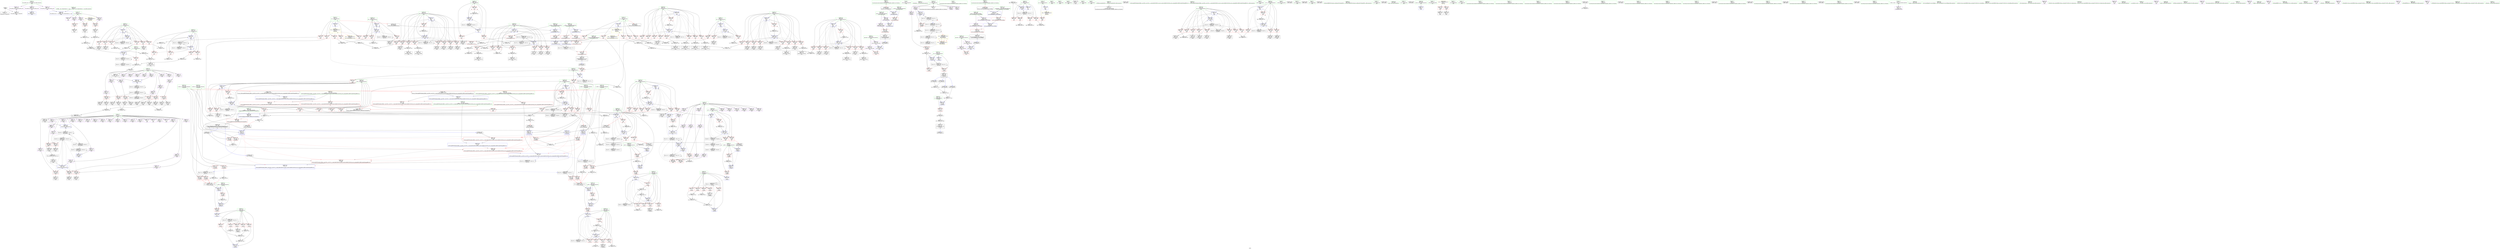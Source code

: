 digraph "SVFG" {
	label="SVFG";

	Node0x55f3fa8f1190 [shape=record,color=grey,label="{NodeID: 0\nNullPtr}"];
	Node0x55f3fa8f1190 -> Node0x55f3fa921a70[style=solid];
	Node0x55f3fa8f1190 -> Node0x55f3fa93afa0[style=solid];
	Node0x55f3fa9950e0 [shape=record,color=yellow,style=double,label="{NodeID: 941\n50V_1 = ENCHI(MR_50V_0)\npts\{14 \}\nFun[main]|{|<s6>25}}"];
	Node0x55f3fa9950e0 -> Node0x55f3fa92c8f0[style=dashed];
	Node0x55f3fa9950e0 -> Node0x55f3fa92c9c0[style=dashed];
	Node0x55f3fa9950e0 -> Node0x55f3fa92ca90[style=dashed];
	Node0x55f3fa9950e0 -> Node0x55f3fa92cb60[style=dashed];
	Node0x55f3fa9950e0 -> Node0x55f3fa92cc30[style=dashed];
	Node0x55f3fa9950e0 -> Node0x55f3fa9398f0[style=dashed];
	Node0x55f3fa9950e0:s6 -> Node0x55f3fa974e50[style=dashed,color=red];
	Node0x55f3fa932160 [shape=record,color=grey,label="{NodeID: 775\n776 = Binary(775, 98, )\n|{<s0>26}}"];
	Node0x55f3fa932160:s0 -> Node0x55f3fa9cc220[style=solid,color=red];
	Node0x55f3fa928980 [shape=record,color=red,label="{NodeID: 443\n810\<--338\n\<--j213\nmain\n}"];
	Node0x55f3fa928980 -> Node0x55f3fa948a30[style=solid];
	Node0x55f3fa92bf30 [shape=record,color=purple,label="{NodeID: 277\n372\<--304\ncoerce.dive7\<--agg.tmp5\nmain\n}"];
	Node0x55f3fa92bf30 -> Node0x55f3fa93c9d0[style=solid];
	Node0x55f3fa91d140 [shape=record,color=green,label="{NodeID: 111\n957\<--958\n__a.addr\<--__a.addr_field_insensitive\n_ZSt3minIiERKT_S2_S2_\n}"];
	Node0x55f3fa91d140 -> Node0x55f3fa93a520[style=solid];
	Node0x55f3fa91d140 -> Node0x55f3fa93a5f0[style=solid];
	Node0x55f3fa91d140 -> Node0x55f3fa93f340[style=solid];
	Node0x55f3fa989360 [shape=record,color=black,label="{NodeID: 886\nMR_58V_2 = PHI(MR_58V_3, MR_58V_1, )\npts\{311 \}\n}"];
	Node0x55f3fa989360 -> Node0x55f3fa93cc40[style=dashed];
	Node0x55f3fa989360 -> Node0x55f3fa989360[style=dashed];
	Node0x55f3fa948a30 [shape=record,color=grey,label="{NodeID: 720\n812 = Binary(810, 811, )\n}"];
	Node0x55f3fa948a30 -> Node0x55f3fa948bb0[style=solid];
	Node0x55f3fa93e160 [shape=record,color=blue,label="{NodeID: 554\n334\<--731\nt199\<--\nmain\n}"];
	Node0x55f3fa93e160 -> Node0x55f3fa927940[style=dashed];
	Node0x55f3fa93e160 -> Node0x55f3fa927a10[style=dashed];
	Node0x55f3fa93e160 -> Node0x55f3fa927ae0[style=dashed];
	Node0x55f3fa93e160 -> Node0x55f3fa927bb0[style=dashed];
	Node0x55f3fa93e160 -> Node0x55f3fa927c80[style=dashed];
	Node0x55f3fa93e160 -> Node0x55f3fa927d50[style=dashed];
	Node0x55f3fa93e160 -> Node0x55f3fa927e20[style=dashed];
	Node0x55f3fa93e160 -> Node0x55f3fa927ef0[style=dashed];
	Node0x55f3fa93e160 -> Node0x55f3fa93ecc0[style=dashed];
	Node0x55f3fa93e160 -> Node0x55f3fa98cf60[style=dashed];
	Node0x55f3fa925cd0 [shape=record,color=red,label="{NodeID: 388\n603\<--322\n\<--j68\nmain\n}"];
	Node0x55f3fa925cd0 -> Node0x55f3fa9242d0[style=solid];
	Node0x55f3fa921110 [shape=record,color=purple,label="{NodeID: 222\n650\<--17\narrayidx145\<--d\nmain\n}"];
	Node0x55f3fa91d6e0 [shape=record,color=green,label="{NodeID: 56\n157\<--158\nj\<--j_field_insensitive\n_Z4tsumii\n}"];
	Node0x55f3fa91d6e0 -> Node0x55f3fa92e3c0[style=solid];
	Node0x55f3fa91d6e0 -> Node0x55f3fa92e490[style=solid];
	Node0x55f3fa91d6e0 -> Node0x55f3fa92e560[style=solid];
	Node0x55f3fa91d6e0 -> Node0x55f3fa92e630[style=solid];
	Node0x55f3fa91d6e0 -> Node0x55f3fa92e700[style=solid];
	Node0x55f3fa91d6e0 -> Node0x55f3fa93bcd0[style=solid];
	Node0x55f3fa91d6e0 -> Node0x55f3fa93be70[style=solid];
	Node0x55f3fa978060 [shape=record,color=black,label="{NodeID: 831\nMR_27V_4 = PHI(MR_27V_3, MR_27V_2, )\npts\{222 \}\n}"];
	Node0x55f3fa978060 -> Node0x55f3fa92ee50[style=dashed];
	Node0x55f3fa978060 -> Node0x55f3fa92ef20[style=dashed];
	Node0x55f3fa93b4b0 [shape=record,color=blue,label="{NodeID: 499\n92\<--110\nj\<--\n_Z4taddii\n}"];
	Node0x55f3fa93b4b0 -> Node0x55f3fa92d5f0[style=dashed];
	Node0x55f3fa93b4b0 -> Node0x55f3fa92d6c0[style=dashed];
	Node0x55f3fa93b4b0 -> Node0x55f3fa92d790[style=dashed];
	Node0x55f3fa93b4b0 -> Node0x55f3fa92d860[style=dashed];
	Node0x55f3fa93b4b0 -> Node0x55f3fa92d930[style=dashed];
	Node0x55f3fa93b4b0 -> Node0x55f3fa93b650[style=dashed];
	Node0x55f3fa93b4b0 -> Node0x55f3fa983960[style=dashed];
	Node0x55f3fa92ecb0 [shape=record,color=red,label="{NodeID: 333\n260\<--219\n\<--y1.addr\n_Z5checkiiii\n}"];
	Node0x55f3fa92ecb0 -> Node0x55f3fa947830[style=solid];
	Node0x55f3fa924540 [shape=record,color=black,label="{NodeID: 167\n655\<--654\nidxprom148\<--\nmain\n}"];
	Node0x55f3fa8ee630 [shape=record,color=green,label="{NodeID: 1\n7\<--1\n__dso_handle\<--dummyObj\nGlob }"];
	Node0x55f3fa9322e0 [shape=record,color=grey,label="{NodeID: 776\n473 = Binary(472, 98, )\n}"];
	Node0x55f3fa9322e0 -> Node0x55f3fa93cf80[style=solid];
	Node0x55f3fa928a50 [shape=record,color=red,label="{NodeID: 444\n832\<--338\n\<--j213\nmain\n}"];
	Node0x55f3fa928a50 -> Node0x55f3fa94a230[style=solid];
	Node0x55f3fa92c000 [shape=record,color=purple,label="{NodeID: 278\n374\<--304\ncoerce.dive8\<--agg.tmp5\nmain\n}"];
	Node0x55f3fa92c000 -> Node0x55f3fa929410[style=solid];
	Node0x55f3fa91d210 [shape=record,color=green,label="{NodeID: 112\n959\<--960\n__b.addr\<--__b.addr_field_insensitive\n_ZSt3minIiERKT_S2_S2_\n}"];
	Node0x55f3fa91d210 -> Node0x55f3fa93a6c0[style=solid];
	Node0x55f3fa91d210 -> Node0x55f3fa93a790[style=solid];
	Node0x55f3fa91d210 -> Node0x55f3fa93f410[style=solid];
	Node0x55f3fa989860 [shape=record,color=black,label="{NodeID: 887\nMR_60V_2 = PHI(MR_60V_3, MR_60V_1, )\npts\{313 \}\n}"];
	Node0x55f3fa989860 -> Node0x55f3fa985760[style=dashed];
	Node0x55f3fa948bb0 [shape=record,color=grey,label="{NodeID: 721\n813 = Binary(812, 98, )\n}"];
	Node0x55f3fa948bb0 -> Node0x55f3fa933ae0[style=solid];
	Node0x55f3fa93e230 [shape=record,color=blue,label="{NodeID: 555\n740\<--9\narrayidx205\<--\nmain\n}"];
	Node0x55f3fa93e230 -> Node0x55f3fa93e300[style=dashed];
	Node0x55f3fa925da0 [shape=record,color=red,label="{NodeID: 389\n609\<--322\n\<--j68\nmain\n}"];
	Node0x55f3fa925da0 -> Node0x55f3fa94c1b0[style=solid];
	Node0x55f3fa9211e0 [shape=record,color=purple,label="{NodeID: 223\n653\<--17\narrayidx147\<--d\nmain\n}"];
	Node0x55f3fa91d7b0 [shape=record,color=green,label="{NodeID: 57\n210\<--211\n_Z5checkiiii\<--_Z5checkiiii_field_insensitive\n}"];
	Node0x55f3fa93b580 [shape=record,color=blue,label="{NodeID: 500\n121\<--123\narrayidx6\<--inc7\n_Z4taddii\n}"];
	Node0x55f3fa93b580 -> Node0x55f3fa92da00[style=dashed];
	Node0x55f3fa93b580 -> Node0x55f3fa93b580[style=dashed];
	Node0x55f3fa93b580 -> Node0x55f3fa983e60[style=dashed];
	Node0x55f3fa92ed80 [shape=record,color=red,label="{NodeID: 334\n232\<--221\n\<--x2.addr\n_Z5checkiiii\n}"];
	Node0x55f3fa92ed80 -> Node0x55f3fa933f60[style=solid];
	Node0x55f3fa924610 [shape=record,color=black,label="{NodeID: 168\n658\<--657\ntobool150\<--\nmain\n}"];
	Node0x55f3fa8ee6c0 [shape=record,color=green,label="{NodeID: 2\n9\<--1\n\<--dummyObj\nCan only get source location for instruction, argument, global var or function.}"];
	Node0x55f3fa932460 [shape=record,color=grey,label="{NodeID: 777\n779 = Binary(777, 778, )\n}"];
	Node0x55f3fa932460 -> Node0x55f3fa9325e0[style=solid];
	Node0x55f3fa928b20 [shape=record,color=red,label="{NodeID: 445\n799\<--340\n\<--x237\nmain\n}"];
	Node0x55f3fa928b20 -> Node0x55f3fa935460[style=solid];
	Node0x55f3fa92c0d0 [shape=record,color=purple,label="{NodeID: 279\n920\<--915\n_M_mask\<--retval\n_ZSt11setiosflagsSt13_Ios_Fmtflags\n}"];
	Node0x55f3fa92c0d0 -> Node0x55f3fa93f0d0[style=solid];
	Node0x55f3fa9218d0 [shape=record,color=green,label="{NodeID: 113\n989\<--990\n__t.addr\<--__t.addr_field_insensitive\n_ZSt4moveIRiEONSt16remove_referenceIT_E4typeEOS2_\n}"];
	Node0x55f3fa9218d0 -> Node0x55f3fa93aa00[style=solid];
	Node0x55f3fa9218d0 -> Node0x55f3fa93f680[style=solid];
	Node0x55f3fa989d60 [shape=record,color=black,label="{NodeID: 888\nMR_62V_2 = PHI(MR_62V_3, MR_62V_1, )\npts\{315 \}\n}"];
	Node0x55f3fa989d60 -> Node0x55f3fa985c60[style=dashed];
	Node0x55f3fa948d30 [shape=record,color=grey,label="{NodeID: 722\n899 = Binary(898, 98, )\n}"];
	Node0x55f3fa948d30 -> Node0x55f3fa93ef30[style=solid];
	Node0x55f3fa93e300 [shape=record,color=blue,label="{NodeID: 556\n745\<--9\narrayidx208\<--\nmain\n}"];
	Node0x55f3fa93e300 -> Node0x55f3fa939ea0[style=dashed];
	Node0x55f3fa93e300 -> Node0x55f3fa939f70[style=dashed];
	Node0x55f3fa93e300 -> Node0x55f3fa93a040[style=dashed];
	Node0x55f3fa93e300 -> Node0x55f3fa93e230[style=dashed];
	Node0x55f3fa93e300 -> Node0x55f3fa982f60[style=dashed];
	Node0x55f3fa93e300 -> Node0x55f3fa98fc60[style=dashed];
	Node0x55f3fa925e70 [shape=record,color=red,label="{NodeID: 390\n626\<--324\n\<--ma\nmain\n}"];
	Node0x55f3fa925e70 -> Node0x55f3fa9337e0[style=solid];
	Node0x55f3fa9212b0 [shape=record,color=purple,label="{NodeID: 224\n656\<--17\narrayidx149\<--d\nmain\n}"];
	Node0x55f3fa9212b0 -> Node0x55f3fa9399c0[style=solid];
	Node0x55f3fa91d8b0 [shape=record,color=green,label="{NodeID: 58\n217\<--218\nx1.addr\<--x1.addr_field_insensitive\n_Z5checkiiii\n|{|<s4>3}}"];
	Node0x55f3fa91d8b0 -> Node0x55f3fa92e8a0[style=solid];
	Node0x55f3fa91d8b0 -> Node0x55f3fa92e970[style=solid];
	Node0x55f3fa91d8b0 -> Node0x55f3fa92ea40[style=solid];
	Node0x55f3fa91d8b0 -> Node0x55f3fa93c010[style=solid];
	Node0x55f3fa91d8b0:s4 -> Node0x55f3fa9cc660[style=solid,color=red];
	Node0x55f3fa978a60 [shape=record,color=black,label="{NodeID: 833\nMR_10V_7 = PHI(MR_10V_8, MR_10V_6, )\npts\{240000 \}\n|{|<s2>27}}"];
	Node0x55f3fa978a60 -> Node0x55f3fa978a60[style=dashed];
	Node0x55f3fa978a60 -> Node0x55f3fa982a60[style=dashed];
	Node0x55f3fa978a60:s2 -> Node0x55f3fa983e60[style=dashed,color=red];
	Node0x55f3fa93b650 [shape=record,color=blue,label="{NodeID: 501\n92\<--131\nj\<--add\n_Z4taddii\n}"];
	Node0x55f3fa93b650 -> Node0x55f3fa92d5f0[style=dashed];
	Node0x55f3fa93b650 -> Node0x55f3fa92d6c0[style=dashed];
	Node0x55f3fa93b650 -> Node0x55f3fa92d790[style=dashed];
	Node0x55f3fa93b650 -> Node0x55f3fa92d860[style=dashed];
	Node0x55f3fa93b650 -> Node0x55f3fa92d930[style=dashed];
	Node0x55f3fa93b650 -> Node0x55f3fa93b650[style=dashed];
	Node0x55f3fa93b650 -> Node0x55f3fa983960[style=dashed];
	Node0x55f3fa92ee50 [shape=record,color=red,label="{NodeID: 335\n245\<--221\n\<--x2.addr\n_Z5checkiiii\n|{<s0>5}}"];
	Node0x55f3fa92ee50:s0 -> Node0x55f3fa9cb6c0[style=solid,color=red];
	Node0x55f3fa9246e0 [shape=record,color=black,label="{NodeID: 169\n662\<--661\nidxprom153\<--sub152\nmain\n}"];
	Node0x55f3fa8edc80 [shape=record,color=green,label="{NodeID: 3\n30\<--1\n.str\<--dummyObj\nGlob }"];
	Node0x55f3fa9325e0 [shape=record,color=grey,label="{NodeID: 778\n780 = Binary(779, 98, )\n|{<s0>26}}"];
	Node0x55f3fa9325e0:s0 -> Node0x55f3fa9cc330[style=solid,color=red];
	Node0x55f3fa928bf0 [shape=record,color=red,label="{NodeID: 446\n816\<--340\n\<--x237\nmain\n|{<s0>27}}"];
	Node0x55f3fa928bf0:s0 -> Node0x55f3fa9ccad0[style=solid,color=red];
	Node0x55f3fa92c1a0 [shape=record,color=purple,label="{NodeID: 280\n923\<--915\ncoerce.dive\<--retval\n_ZSt11setiosflagsSt13_Ios_Fmtflags\n}"];
	Node0x55f3fa92c1a0 -> Node0x55f3fa93a1e0[style=solid];
	Node0x55f3fa9219a0 [shape=record,color=green,label="{NodeID: 114\n56\<--994\n_GLOBAL__sub_I_ZhukovDmitry_2_1.cpp\<--_GLOBAL__sub_I_ZhukovDmitry_2_1.cpp_field_insensitive\n}"];
	Node0x55f3fa9219a0 -> Node0x55f3fa93aea0[style=solid];
	Node0x55f3fa98a260 [shape=record,color=black,label="{NodeID: 889\nMR_64V_2 = PHI(MR_64V_4, MR_64V_1, )\npts\{317 \}\n}"];
	Node0x55f3fa98a260 -> Node0x55f3fa93d1f0[style=dashed];
	Node0x55f3fa948eb0 [shape=record,color=grey,label="{NodeID: 723\n249 = Binary(248, 98, )\n|{<s0>6}}"];
	Node0x55f3fa948eb0:s0 -> Node0x55f3fa9cb6c0[style=solid,color=red];
	Node0x55f3fa93e3d0 [shape=record,color=blue,label="{NodeID: 557\n336\<--9\ni209\<--\nmain\n}"];
	Node0x55f3fa93e3d0 -> Node0x55f3fa927fc0[style=dashed];
	Node0x55f3fa93e3d0 -> Node0x55f3fa928090[style=dashed];
	Node0x55f3fa93e3d0 -> Node0x55f3fa928160[style=dashed];
	Node0x55f3fa93e3d0 -> Node0x55f3fa928230[style=dashed];
	Node0x55f3fa93e3d0 -> Node0x55f3fa928300[style=dashed];
	Node0x55f3fa93e3d0 -> Node0x55f3fa9283d0[style=dashed];
	Node0x55f3fa93e3d0 -> Node0x55f3fa9284a0[style=dashed];
	Node0x55f3fa93e3d0 -> Node0x55f3fa93e3d0[style=dashed];
	Node0x55f3fa93e3d0 -> Node0x55f3fa93eb20[style=dashed];
	Node0x55f3fa93e3d0 -> Node0x55f3fa98d460[style=dashed];
	Node0x55f3fa925f40 [shape=record,color=red,label="{NodeID: 391\n731\<--324\n\<--ma\nmain\n}"];
	Node0x55f3fa925f40 -> Node0x55f3fa93e160[style=solid];
	Node0x55f3fa921380 [shape=record,color=purple,label="{NodeID: 225\n663\<--17\narrayidx154\<--d\nmain\n}"];
	Node0x55f3fa91d980 [shape=record,color=green,label="{NodeID: 59\n219\<--220\ny1.addr\<--y1.addr_field_insensitive\n_Z5checkiiii\n|{|<s4>4}}"];
	Node0x55f3fa91d980 -> Node0x55f3fa92eb10[style=solid];
	Node0x55f3fa91d980 -> Node0x55f3fa92ebe0[style=solid];
	Node0x55f3fa91d980 -> Node0x55f3fa92ecb0[style=solid];
	Node0x55f3fa91d980 -> Node0x55f3fa93c0e0[style=solid];
	Node0x55f3fa91d980:s4 -> Node0x55f3fa9cc660[style=solid,color=red];
	Node0x55f3fa978f60 [shape=record,color=black,label="{NodeID: 834\nMR_117V_3 = PHI(MR_117V_4, MR_117V_2, )\npts\{956 \}\n}"];
	Node0x55f3fa978f60 -> Node0x55f3fa93a450[style=dashed];
	Node0x55f3fa93b720 [shape=record,color=blue,label="{NodeID: 502\n90\<--140\ni\<--add11\n_Z4taddii\n}"];
	Node0x55f3fa93b720 -> Node0x55f3fa983460[style=dashed];
	Node0x55f3fa92ef20 [shape=record,color=red,label="{NodeID: 336\n253\<--221\n\<--x2.addr\n_Z5checkiiii\n|{<s0>7}}"];
	Node0x55f3fa92ef20:s0 -> Node0x55f3fa9cb6c0[style=solid,color=red];
	Node0x55f3fa9247b0 [shape=record,color=black,label="{NodeID: 170\n666\<--665\nidxprom156\<--add155\nmain\n}"];
	Node0x55f3fa8edd10 [shape=record,color=green,label="{NodeID: 4\n32\<--1\n.str.1\<--dummyObj\nGlob }"];
	Node0x55f3fa932760 [shape=record,color=grey,label="{NodeID: 779\n478 = Binary(477, 98, )\n}"];
	Node0x55f3fa932760 -> Node0x55f3fa93d050[style=solid];
	Node0x55f3fa928cc0 [shape=record,color=red,label="{NodeID: 447\n825\<--340\n\<--x237\nmain\n}"];
	Node0x55f3fa928cc0 -> Node0x55f3fa94a3b0[style=solid];
	Node0x55f3fa92c270 [shape=record,color=purple,label="{NodeID: 281\n933\<--928\n_M_n\<--retval\n_ZSt12setprecisioni\n}"];
	Node0x55f3fa92c270 -> Node0x55f3fa93f270[style=solid];
	Node0x55f3fa921a70 [shape=record,color=black,label="{NodeID: 115\n2\<--3\ndummyVal\<--dummyVal\n}"];
	Node0x55f3fa98a760 [shape=record,color=black,label="{NodeID: 890\nMR_66V_2 = PHI(MR_66V_3, MR_66V_1, )\npts\{319 \}\n}"];
	Node0x55f3fa98a760 -> Node0x55f3fa93d2c0[style=dashed];
	Node0x55f3fa98a760 -> Node0x55f3fa98a760[style=dashed];
	Node0x55f3fa949030 [shape=record,color=grey,label="{NodeID: 724\n517 = Binary(516, 98, )\n}"];
	Node0x55f3fa949030 -> Node0x55f3fa93d530[style=solid];
	Node0x55f3fa93e4a0 [shape=record,color=blue,label="{NodeID: 558\n338\<--9\nj213\<--\nmain\n}"];
	Node0x55f3fa93e4a0 -> Node0x55f3fa928570[style=dashed];
	Node0x55f3fa93e4a0 -> Node0x55f3fa928640[style=dashed];
	Node0x55f3fa93e4a0 -> Node0x55f3fa928710[style=dashed];
	Node0x55f3fa93e4a0 -> Node0x55f3fa9287e0[style=dashed];
	Node0x55f3fa93e4a0 -> Node0x55f3fa9288b0[style=dashed];
	Node0x55f3fa93e4a0 -> Node0x55f3fa928980[style=dashed];
	Node0x55f3fa93e4a0 -> Node0x55f3fa928a50[style=dashed];
	Node0x55f3fa93e4a0 -> Node0x55f3fa93e4a0[style=dashed];
	Node0x55f3fa93e4a0 -> Node0x55f3fa93ea50[style=dashed];
	Node0x55f3fa93e4a0 -> Node0x55f3fa971550[style=dashed];
	Node0x55f3fa926010 [shape=record,color=red,label="{NodeID: 392\n625\<--326\n\<--t\nmain\n}"];
	Node0x55f3fa926010 -> Node0x55f3fa9337e0[style=solid];
	Node0x55f3fa921450 [shape=record,color=purple,label="{NodeID: 226\n667\<--17\narrayidx157\<--d\nmain\n}"];
	Node0x55f3fa91da50 [shape=record,color=green,label="{NodeID: 60\n221\<--222\nx2.addr\<--x2.addr_field_insensitive\n_Z5checkiiii\n|{|<s4>3}}"];
	Node0x55f3fa91da50 -> Node0x55f3fa92ed80[style=solid];
	Node0x55f3fa91da50 -> Node0x55f3fa92ee50[style=solid];
	Node0x55f3fa91da50 -> Node0x55f3fa92ef20[style=solid];
	Node0x55f3fa91da50 -> Node0x55f3fa93c1b0[style=solid];
	Node0x55f3fa91da50:s4 -> Node0x55f3fa9cc840[style=solid,color=red];
	Node0x55f3fa93b7f0 [shape=record,color=blue,label="{NodeID: 503\n149\<--147\nx.addr\<--x\n_Z4tsumii\n}"];
	Node0x55f3fa93b7f0 -> Node0x55f3fa92dad0[style=dashed];
	Node0x55f3fa93b7f0 -> Node0x55f3fa93b990[style=dashed];
	Node0x55f3fa92eff0 [shape=record,color=red,label="{NodeID: 337\n240\<--223\n\<--y2.addr\n_Z5checkiiii\n}"];
	Node0x55f3fa92eff0 -> Node0x55f3fa934260[style=solid];
	Node0x55f3fa924880 [shape=record,color=black,label="{NodeID: 171\n669\<--668\nidxprom158\<--\nmain\n}"];
	Node0x55f3fa8f1810 [shape=record,color=green,label="{NodeID: 5\n34\<--1\nstdin\<--dummyObj\nGlob }"];
	Node0x55f3fa9328e0 [shape=record,color=grey,label="{NodeID: 780\n114 = cmp(113, 108, )\n}"];
	Node0x55f3fa928d90 [shape=record,color=red,label="{NodeID: 448\n809\<--342\n\<--y\nmain\n}"];
	Node0x55f3fa928d90 -> Node0x55f3fa933ae0[style=solid];
	Node0x55f3fa92c340 [shape=record,color=purple,label="{NodeID: 282\n936\<--928\ncoerce.dive\<--retval\n_ZSt12setprecisioni\n}"];
	Node0x55f3fa92c340 -> Node0x55f3fa93a380[style=solid];
	Node0x55f3fa921b70 [shape=record,color=black,label="{NodeID: 116\n299\<--9\nmain_ret\<--\nmain\n}"];
	Node0x55f3fa98ac60 [shape=record,color=black,label="{NodeID: 891\nMR_68V_2 = PHI(MR_68V_4, MR_68V_1, )\npts\{321 \}\n}"];
	Node0x55f3fa98ac60 -> Node0x55f3fa93d600[style=dashed];
	Node0x55f3fa9491b0 [shape=record,color=grey,label="{NodeID: 725\n512 = Binary(511, 98, )\n}"];
	Node0x55f3fa9491b0 -> Node0x55f3fa93d460[style=solid];
	Node0x55f3fa93e570 [shape=record,color=blue,label="{NodeID: 559\n787\<--783\narrayidx232\<--\nmain\n}"];
	Node0x55f3fa93e570 -> Node0x55f3fa939dd0[style=dashed];
	Node0x55f3fa93e570 -> Node0x55f3fa93e640[style=dashed];
	Node0x55f3fa9260e0 [shape=record,color=red,label="{NodeID: 393\n633\<--326\n\<--t\nmain\n}"];
	Node0x55f3fa9260e0 -> Node0x55f3fa948130[style=solid];
	Node0x55f3fa921520 [shape=record,color=purple,label="{NodeID: 227\n670\<--17\narrayidx159\<--d\nmain\n}"];
	Node0x55f3fa921520 -> Node0x55f3fa939a90[style=solid];
	Node0x55f3fa91db20 [shape=record,color=green,label="{NodeID: 61\n223\<--224\ny2.addr\<--y2.addr_field_insensitive\n_Z5checkiiii\n|{|<s4>4}}"];
	Node0x55f3fa91db20 -> Node0x55f3fa92eff0[style=solid];
	Node0x55f3fa91db20 -> Node0x55f3fa92f0c0[style=solid];
	Node0x55f3fa91db20 -> Node0x55f3fa92f190[style=solid];
	Node0x55f3fa91db20 -> Node0x55f3fa93c280[style=solid];
	Node0x55f3fa91db20:s4 -> Node0x55f3fa9cc840[style=solid,color=red];
	Node0x55f3fa93b8c0 [shape=record,color=blue,label="{NodeID: 504\n151\<--148\ny.addr\<--y\n_Z4tsumii\n}"];
	Node0x55f3fa93b8c0 -> Node0x55f3fa92dc70[style=dashed];
	Node0x55f3fa93b8c0 -> Node0x55f3fa93ba60[style=dashed];
	Node0x55f3fa92f0c0 [shape=record,color=red,label="{NodeID: 338\n246\<--223\n\<--y2.addr\n_Z5checkiiii\n|{<s0>5}}"];
	Node0x55f3fa92f0c0:s0 -> Node0x55f3fa9cbb60[style=solid,color=red];
	Node0x55f3fa924950 [shape=record,color=black,label="{NodeID: 172\n672\<--671\ntobool160\<--\nmain\n}"];
	Node0x55f3fa8f18a0 [shape=record,color=green,label="{NodeID: 6\n35\<--1\n.str.2\<--dummyObj\nGlob }"];
	Node0x55f3fa932a60 [shape=record,color=grey,label="{NodeID: 781\n107 = cmp(106, 108, )\n}"];
	Node0x55f3fa928e60 [shape=record,color=red,label="{NodeID: 449\n817\<--342\n\<--y\nmain\n|{<s0>27}}"];
	Node0x55f3fa928e60:s0 -> Node0x55f3fa9ccbe0[style=solid,color=red];
	Node0x55f3fa92c410 [shape=record,color=red,label="{NodeID: 283\n386\<--8\n\<--qq\nmain\n}"];
	Node0x55f3fa92c410 -> Node0x55f3fa9346e0[style=solid];
	Node0x55f3fa921c40 [shape=record,color=black,label="{NodeID: 117\n23\<--22\n\<--t\nCan only get source location for instruction, argument, global var or function.}"];
	Node0x55f3fa98b160 [shape=record,color=black,label="{NodeID: 892\nMR_70V_2 = PHI(MR_70V_3, MR_70V_1, )\npts\{323 \}\n}"];
	Node0x55f3fa98b160 -> Node0x55f3fa93d6d0[style=dashed];
	Node0x55f3fa98b160 -> Node0x55f3fa98b160[style=dashed];
	Node0x55f3fa949330 [shape=record,color=grey,label="{NodeID: 726\n859 = Binary(858, 98, )\n}"];
	Node0x55f3fa93e640 [shape=record,color=blue,label="{NodeID: 560\n792\<--794\narrayidx235\<--inc236\nmain\n}"];
	Node0x55f3fa93e640 -> Node0x55f3fa982f60[style=dashed];
	Node0x55f3fa9261b0 [shape=record,color=red,label="{NodeID: 394\n642\<--326\n\<--t\nmain\n}"];
	Node0x55f3fa9261b0 -> Node0x55f3fa949ab0[style=solid];
	Node0x55f3fa9215f0 [shape=record,color=purple,label="{NodeID: 228\n677\<--17\narrayidx164\<--d\nmain\n}"];
	Node0x55f3fa91dbf0 [shape=record,color=green,label="{NodeID: 62\n225\<--226\ns\<--s_field_insensitive\n_Z5checkiiii\n}"];
	Node0x55f3fa91dbf0 -> Node0x55f3fa92f260[style=solid];
	Node0x55f3fa91dbf0 -> Node0x55f3fa93c350[style=solid];
	Node0x55f3fa93b990 [shape=record,color=blue,label="{NodeID: 505\n149\<--162\nx.addr\<--inc\n_Z4tsumii\n}"];
	Node0x55f3fa93b990 -> Node0x55f3fa92dba0[style=dashed];
	Node0x55f3fa92f190 [shape=record,color=red,label="{NodeID: 339\n250\<--223\n\<--y2.addr\n_Z5checkiiii\n|{<s0>6}}"];
	Node0x55f3fa92f190:s0 -> Node0x55f3fa9cbb60[style=solid,color=red];
	Node0x55f3fa924a20 [shape=record,color=black,label="{NodeID: 173\n676\<--675\nidxprom163\<--sub162\nmain\n}"];
	Node0x55f3fa8f1960 [shape=record,color=green,label="{NodeID: 7\n37\<--1\n.str.3\<--dummyObj\nGlob }"];
	Node0x55f3fa932be0 [shape=record,color=grey,label="{NodeID: 782\n735 = cmp(734, 98, )\n}"];
	Node0x55f3fa928f30 [shape=record,color=red,label="{NodeID: 450\n820\<--342\n\<--y\nmain\n}"];
	Node0x55f3fa928f30 -> Node0x55f3fa94ab30[style=solid];
	Node0x55f3fa92c4e0 [shape=record,color=red,label="{NodeID: 284\n406\<--11\n\<--n\nmain\n}"];
	Node0x55f3fa92c4e0 -> Node0x55f3fa934560[style=solid];
	Node0x55f3fa921d40 [shape=record,color=black,label="{NodeID: 118\n67\<--68\n\<--_ZNSt8ios_base4InitD1Ev\nCan only get source location for instruction, argument, global var or function.}"];
	Node0x55f3fa9c65a0 [shape=record,color=black,label="{NodeID: 1059\n365 = PHI()\n}"];
	Node0x55f3fa98b660 [shape=record,color=black,label="{NodeID: 893\nMR_72V_2 = PHI(MR_72V_3, MR_72V_1, )\npts\{325 \}\n}"];
	Node0x55f3fa98b660 -> Node0x55f3fa93da10[style=dashed];
	Node0x55f3fa9494b0 [shape=record,color=grey,label="{NodeID: 727\n854 = Binary(853, 855, )\n}"];
	Node0x55f3fa9494b0 -> Node0x55f3fa93ecc0[style=solid];
	Node0x55f3fa93e710 [shape=record,color=blue,label="{NodeID: 561\n340\<--796\nx237\<--\nmain\n}"];
	Node0x55f3fa93e710 -> Node0x55f3fa928b20[style=dashed];
	Node0x55f3fa93e710 -> Node0x55f3fa928bf0[style=dashed];
	Node0x55f3fa93e710 -> Node0x55f3fa928cc0[style=dashed];
	Node0x55f3fa93e710 -> Node0x55f3fa93e980[style=dashed];
	Node0x55f3fa93e710 -> Node0x55f3fa982060[style=dashed];
	Node0x55f3fa926280 [shape=record,color=red,label="{NodeID: 395\n647\<--326\n\<--t\nmain\n}"];
	Node0x55f3fa926280 -> Node0x55f3fa949630[style=solid];
	Node0x55f3fa9216c0 [shape=record,color=purple,label="{NodeID: 229\n680\<--17\narrayidx166\<--d\nmain\n}"];
	Node0x55f3fa91dcc0 [shape=record,color=green,label="{NodeID: 63\n236\<--237\n_ZSt4swapIiENSt9enable_ifIXsr6__and_ISt6__not_ISt15__is_tuple_likeIT_EESt21is_move_constructibleIS3_ESt18is_move_assignableIS3_EEE5valueEvE4typeERS3_SC_\<--_ZSt4swapIiENSt9enable_ifIXsr6__and_ISt6__not_ISt15__is_tuple_likeIT_EESt21is_move_constructibleIS3_ESt18is_move_assignableIS3_EEE5valueEvE4typeERS3_SC__field_insensitive\n}"];
	Node0x55f3fa93ba60 [shape=record,color=blue,label="{NodeID: 506\n151\<--165\ny.addr\<--inc1\n_Z4tsumii\n}"];
	Node0x55f3fa93ba60 -> Node0x55f3fa92dd40[style=dashed];
	Node0x55f3fa92f260 [shape=record,color=red,label="{NodeID: 340\n265\<--225\n\<--s\n_Z5checkiiii\n}"];
	Node0x55f3fa92f260 -> Node0x55f3fa933660[style=solid];
	Node0x55f3fa924af0 [shape=record,color=black,label="{NodeID: 174\n679\<--678\nidxprom165\<--\nmain\n}"];
	Node0x55f3fa8f1a20 [shape=record,color=green,label="{NodeID: 8\n39\<--1\nstdout\<--dummyObj\nGlob }"];
	Node0x55f3fa932d60 [shape=record,color=grey,label="{NodeID: 783\n525 = cmp(522, 524, )\n}"];
	Node0x55f3fa929000 [shape=record,color=red,label="{NodeID: 451\n876\<--344\n\<--i275\nmain\n}"];
	Node0x55f3fa929000 -> Node0x55f3fa933060[style=solid];
	Node0x55f3fa92c5b0 [shape=record,color=red,label="{NodeID: 285\n492\<--11\n\<--n\nmain\n}"];
	Node0x55f3fa92c5b0 -> Node0x55f3fa934fe0[style=solid];
	Node0x55f3fa921e40 [shape=record,color=black,label="{NodeID: 119\n117\<--116\nidxprom\<--\n_Z4taddii\n}"];
	Node0x55f3fa9c6670 [shape=record,color=black,label="{NodeID: 1060\n368 = PHI(926, )\n}"];
	Node0x55f3fa9c6670 -> Node0x55f3fa93c9d0[style=solid];
	Node0x55f3fa98bb60 [shape=record,color=black,label="{NodeID: 894\nMR_74V_2 = PHI(MR_74V_4, MR_74V_1, )\npts\{327 \}\n}"];
	Node0x55f3fa98bb60 -> Node0x55f3fa93dae0[style=dashed];
	Node0x55f3fa949630 [shape=record,color=grey,label="{NodeID: 728\n648 = Binary(647, 98, )\n}"];
	Node0x55f3fa949630 -> Node0x55f3fa9243a0[style=solid];
	Node0x55f3fa93e7e0 [shape=record,color=blue,label="{NodeID: 562\n342\<--806\ny\<--\nmain\n}"];
	Node0x55f3fa93e7e0 -> Node0x55f3fa928d90[style=dashed];
	Node0x55f3fa93e7e0 -> Node0x55f3fa928e60[style=dashed];
	Node0x55f3fa93e7e0 -> Node0x55f3fa928f30[style=dashed];
	Node0x55f3fa93e7e0 -> Node0x55f3fa93e7e0[style=dashed];
	Node0x55f3fa93e7e0 -> Node0x55f3fa93e8b0[style=dashed];
	Node0x55f3fa93e7e0 -> Node0x55f3fa982560[style=dashed];
	Node0x55f3fa926350 [shape=record,color=red,label="{NodeID: 396\n660\<--326\n\<--t\nmain\n}"];
	Node0x55f3fa926350 -> Node0x55f3fa948730[style=solid];
	Node0x55f3fa921790 [shape=record,color=purple,label="{NodeID: 230\n684\<--17\narrayidx169\<--d\nmain\n}"];
	Node0x55f3fa921790 -> Node0x55f3fa939b60[style=solid];
	Node0x55f3fa91ddc0 [shape=record,color=green,label="{NodeID: 64\n273\<--274\n__a.addr\<--__a.addr_field_insensitive\n_ZSt4swapIiENSt9enable_ifIXsr6__and_ISt6__not_ISt15__is_tuple_likeIT_EESt21is_move_constructibleIS3_ESt18is_move_assignableIS3_EEE5valueEvE4typeERS3_SC_\n}"];
	Node0x55f3fa91ddc0 -> Node0x55f3fa92f330[style=solid];
	Node0x55f3fa91ddc0 -> Node0x55f3fa92f400[style=solid];
	Node0x55f3fa91ddc0 -> Node0x55f3fa93c420[style=solid];
	Node0x55f3fa93bb30 [shape=record,color=blue,label="{NodeID: 507\n153\<--9\nans\<--\n_Z4tsumii\n}"];
	Node0x55f3fa93bb30 -> Node0x55f3fa97bc60[style=dashed];
	Node0x55f3fa92f330 [shape=record,color=red,label="{NodeID: 341\n281\<--273\n\<--__a.addr\n_ZSt4swapIiENSt9enable_ifIXsr6__and_ISt6__not_ISt15__is_tuple_likeIT_EESt21is_move_constructibleIS3_ESt18is_move_assignableIS3_EEE5valueEvE4typeERS3_SC_\n|{<s0>9}}"];
	Node0x55f3fa92f330:s0 -> Node0x55f3fa9cbe70[style=solid,color=red];
	Node0x55f3fa924bc0 [shape=record,color=black,label="{NodeID: 175\n683\<--682\nidxprom168\<--add167\nmain\n}"];
	Node0x55f3fa8f1ae0 [shape=record,color=green,label="{NodeID: 9\n40\<--1\n_ZSt4cout\<--dummyObj\nGlob }"];
	Node0x55f3fa932ee0 [shape=record,color=grey,label="{NodeID: 784\n757 = cmp(755, 756, )\n}"];
	Node0x55f3fa9290d0 [shape=record,color=red,label="{NodeID: 452\n880\<--344\n\<--i275\nmain\n}"];
	Node0x55f3fa9290d0 -> Node0x55f3fa91fa50[style=solid];
	Node0x55f3fa92c680 [shape=record,color=red,label="{NodeID: 286\n523\<--11\n\<--n\nmain\n}"];
	Node0x55f3fa92c680 -> Node0x55f3fa9473b0[style=solid];
	Node0x55f3fa921f10 [shape=record,color=black,label="{NodeID: 120\n120\<--119\nidxprom5\<--\n_Z4taddii\n}"];
	Node0x55f3fa9c9f70 [shape=record,color=black,label="{NodeID: 1061\n376 = PHI()\n}"];
	Node0x55f3fa98c060 [shape=record,color=black,label="{NodeID: 895\nMR_76V_2 = PHI(MR_76V_3, MR_76V_1, )\npts\{329 \}\n}"];
	Node0x55f3fa98c060 -> Node0x55f3fa93dbb0[style=dashed];
	Node0x55f3fa98c060 -> Node0x55f3fa98c060[style=dashed];
	Node0x55f3fa9497b0 [shape=record,color=grey,label="{NodeID: 729\n644 = Binary(643, 98, )\n}"];
	Node0x55f3fa9497b0 -> Node0x55f3fa933c60[style=solid];
	Node0x55f3fa93e8b0 [shape=record,color=blue,label="{NodeID: 563\n342\<--821\ny\<--inc249\nmain\n}"];
	Node0x55f3fa93e8b0 -> Node0x55f3fa928d90[style=dashed];
	Node0x55f3fa93e8b0 -> Node0x55f3fa928e60[style=dashed];
	Node0x55f3fa93e8b0 -> Node0x55f3fa928f30[style=dashed];
	Node0x55f3fa93e8b0 -> Node0x55f3fa93e7e0[style=dashed];
	Node0x55f3fa93e8b0 -> Node0x55f3fa93e8b0[style=dashed];
	Node0x55f3fa93e8b0 -> Node0x55f3fa982560[style=dashed];
	Node0x55f3fa926420 [shape=record,color=red,label="{NodeID: 397\n674\<--326\n\<--t\nmain\n}"];
	Node0x55f3fa926420 -> Node0x55f3fa947530[style=solid];
	Node0x55f3fa9299b0 [shape=record,color=purple,label="{NodeID: 231\n691\<--17\narrayidx174\<--d\nmain\n}"];
	Node0x55f3fa91de90 [shape=record,color=green,label="{NodeID: 65\n275\<--276\n__b.addr\<--__b.addr_field_insensitive\n_ZSt4swapIiENSt9enable_ifIXsr6__and_ISt6__not_ISt15__is_tuple_likeIT_EESt21is_move_constructibleIS3_ESt18is_move_assignableIS3_EEE5valueEvE4typeERS3_SC_\n}"];
	Node0x55f3fa91de90 -> Node0x55f3fa92f4d0[style=solid];
	Node0x55f3fa91de90 -> Node0x55f3fa92f5a0[style=solid];
	Node0x55f3fa91de90 -> Node0x55f3fa93c4f0[style=solid];
	Node0x55f3fa93bc00 [shape=record,color=blue,label="{NodeID: 508\n155\<--168\ni\<--\n_Z4tsumii\n}"];
	Node0x55f3fa93bc00 -> Node0x55f3fa97c160[style=dashed];
	Node0x55f3fa92f400 [shape=record,color=red,label="{NodeID: 342\n290\<--273\n\<--__a.addr\n_ZSt4swapIiENSt9enable_ifIXsr6__and_ISt6__not_ISt15__is_tuple_likeIT_EESt21is_move_constructibleIS3_ESt18is_move_assignableIS3_EEE5valueEvE4typeERS3_SC_\n}"];
	Node0x55f3fa92f400 -> Node0x55f3fa93c690[style=solid];
	Node0x55f3fa924c90 [shape=record,color=black,label="{NodeID: 176\n686\<--685\ntobool170\<--\nmain\n}"];
	Node0x55f3fa8f0d90 [shape=record,color=green,label="{NodeID: 10\n41\<--1\n.str.4\<--dummyObj\nGlob }"];
	Node0x55f3fa933060 [shape=record,color=grey,label="{NodeID: 785\n878 = cmp(876, 877, )\n}"];
	Node0x55f3fa9291a0 [shape=record,color=red,label="{NodeID: 453\n885\<--344\n\<--i275\nmain\n}"];
	Node0x55f3fa9291a0 -> Node0x55f3fa91fb20[style=solid];
	Node0x55f3fa92c750 [shape=record,color=red,label="{NodeID: 287\n632\<--11\n\<--n\nmain\n}"];
	Node0x55f3fa92c750 -> Node0x55f3fa948130[style=solid];
	Node0x55f3fa921fe0 [shape=record,color=black,label="{NodeID: 121\n181\<--180\nidxprom\<--\n_Z4tsumii\n}"];
	Node0x55f3fa9ca040 [shape=record,color=black,label="{NodeID: 1062\n380 = PHI()\n}"];
	Node0x55f3fa98c560 [shape=record,color=black,label="{NodeID: 896\nMR_78V_2 = PHI(MR_78V_3, MR_78V_1, )\npts\{331 \}\n}"];
	Node0x55f3fa98c560 -> Node0x55f3fa977160[style=dashed];
	Node0x55f3fa98c560 -> Node0x55f3fa98c560[style=dashed];
	Node0x55f3fa949930 [shape=record,color=grey,label="{NodeID: 730\n849 = Binary(848, 98, )\n}"];
	Node0x55f3fa949930 -> Node0x55f3fa93ebf0[style=solid];
	Node0x55f3fa93e980 [shape=record,color=blue,label="{NodeID: 564\n340\<--826\nx237\<--inc252\nmain\n}"];
	Node0x55f3fa93e980 -> Node0x55f3fa928b20[style=dashed];
	Node0x55f3fa93e980 -> Node0x55f3fa928bf0[style=dashed];
	Node0x55f3fa93e980 -> Node0x55f3fa928cc0[style=dashed];
	Node0x55f3fa93e980 -> Node0x55f3fa93e980[style=dashed];
	Node0x55f3fa93e980 -> Node0x55f3fa982060[style=dashed];
	Node0x55f3fa9264f0 [shape=record,color=red,label="{NodeID: 398\n688\<--326\n\<--t\nmain\n}"];
	Node0x55f3fa9264f0 -> Node0x55f3fa946c30[style=solid];
	Node0x55f3fa929a40 [shape=record,color=purple,label="{NodeID: 232\n695\<--17\narrayidx177\<--d\nmain\n}"];
	Node0x55f3fa91df60 [shape=record,color=green,label="{NodeID: 66\n277\<--278\n__tmp\<--__tmp_field_insensitive\n_ZSt4swapIiENSt9enable_ifIXsr6__and_ISt6__not_ISt15__is_tuple_likeIT_EESt21is_move_constructibleIS3_ESt18is_move_assignableIS3_EEE5valueEvE4typeERS3_SC_\n|{|<s1>11}}"];
	Node0x55f3fa91df60 -> Node0x55f3fa93c5c0[style=solid];
	Node0x55f3fa91df60:s1 -> Node0x55f3fa9cbe70[style=solid,color=red];
	Node0x55f3fa93bcd0 [shape=record,color=blue,label="{NodeID: 509\n157\<--174\nj\<--\n_Z4tsumii\n}"];
	Node0x55f3fa93bcd0 -> Node0x55f3fa92e3c0[style=dashed];
	Node0x55f3fa93bcd0 -> Node0x55f3fa92e490[style=dashed];
	Node0x55f3fa93bcd0 -> Node0x55f3fa92e560[style=dashed];
	Node0x55f3fa93bcd0 -> Node0x55f3fa92e630[style=dashed];
	Node0x55f3fa93bcd0 -> Node0x55f3fa92e700[style=dashed];
	Node0x55f3fa93bcd0 -> Node0x55f3fa93be70[style=dashed];
	Node0x55f3fa93bcd0 -> Node0x55f3fa97c660[style=dashed];
	Node0x55f3fa92f4d0 [shape=record,color=red,label="{NodeID: 343\n287\<--275\n\<--__b.addr\n_ZSt4swapIiENSt9enable_ifIXsr6__and_ISt6__not_ISt15__is_tuple_likeIT_EESt21is_move_constructibleIS3_ESt18is_move_assignableIS3_EEE5valueEvE4typeERS3_SC_\n|{<s0>10}}"];
	Node0x55f3fa92f4d0:s0 -> Node0x55f3fa9cbe70[style=solid,color=red];
	Node0x55f3fa924d60 [shape=record,color=black,label="{NodeID: 177\n690\<--689\nidxprom173\<--sub172\nmain\n}"];
	Node0x55f3fa8f0e60 [shape=record,color=green,label="{NodeID: 11\n43\<--1\n.str.5\<--dummyObj\nGlob }"];
	Node0x55f3fa9331e0 [shape=record,color=grey,label="{NodeID: 786\n967 = cmp(964, 966, )\n}"];
	Node0x55f3fa929270 [shape=record,color=red,label="{NodeID: 454\n893\<--344\n\<--i275\nmain\n}"];
	Node0x55f3fa929270 -> Node0x55f3fa9479b0[style=solid];
	Node0x55f3fa92c820 [shape=record,color=red,label="{NodeID: 288\n750\<--11\n\<--n\nmain\n}"];
	Node0x55f3fa92c820 -> Node0x55f3fa933360[style=solid];
	Node0x55f3fa9220b0 [shape=record,color=black,label="{NodeID: 122\n184\<--183\nidxprom5\<--\n_Z4tsumii\n}"];
	Node0x55f3fa9ca110 [shape=record,color=black,label="{NodeID: 1063\n392 = PHI()\n}"];
	Node0x55f3fa98ca60 [shape=record,color=black,label="{NodeID: 897\nMR_80V_2 = PHI(MR_80V_4, MR_80V_1, )\npts\{333 \}\n}"];
	Node0x55f3fa98ca60 -> Node0x55f3fa93e090[style=dashed];
	Node0x55f3fa949ab0 [shape=record,color=grey,label="{NodeID: 731\n643 = Binary(641, 642, )\n}"];
	Node0x55f3fa949ab0 -> Node0x55f3fa9497b0[style=solid];
	Node0x55f3fa93ea50 [shape=record,color=blue,label="{NodeID: 565\n338\<--833\nj213\<--inc256\nmain\n}"];
	Node0x55f3fa93ea50 -> Node0x55f3fa928570[style=dashed];
	Node0x55f3fa93ea50 -> Node0x55f3fa928640[style=dashed];
	Node0x55f3fa93ea50 -> Node0x55f3fa928710[style=dashed];
	Node0x55f3fa93ea50 -> Node0x55f3fa9287e0[style=dashed];
	Node0x55f3fa93ea50 -> Node0x55f3fa9288b0[style=dashed];
	Node0x55f3fa93ea50 -> Node0x55f3fa928980[style=dashed];
	Node0x55f3fa93ea50 -> Node0x55f3fa928a50[style=dashed];
	Node0x55f3fa93ea50 -> Node0x55f3fa93e4a0[style=dashed];
	Node0x55f3fa93ea50 -> Node0x55f3fa93ea50[style=dashed];
	Node0x55f3fa93ea50 -> Node0x55f3fa971550[style=dashed];
	Node0x55f3fa9265c0 [shape=record,color=red,label="{NodeID: 399\n704\<--326\n\<--t\nmain\n}"];
	Node0x55f3fa9265c0 -> Node0x55f3fa925170[style=solid];
	Node0x55f3fa929b10 [shape=record,color=purple,label="{NodeID: 233\n699\<--17\narrayidx180\<--d\nmain\n}"];
	Node0x55f3fa929b10 -> Node0x55f3fa939c30[style=solid];
	Node0x55f3fa91e030 [shape=record,color=green,label="{NodeID: 67\n283\<--284\n_ZSt4moveIRiEONSt16remove_referenceIT_E4typeEOS2_\<--_ZSt4moveIRiEONSt16remove_referenceIT_E4typeEOS2__field_insensitive\n}"];
	Node0x55f3fa93bda0 [shape=record,color=blue,label="{NodeID: 510\n153\<--188\nans\<--add\n_Z4tsumii\n}"];
	Node0x55f3fa93bda0 -> Node0x55f3fa92de10[style=dashed];
	Node0x55f3fa93bda0 -> Node0x55f3fa93bda0[style=dashed];
	Node0x55f3fa93bda0 -> Node0x55f3fa97bc60[style=dashed];
	Node0x55f3fa92f5a0 [shape=record,color=red,label="{NodeID: 344\n294\<--275\n\<--__b.addr\n_ZSt4swapIiENSt9enable_ifIXsr6__and_ISt6__not_ISt15__is_tuple_likeIT_EESt21is_move_constructibleIS3_ESt18is_move_assignableIS3_EEE5valueEvE4typeERS3_SC_\n}"];
	Node0x55f3fa92f5a0 -> Node0x55f3fa93c760[style=solid];
	Node0x55f3fa924e30 [shape=record,color=black,label="{NodeID: 178\n694\<--693\nidxprom176\<--add175\nmain\n}"];
	Node0x55f3fa8f0f60 [shape=record,color=green,label="{NodeID: 12\n45\<--1\n.str.6\<--dummyObj\nGlob }"];
	Node0x55f3fa933360 [shape=record,color=grey,label="{NodeID: 787\n751 = cmp(749, 750, )\n}"];
	Node0x55f3fa929340 [shape=record,color=red,label="{NodeID: 455\n364\<--363\n\<--coerce.dive3\nmain\n}"];
	Node0x55f3fa92c8f0 [shape=record,color=red,label="{NodeID: 289\n415\<--13\n\<--m\nmain\n}"];
	Node0x55f3fa92c8f0 -> Node0x55f3fa94b5b0[style=solid];
	Node0x55f3fa922180 [shape=record,color=black,label="{NodeID: 123\n146\<--208\n_Z4tsumii_ret\<--\n_Z4tsumii\n|{<s0>5|<s1>6|<s2>7|<s3>8}}"];
	Node0x55f3fa922180:s0 -> Node0x55f3fa9ca380[style=solid,color=blue];
	Node0x55f3fa922180:s1 -> Node0x55f3fa9ca570[style=solid,color=blue];
	Node0x55f3fa922180:s2 -> Node0x55f3fa9ca6b0[style=solid,color=blue];
	Node0x55f3fa922180:s3 -> Node0x55f3fa9ca7f0[style=solid,color=blue];
	Node0x55f3fa9ca1e0 [shape=record,color=black,label="{NodeID: 1064\n402 = PHI()\n}"];
	Node0x55f3fa98cf60 [shape=record,color=black,label="{NodeID: 898\nMR_82V_2 = PHI(MR_82V_4, MR_82V_1, )\npts\{335 \}\n}"];
	Node0x55f3fa98cf60 -> Node0x55f3fa93e160[style=dashed];
	Node0x55f3fa949c30 [shape=record,color=grey,label="{NodeID: 732\n444 = Binary(442, 369, )\n}"];
	Node0x55f3fa949c30 -> Node0x55f3fa946390[style=solid];
	Node0x55f3fa93eb20 [shape=record,color=blue,label="{NodeID: 566\n336\<--838\ni209\<--inc259\nmain\n}"];
	Node0x55f3fa93eb20 -> Node0x55f3fa927fc0[style=dashed];
	Node0x55f3fa93eb20 -> Node0x55f3fa928090[style=dashed];
	Node0x55f3fa93eb20 -> Node0x55f3fa928160[style=dashed];
	Node0x55f3fa93eb20 -> Node0x55f3fa928230[style=dashed];
	Node0x55f3fa93eb20 -> Node0x55f3fa928300[style=dashed];
	Node0x55f3fa93eb20 -> Node0x55f3fa9283d0[style=dashed];
	Node0x55f3fa93eb20 -> Node0x55f3fa9284a0[style=dashed];
	Node0x55f3fa93eb20 -> Node0x55f3fa93e3d0[style=dashed];
	Node0x55f3fa93eb20 -> Node0x55f3fa93eb20[style=dashed];
	Node0x55f3fa93eb20 -> Node0x55f3fa98d460[style=dashed];
	Node0x55f3fa926690 [shape=record,color=red,label="{NodeID: 400\n726\<--326\n\<--t\nmain\n}"];
	Node0x55f3fa926690 -> Node0x55f3fa94ae30[style=solid];
	Node0x55f3fa929be0 [shape=record,color=purple,label="{NodeID: 234\n706\<--17\narrayidx184\<--d\nmain\n}"];
	Node0x55f3fa91e130 [shape=record,color=green,label="{NodeID: 68\n297\<--298\nmain\<--main_field_insensitive\n}"];
	Node0x55f3fa97bc60 [shape=record,color=black,label="{NodeID: 843\nMR_16V_3 = PHI(MR_16V_4, MR_16V_2, )\npts\{154 \}\n}"];
	Node0x55f3fa97bc60 -> Node0x55f3fa92de10[style=dashed];
	Node0x55f3fa97bc60 -> Node0x55f3fa92dee0[style=dashed];
	Node0x55f3fa97bc60 -> Node0x55f3fa93bda0[style=dashed];
	Node0x55f3fa97bc60 -> Node0x55f3fa97bc60[style=dashed];
	Node0x55f3fa93be70 [shape=record,color=blue,label="{NodeID: 511\n157\<--196\nj\<--sub7\n_Z4tsumii\n}"];
	Node0x55f3fa93be70 -> Node0x55f3fa92e3c0[style=dashed];
	Node0x55f3fa93be70 -> Node0x55f3fa92e490[style=dashed];
	Node0x55f3fa93be70 -> Node0x55f3fa92e560[style=dashed];
	Node0x55f3fa93be70 -> Node0x55f3fa92e630[style=dashed];
	Node0x55f3fa93be70 -> Node0x55f3fa92e700[style=dashed];
	Node0x55f3fa93be70 -> Node0x55f3fa93be70[style=dashed];
	Node0x55f3fa93be70 -> Node0x55f3fa97c660[style=dashed];
	Node0x55f3fa92f670 [shape=record,color=red,label="{NodeID: 345\n285\<--282\n\<--call\n_ZSt4swapIiENSt9enable_ifIXsr6__and_ISt6__not_ISt15__is_tuple_likeIT_EESt21is_move_constructibleIS3_ESt18is_move_assignableIS3_EEE5valueEvE4typeERS3_SC_\n}"];
	Node0x55f3fa92f670 -> Node0x55f3fa93c5c0[style=solid];
	Node0x55f3fa924f00 [shape=record,color=black,label="{NodeID: 179\n698\<--697\nidxprom179\<--add178\nmain\n}"];
	Node0x55f3fa8f1060 [shape=record,color=green,label="{NodeID: 13\n47\<--1\n.str.7\<--dummyObj\nGlob }"];
	Node0x55f3fa9334e0 [shape=record,color=grey,label="{NodeID: 788\n636 = cmp(631, 635, )\n}"];
	Node0x55f3fa929410 [shape=record,color=red,label="{NodeID: 456\n375\<--374\n\<--coerce.dive8\nmain\n}"];
	Node0x55f3fa92c9c0 [shape=record,color=red,label="{NodeID: 290\n498\<--13\n\<--m\nmain\n}"];
	Node0x55f3fa92c9c0 -> Node0x55f3fa9352e0[style=solid];
	Node0x55f3fa922250 [shape=record,color=black,label="{NodeID: 124\n212\<--267\n_Z5checkiiii_ret\<--lnot\n_Z5checkiiii\n|{<s0>26}}"];
	Node0x55f3fa922250:s0 -> Node0x55f3fa9cb110[style=solid,color=blue];
	Node0x55f3fa9ca2b0 [shape=record,color=black,label="{NodeID: 1065\n66 = PHI()\n}"];
	Node0x55f3fa98d460 [shape=record,color=black,label="{NodeID: 899\nMR_84V_2 = PHI(MR_84V_3, MR_84V_1, )\npts\{337 \}\n}"];
	Node0x55f3fa98d460 -> Node0x55f3fa93e3d0[style=dashed];
	Node0x55f3fa98d460 -> Node0x55f3fa98d460[style=dashed];
	Node0x55f3fa949db0 [shape=record,color=grey,label="{NodeID: 733\n442 = Binary(441, 443, )\n}"];
	Node0x55f3fa949db0 -> Node0x55f3fa949c30[style=solid];
	Node0x55f3fa93ebf0 [shape=record,color=blue,label="{NodeID: 567\n332\<--849\nans\<--inc266\nmain\n}"];
	Node0x55f3fa93ebf0 -> Node0x55f3fa976760[style=dashed];
	Node0x55f3fa926760 [shape=record,color=red,label="{NodeID: 401\n631\<--328\n\<--i131\nmain\n}"];
	Node0x55f3fa926760 -> Node0x55f3fa9334e0[style=solid];
	Node0x55f3fa929cb0 [shape=record,color=purple,label="{NodeID: 235\n709\<--17\narrayidx186\<--d\nmain\n}"];
	Node0x55f3fa91e230 [shape=record,color=green,label="{NodeID: 69\n300\<--301\nretval\<--retval_field_insensitive\nmain\n}"];
	Node0x55f3fa91e230 -> Node0x55f3fa93c830[style=solid];
	Node0x55f3fa97c160 [shape=record,color=black,label="{NodeID: 844\nMR_18V_3 = PHI(MR_18V_4, MR_18V_2, )\npts\{156 \}\n}"];
	Node0x55f3fa97c160 -> Node0x55f3fa92dfb0[style=dashed];
	Node0x55f3fa97c160 -> Node0x55f3fa92e080[style=dashed];
	Node0x55f3fa97c160 -> Node0x55f3fa92e150[style=dashed];
	Node0x55f3fa97c160 -> Node0x55f3fa92e220[style=dashed];
	Node0x55f3fa97c160 -> Node0x55f3fa92e2f0[style=dashed];
	Node0x55f3fa97c160 -> Node0x55f3fa93bf40[style=dashed];
	Node0x55f3fa93bf40 [shape=record,color=blue,label="{NodeID: 512\n155\<--205\ni\<--sub11\n_Z4tsumii\n}"];
	Node0x55f3fa93bf40 -> Node0x55f3fa97c160[style=dashed];
	Node0x55f3fa92f740 [shape=record,color=red,label="{NodeID: 346\n289\<--288\n\<--call1\n_ZSt4swapIiENSt9enable_ifIXsr6__and_ISt6__not_ISt15__is_tuple_likeIT_EESt21is_move_constructibleIS3_ESt18is_move_assignableIS3_EEE5valueEvE4typeERS3_SC_\n}"];
	Node0x55f3fa92f740 -> Node0x55f3fa93c690[style=solid];
	Node0x55f3fa924fd0 [shape=record,color=black,label="{NodeID: 180\n701\<--700\ntobool181\<--\nmain\n}"];
	Node0x55f3fa924fd0 -> Node0x55f3fa945790[style=solid];
	Node0x55f3fa8f1c70 [shape=record,color=green,label="{NodeID: 14\n49\<--1\n_ZSt4cerr\<--dummyObj\nGlob }"];
	Node0x55f3fa933660 [shape=record,color=grey,label="{NodeID: 789\n266 = cmp(265, 9, )\n}"];
	Node0x55f3fa933660 -> Node0x55f3fa948430[style=solid];
	Node0x55f3fa9294e0 [shape=record,color=red,label="{NodeID: 457\n422\<--421\n\<--arrayidx\nmain\n}"];
	Node0x55f3fa9294e0 -> Node0x55f3fa922590[style=solid];
	Node0x55f3fa92ca90 [shape=record,color=red,label="{NodeID: 291\n530\<--13\n\<--m\nmain\n}"];
	Node0x55f3fa92ca90 -> Node0x55f3fa931ce0[style=solid];
	Node0x55f3fa922320 [shape=record,color=black,label="{NodeID: 125\n350\<--347\ncall\<--\nmain\n}"];
	Node0x55f3fa9ca380 [shape=record,color=black,label="{NodeID: 1066\n247 = PHI(146, )\n}"];
	Node0x55f3fa9ca380 -> Node0x55f3fa9488b0[style=solid];
	Node0x55f3fa98d960 [shape=record,color=black,label="{NodeID: 900\nMR_86V_2 = PHI(MR_86V_3, MR_86V_1, )\npts\{339 \}\n}"];
	Node0x55f3fa98d960 -> Node0x55f3fa971550[style=dashed];
	Node0x55f3fa949f30 [shape=record,color=grey,label="{NodeID: 734\n434 = Binary(433, 435, )\n}"];
	Node0x55f3fa949f30 -> Node0x55f3fa946390[style=solid];
	Node0x55f3fa93ecc0 [shape=record,color=blue,label="{NodeID: 568\n334\<--854\nt199\<--dec\nmain\n}"];
	Node0x55f3fa93ecc0 -> Node0x55f3fa927940[style=dashed];
	Node0x55f3fa93ecc0 -> Node0x55f3fa927a10[style=dashed];
	Node0x55f3fa93ecc0 -> Node0x55f3fa927ae0[style=dashed];
	Node0x55f3fa93ecc0 -> Node0x55f3fa927bb0[style=dashed];
	Node0x55f3fa93ecc0 -> Node0x55f3fa927c80[style=dashed];
	Node0x55f3fa93ecc0 -> Node0x55f3fa927d50[style=dashed];
	Node0x55f3fa93ecc0 -> Node0x55f3fa927e20[style=dashed];
	Node0x55f3fa93ecc0 -> Node0x55f3fa927ef0[style=dashed];
	Node0x55f3fa93ecc0 -> Node0x55f3fa93ecc0[style=dashed];
	Node0x55f3fa93ecc0 -> Node0x55f3fa98cf60[style=dashed];
	Node0x55f3fa926830 [shape=record,color=red,label="{NodeID: 402\n651\<--328\n\<--i131\nmain\n}"];
	Node0x55f3fa926830 -> Node0x55f3fa924470[style=solid];
	Node0x55f3fa929d80 [shape=record,color=purple,label="{NodeID: 236\n712\<--17\narrayidx188\<--d\nmain\n}"];
	Node0x55f3fa929d80 -> Node0x55f3fa93dd50[style=solid];
	Node0x55f3fa91e300 [shape=record,color=green,label="{NodeID: 70\n302\<--303\nagg.tmp\<--agg.tmp_field_insensitive\nmain\n}"];
	Node0x55f3fa91e300 -> Node0x55f3fa92bd90[style=solid];
	Node0x55f3fa91e300 -> Node0x55f3fa92be60[style=solid];
	Node0x55f3fa97c660 [shape=record,color=black,label="{NodeID: 845\nMR_20V_2 = PHI(MR_20V_4, MR_20V_1, )\npts\{158 \}\n}"];
	Node0x55f3fa97c660 -> Node0x55f3fa93bcd0[style=dashed];
	Node0x55f3fa93c010 [shape=record,color=blue,label="{NodeID: 513\n217\<--213\nx1.addr\<--x1\n_Z5checkiiii\n|{|<s2>3|<s3>3|<s4>3}}"];
	Node0x55f3fa93c010 -> Node0x55f3fa92e8a0[style=dashed];
	Node0x55f3fa93c010 -> Node0x55f3fa977b60[style=dashed];
	Node0x55f3fa93c010:s2 -> Node0x55f3fa92f670[style=dashed,color=red];
	Node0x55f3fa93c010:s3 -> Node0x55f3fa92f740[style=dashed,color=red];
	Node0x55f3fa93c010:s4 -> Node0x55f3fa93c690[style=dashed,color=red];
	Node0x55f3fa92f810 [shape=record,color=red,label="{NodeID: 347\n293\<--292\n\<--call2\n_ZSt4swapIiENSt9enable_ifIXsr6__and_ISt6__not_ISt15__is_tuple_likeIT_EESt21is_move_constructibleIS3_ESt18is_move_assignableIS3_EEE5valueEvE4typeERS3_SC_\n}"];
	Node0x55f3fa92f810 -> Node0x55f3fa93c760[style=solid];
	Node0x55f3fa9250a0 [shape=record,color=black,label="{NodeID: 181\n713\<--703\nfrombool189\<--\nmain\n}"];
	Node0x55f3fa9250a0 -> Node0x55f3fa93dd50[style=solid];
	Node0x55f3fa8f1d40 [shape=record,color=green,label="{NodeID: 15\n50\<--1\n.str.8\<--dummyObj\nGlob }"];
	Node0x55f3fa9337e0 [shape=record,color=grey,label="{NodeID: 790\n627 = cmp(625, 626, )\n}"];
	Node0x55f3fa9295b0 [shape=record,color=red,label="{NodeID: 458\n432\<--431\n\<--arrayidx22\nmain\n}"];
	Node0x55f3fa9295b0 -> Node0x55f3fa922730[style=solid];
	Node0x55f3fa92cb60 [shape=record,color=red,label="{NodeID: 292\n641\<--13\n\<--m\nmain\n}"];
	Node0x55f3fa92cb60 -> Node0x55f3fa949ab0[style=solid];
	Node0x55f3fa9223f0 [shape=record,color=black,label="{NodeID: 126\n356\<--353\ncall1\<--\nmain\n}"];
	Node0x55f3fa9ca570 [shape=record,color=black,label="{NodeID: 1067\n251 = PHI(146, )\n}"];
	Node0x55f3fa9ca570 -> Node0x55f3fa9488b0[style=solid];
	Node0x55f3fa98de60 [shape=record,color=black,label="{NodeID: 901\nMR_88V_2 = PHI(MR_88V_3, MR_88V_1, )\npts\{341 \}\n}"];
	Node0x55f3fa98de60 -> Node0x55f3fa971640[style=dashed];
	Node0x55f3fa94a0b0 [shape=record,color=grey,label="{NodeID: 735\n838 = Binary(837, 98, )\n}"];
	Node0x55f3fa94a0b0 -> Node0x55f3fa93eb20[style=solid];
	Node0x55f3fa93ed90 [shape=record,color=blue,label="{NodeID: 569\n344\<--9\ni275\<--\nmain\n}"];
	Node0x55f3fa93ed90 -> Node0x55f3fa929000[style=dashed];
	Node0x55f3fa93ed90 -> Node0x55f3fa9290d0[style=dashed];
	Node0x55f3fa93ed90 -> Node0x55f3fa9291a0[style=dashed];
	Node0x55f3fa93ed90 -> Node0x55f3fa929270[style=dashed];
	Node0x55f3fa93ed90 -> Node0x55f3fa93ee60[style=dashed];
	Node0x55f3fa93ed90 -> Node0x55f3fa98e860[style=dashed];
	Node0x55f3fa926900 [shape=record,color=red,label="{NodeID: 403\n664\<--328\n\<--i131\nmain\n}"];
	Node0x55f3fa926900 -> Node0x55f3fa9482b0[style=solid];
	Node0x55f3fa929e50 [shape=record,color=purple,label="{NodeID: 237\n761\<--17\narrayidx218\<--d\nmain\n}"];
	Node0x55f3fa91e3d0 [shape=record,color=green,label="{NodeID: 71\n304\<--305\nagg.tmp5\<--agg.tmp5_field_insensitive\nmain\n}"];
	Node0x55f3fa91e3d0 -> Node0x55f3fa92bf30[style=solid];
	Node0x55f3fa91e3d0 -> Node0x55f3fa92c000[style=solid];
	Node0x55f3fa93c0e0 [shape=record,color=blue,label="{NodeID: 514\n219\<--214\ny1.addr\<--y1\n_Z5checkiiii\n|{|<s2>4|<s3>4|<s4>4}}"];
	Node0x55f3fa93c0e0 -> Node0x55f3fa92eb10[style=dashed];
	Node0x55f3fa93c0e0 -> Node0x55f3fa990160[style=dashed];
	Node0x55f3fa93c0e0:s2 -> Node0x55f3fa92f670[style=dashed,color=red];
	Node0x55f3fa93c0e0:s3 -> Node0x55f3fa92f740[style=dashed,color=red];
	Node0x55f3fa93c0e0:s4 -> Node0x55f3fa93c690[style=dashed,color=red];
	Node0x55f3fa92f8e0 [shape=record,color=red,label="{NodeID: 348\n385\<--306\n\<--ii\nmain\n}"];
	Node0x55f3fa92f8e0 -> Node0x55f3fa9346e0[style=solid];
	Node0x55f3fa925170 [shape=record,color=black,label="{NodeID: 182\n705\<--704\nidxprom183\<--\nmain\n}"];
	Node0x55f3fa8f1e40 [shape=record,color=green,label="{NodeID: 16\n52\<--1\n.str.9\<--dummyObj\nGlob }"];
	Node0x55f3fa933960 [shape=record,color=grey,label="{NodeID: 791\n451 = cmp(450, 358, )\n}"];
	Node0x55f3fa929680 [shape=record,color=red,label="{NodeID: 459\n440\<--439\n\<--arrayidx25\nmain\n}"];
	Node0x55f3fa929680 -> Node0x55f3fa9228d0[style=solid];
	Node0x55f3fa92cc30 [shape=record,color=red,label="{NodeID: 293\n756\<--13\n\<--m\nmain\n}"];
	Node0x55f3fa92cc30 -> Node0x55f3fa932ee0[style=solid];
	Node0x55f3fa9224c0 [shape=record,color=black,label="{NodeID: 127\n420\<--419\nidxprom\<--\nmain\n}"];
	Node0x55f3fa9ca6b0 [shape=record,color=black,label="{NodeID: 1068\n256 = PHI(146, )\n}"];
	Node0x55f3fa9ca6b0 -> Node0x55f3fa947e30[style=solid];
	Node0x55f3fa98e360 [shape=record,color=black,label="{NodeID: 902\nMR_90V_2 = PHI(MR_90V_3, MR_90V_1, )\npts\{343 \}\n}"];
	Node0x55f3fa98e360 -> Node0x55f3fa971730[style=dashed];
	Node0x55f3fa94a230 [shape=record,color=grey,label="{NodeID: 736\n833 = Binary(832, 98, )\n}"];
	Node0x55f3fa94a230 -> Node0x55f3fa93ea50[style=solid];
	Node0x55f3fa93ee60 [shape=record,color=blue,label="{NodeID: 570\n344\<--894\ni275\<--inc287\nmain\n}"];
	Node0x55f3fa93ee60 -> Node0x55f3fa929000[style=dashed];
	Node0x55f3fa93ee60 -> Node0x55f3fa9290d0[style=dashed];
	Node0x55f3fa93ee60 -> Node0x55f3fa9291a0[style=dashed];
	Node0x55f3fa93ee60 -> Node0x55f3fa929270[style=dashed];
	Node0x55f3fa93ee60 -> Node0x55f3fa93ee60[style=dashed];
	Node0x55f3fa93ee60 -> Node0x55f3fa98e860[style=dashed];
	Node0x55f3fa9269d0 [shape=record,color=red,label="{NodeID: 404\n678\<--328\n\<--i131\nmain\n}"];
	Node0x55f3fa9269d0 -> Node0x55f3fa924af0[style=solid];
	Node0x55f3fa929f20 [shape=record,color=purple,label="{NodeID: 238\n764\<--17\narrayidx220\<--d\nmain\n}"];
	Node0x55f3fa91e4a0 [shape=record,color=green,label="{NodeID: 72\n306\<--307\nii\<--ii_field_insensitive\nmain\n}"];
	Node0x55f3fa91e4a0 -> Node0x55f3fa92f8e0[style=solid];
	Node0x55f3fa91e4a0 -> Node0x55f3fa92f9b0[style=solid];
	Node0x55f3fa91e4a0 -> Node0x55f3fa92fa80[style=solid];
	Node0x55f3fa91e4a0 -> Node0x55f3fa92fb50[style=solid];
	Node0x55f3fa91e4a0 -> Node0x55f3fa93caa0[style=solid];
	Node0x55f3fa91e4a0 -> Node0x55f3fa93ef30[style=solid];
	Node0x55f3fa93c1b0 [shape=record,color=blue,label="{NodeID: 515\n221\<--215\nx2.addr\<--x2\n_Z5checkiiii\n|{|<s2>3|<s3>3|<s4>3|<s5>3}}"];
	Node0x55f3fa93c1b0 -> Node0x55f3fa92ed80[style=dashed];
	Node0x55f3fa93c1b0 -> Node0x55f3fa978060[style=dashed];
	Node0x55f3fa93c1b0:s2 -> Node0x55f3fa92f670[style=dashed,color=red];
	Node0x55f3fa93c1b0:s3 -> Node0x55f3fa92f740[style=dashed,color=red];
	Node0x55f3fa93c1b0:s4 -> Node0x55f3fa92f810[style=dashed,color=red];
	Node0x55f3fa93c1b0:s5 -> Node0x55f3fa93c760[style=dashed,color=red];
	Node0x55f3fa92f9b0 [shape=record,color=red,label="{NodeID: 349\n389\<--306\n\<--ii\nmain\n}"];
	Node0x55f3fa92f9b0 -> Node0x55f3fa94b430[style=solid];
	Node0x55f3fa925240 [shape=record,color=black,label="{NodeID: 183\n708\<--707\nidxprom185\<--\nmain\n}"];
	Node0x55f3fa8f1f40 [shape=record,color=green,label="{NodeID: 17\n55\<--1\n\<--dummyObj\nCan only get source location for instruction, argument, global var or function.}"];
	Node0x55f3fa933ae0 [shape=record,color=grey,label="{NodeID: 792\n814 = cmp(809, 813, )\n}"];
	Node0x55f3fa929750 [shape=record,color=red,label="{NodeID: 460\n540\<--539\n\<--arrayidx76\nmain\n}"];
	Node0x55f3fa929750 -> Node0x55f3fa922f50[style=solid];
	Node0x55f3fa929750 -> Node0x55f3fa923020[style=solid];
	Node0x55f3fa92cd00 [shape=record,color=red,label="{NodeID: 294\n347\<--34\n\<--stdin\nmain\n}"];
	Node0x55f3fa92cd00 -> Node0x55f3fa922320[style=solid];
	Node0x55f3fa922590 [shape=record,color=black,label="{NodeID: 128\n423\<--422\nconv\<--\nmain\n}"];
	Node0x55f3fa9ca7f0 [shape=record,color=black,label="{NodeID: 1069\n262 = PHI(146, )\n}"];
	Node0x55f3fa9ca7f0 -> Node0x55f3fa9485b0[style=solid];
	Node0x55f3fa98e860 [shape=record,color=black,label="{NodeID: 903\nMR_92V_2 = PHI(MR_92V_4, MR_92V_1, )\npts\{345 \}\n}"];
	Node0x55f3fa98e860 -> Node0x55f3fa93ed90[style=dashed];
	Node0x55f3fa94a3b0 [shape=record,color=grey,label="{NodeID: 737\n826 = Binary(825, 98, )\n}"];
	Node0x55f3fa94a3b0 -> Node0x55f3fa93e980[style=solid];
	Node0x55f3fa93ef30 [shape=record,color=blue,label="{NodeID: 571\n306\<--899\nii\<--inc290\nmain\n}"];
	Node0x55f3fa93ef30 -> Node0x55f3fa988960[style=dashed];
	Node0x55f3fa926aa0 [shape=record,color=red,label="{NodeID: 405\n692\<--328\n\<--i131\nmain\n}"];
	Node0x55f3fa926aa0 -> Node0x55f3fa946930[style=solid];
	Node0x55f3fa929ff0 [shape=record,color=purple,label="{NodeID: 239\n767\<--17\narrayidx222\<--d\nmain\n}"];
	Node0x55f3fa929ff0 -> Node0x55f3fa939d00[style=solid];
	Node0x55f3fa91e570 [shape=record,color=green,label="{NodeID: 73\n308\<--309\ni\<--i_field_insensitive\nmain\n}"];
	Node0x55f3fa91e570 -> Node0x55f3fa92fc20[style=solid];
	Node0x55f3fa91e570 -> Node0x55f3fa92fcf0[style=solid];
	Node0x55f3fa91e570 -> Node0x55f3fa92fdc0[style=solid];
	Node0x55f3fa91e570 -> Node0x55f3fa93cb70[style=solid];
	Node0x55f3fa91e570 -> Node0x55f3fa93d120[style=solid];
	Node0x55f3fa93c280 [shape=record,color=blue,label="{NodeID: 516\n223\<--216\ny2.addr\<--y2\n_Z5checkiiii\n|{|<s2>4|<s3>4|<s4>4|<s5>4}}"];
	Node0x55f3fa93c280 -> Node0x55f3fa92eff0[style=dashed];
	Node0x55f3fa93c280 -> Node0x55f3fa990660[style=dashed];
	Node0x55f3fa93c280:s2 -> Node0x55f3fa92f670[style=dashed,color=red];
	Node0x55f3fa93c280:s3 -> Node0x55f3fa92f740[style=dashed,color=red];
	Node0x55f3fa93c280:s4 -> Node0x55f3fa92f810[style=dashed,color=red];
	Node0x55f3fa93c280:s5 -> Node0x55f3fa93c760[style=dashed,color=red];
	Node0x55f3fa92fa80 [shape=record,color=red,label="{NodeID: 350\n858\<--306\n\<--ii\nmain\n}"];
	Node0x55f3fa92fa80 -> Node0x55f3fa949330[style=solid];
	Node0x55f3fa925310 [shape=record,color=black,label="{NodeID: 184\n711\<--710\nidxprom187\<--\nmain\n}"];
	Node0x55f3fa8f2040 [shape=record,color=green,label="{NodeID: 18\n98\<--1\n\<--dummyObj\nCan only get source location for instruction, argument, global var or function.}"];
	Node0x55f3fa933c60 [shape=record,color=grey,label="{NodeID: 793\n645 = cmp(640, 644, )\n}"];
	Node0x55f3fa929820 [shape=record,color=red,label="{NodeID: 461\n551\<--550\n\<--arrayidx84\nmain\n}"];
	Node0x55f3fa929820 -> Node0x55f3fa923290[style=solid];
	Node0x55f3fa929820 -> Node0x55f3fa923360[style=solid];
	Node0x55f3fa92cdd0 [shape=record,color=red,label="{NodeID: 295\n353\<--39\n\<--stdout\nmain\n}"];
	Node0x55f3fa92cdd0 -> Node0x55f3fa9223f0[style=solid];
	Node0x55f3fa922660 [shape=record,color=black,label="{NodeID: 129\n430\<--429\nidxprom21\<--\nmain\n}"];
	Node0x55f3fa9ca930 [shape=record,color=black,label="{NodeID: 1070\n282 = PHI(987, )\n}"];
	Node0x55f3fa9ca930 -> Node0x55f3fa92f670[style=solid];
	Node0x55f3fa98ed60 [shape=record,color=black,label="{NodeID: 904\nMR_94V_2 = PHI(MR_94V_3, MR_94V_1, )\npts\{160000 \}\n}"];
	Node0x55f3fa98ed60 -> Node0x55f3fa986160[style=dashed];
	Node0x55f3fa94a530 [shape=record,color=grey,label="{NodeID: 738\n463 = Binary(462, 464, )\n}"];
	Node0x55f3fa94a530 -> Node0x55f3fa9476b0[style=solid];
	Node0x55f3fa93f000 [shape=record,color=blue,label="{NodeID: 572\n917\<--914\n__mask.addr\<--__mask\n_ZSt11setiosflagsSt13_Ios_Fmtflags\n}"];
	Node0x55f3fa93f000 -> Node0x55f3fa93a110[style=dashed];
	Node0x55f3fa926b70 [shape=record,color=red,label="{NodeID: 406\n707\<--328\n\<--i131\nmain\n}"];
	Node0x55f3fa926b70 -> Node0x55f3fa925240[style=solid];
	Node0x55f3fa92a0c0 [shape=record,color=purple,label="{NodeID: 240\n118\<--22\narrayidx\<--t\n_Z4taddii\n}"];
	Node0x55f3fa91e640 [shape=record,color=green,label="{NodeID: 74\n310\<--311\nj\<--j_field_insensitive\nmain\n}"];
	Node0x55f3fa91e640 -> Node0x55f3fa92fe90[style=solid];
	Node0x55f3fa91e640 -> Node0x55f3fa92ff60[style=solid];
	Node0x55f3fa91e640 -> Node0x55f3fa930030[style=solid];
	Node0x55f3fa91e640 -> Node0x55f3fa930100[style=solid];
	Node0x55f3fa91e640 -> Node0x55f3fa9301d0[style=solid];
	Node0x55f3fa91e640 -> Node0x55f3fa9302a0[style=solid];
	Node0x55f3fa91e640 -> Node0x55f3fa93cc40[style=solid];
	Node0x55f3fa91e640 -> Node0x55f3fa93d050[style=solid];
	Node0x55f3fa93c350 [shape=record,color=blue,label="{NodeID: 517\n225\<--263\ns\<--add\n_Z5checkiiii\n}"];
	Node0x55f3fa93c350 -> Node0x55f3fa92f260[style=dashed];
	Node0x55f3fa92fb50 [shape=record,color=red,label="{NodeID: 351\n898\<--306\n\<--ii\nmain\n}"];
	Node0x55f3fa92fb50 -> Node0x55f3fa948d30[style=solid];
	Node0x55f3fa9253e0 [shape=record,color=black,label="{NodeID: 185\n738\<--737\nidxprom203\<--\nmain\n}"];
	Node0x55f3fa8f2140 [shape=record,color=green,label="{NodeID: 19\n108\<--1\n\<--dummyObj\nCan only get source location for instruction, argument, global var or function.}"];
	Node0x55f3fa933de0 [shape=record,color=grey,label="{NodeID: 794\n846 = cmp(845, 9, )\n}"];
	Node0x55f3fa9298f0 [shape=record,color=red,label="{NodeID: 462\n562\<--561\n\<--arrayidx91\nmain\n}"];
	Node0x55f3fa9298f0 -> Node0x55f3fa9235d0[style=solid];
	Node0x55f3fa9298f0 -> Node0x55f3fa9236a0[style=solid];
	Node0x55f3fa92cea0 [shape=record,color=red,label="{NodeID: 296\n96\<--86\n\<--x.addr\n_Z4taddii\n}"];
	Node0x55f3fa92cea0 -> Node0x55f3fa946db0[style=solid];
	Node0x55f3fa922730 [shape=record,color=black,label="{NodeID: 130\n433\<--432\nconv23\<--\nmain\n}"];
	Node0x55f3fa922730 -> Node0x55f3fa949f30[style=solid];
	Node0x55f3fa9caa70 [shape=record,color=black,label="{NodeID: 1071\n288 = PHI(987, )\n}"];
	Node0x55f3fa9caa70 -> Node0x55f3fa92f740[style=solid];
	Node0x55f3fa98f260 [shape=record,color=black,label="{NodeID: 905\nMR_96V_2 = PHI(MR_96V_9, MR_96V_1, )\npts\{210000 \}\n}"];
	Node0x55f3fa98f260 -> Node0x55f3fa972850[style=dashed];
	Node0x55f3fa98f260 -> Node0x55f3fa984860[style=dashed];
	Node0x55f3fa94a6b0 [shape=record,color=grey,label="{NodeID: 739\n462 = Binary(461, 358, )\n}"];
	Node0x55f3fa94a6b0 -> Node0x55f3fa94a530[style=solid];
	Node0x55f3fa93f0d0 [shape=record,color=blue,label="{NodeID: 573\n920\<--921\n_M_mask\<--\n_ZSt11setiosflagsSt13_Ios_Fmtflags\n}"];
	Node0x55f3fa93f0d0 -> Node0x55f3fa93a1e0[style=dashed];
	Node0x55f3fa926c40 [shape=record,color=red,label="{NodeID: 407\n721\<--328\n\<--i131\nmain\n}"];
	Node0x55f3fa926c40 -> Node0x55f3fa931fe0[style=solid];
	Node0x55f3fa92a190 [shape=record,color=purple,label="{NodeID: 241\n121\<--22\narrayidx6\<--t\n_Z4taddii\n}"];
	Node0x55f3fa92a190 -> Node0x55f3fa92da00[style=solid];
	Node0x55f3fa92a190 -> Node0x55f3fa93b580[style=solid];
	Node0x55f3fa91e710 [shape=record,color=green,label="{NodeID: 75\n312\<--313\nx\<--x_field_insensitive\nmain\n}"];
	Node0x55f3fa91e710 -> Node0x55f3fa930370[style=solid];
	Node0x55f3fa91e710 -> Node0x55f3fa93cd10[style=solid];
	Node0x55f3fa93c420 [shape=record,color=blue,label="{NodeID: 518\n273\<--271\n__a.addr\<--__a\n_ZSt4swapIiENSt9enable_ifIXsr6__and_ISt6__not_ISt15__is_tuple_likeIT_EESt21is_move_constructibleIS3_ESt18is_move_assignableIS3_EEE5valueEvE4typeERS3_SC_\n}"];
	Node0x55f3fa93c420 -> Node0x55f3fa92f330[style=dashed];
	Node0x55f3fa93c420 -> Node0x55f3fa92f400[style=dashed];
	Node0x55f3fa92fc20 [shape=record,color=red,label="{NodeID: 352\n405\<--308\n\<--i\nmain\n}"];
	Node0x55f3fa92fc20 -> Node0x55f3fa934560[style=solid];
	Node0x55f3fa9254b0 [shape=record,color=black,label="{NodeID: 186\n743\<--742\nidxprom206\<--\nmain\n}"];
	Node0x55f3fa8f2240 [shape=record,color=green,label="{NodeID: 20\n268\<--1\n\<--dummyObj\nCan only get source location for instruction, argument, global var or function.}"];
	Node0x55f3fa933f60 [shape=record,color=grey,label="{NodeID: 795\n233 = cmp(231, 232, )\n}"];
	Node0x55f3fa939680 [shape=record,color=red,label="{NodeID: 463\n572\<--571\n\<--arrayidx98\nmain\n}"];
	Node0x55f3fa939680 -> Node0x55f3fa923910[style=solid];
	Node0x55f3fa939680 -> Node0x55f3fa9239e0[style=solid];
	Node0x55f3fa92cf70 [shape=record,color=red,label="{NodeID: 297\n103\<--86\n\<--x.addr\n_Z4taddii\n}"];
	Node0x55f3fa92cf70 -> Node0x55f3fa93b3e0[style=solid];
	Node0x55f3fa922800 [shape=record,color=black,label="{NodeID: 131\n438\<--437\nidxprom24\<--\nmain\n}"];
	Node0x55f3fa9cabb0 [shape=record,color=black,label="{NodeID: 1072\n292 = PHI(987, )\n}"];
	Node0x55f3fa9cabb0 -> Node0x55f3fa92f810[style=solid];
	Node0x55f3fa98f760 [shape=record,color=black,label="{NodeID: 906\nMR_10V_2 = PHI(MR_10V_3, MR_10V_1, )\npts\{240000 \}\n}"];
	Node0x55f3fa98f760 -> Node0x55f3fa975d90[style=dashed];
	Node0x55f3fa94a830 [shape=record,color=grey,label="{NodeID: 740\n456 = Binary(453, 455, )\n}"];
	Node0x55f3fa94a830 -> Node0x55f3fa9343e0[style=solid];
	Node0x55f3fa93f1a0 [shape=record,color=blue,label="{NodeID: 574\n930\<--927\n__n.addr\<--__n\n_ZSt12setprecisioni\n}"];
	Node0x55f3fa93f1a0 -> Node0x55f3fa93a2b0[style=dashed];
	Node0x55f3fa926d10 [shape=record,color=red,label="{NodeID: 408\n640\<--330\n\<--j137\nmain\n}"];
	Node0x55f3fa926d10 -> Node0x55f3fa933c60[style=solid];
	Node0x55f3fa92a260 [shape=record,color=purple,label="{NodeID: 242\n182\<--22\narrayidx\<--t\n_Z4tsumii\n}"];
	Node0x55f3fa91e7e0 [shape=record,color=green,label="{NodeID: 76\n314\<--315\nl\<--l_field_insensitive\nmain\n}"];
	Node0x55f3fa91e7e0 -> Node0x55f3fa930440[style=solid];
	Node0x55f3fa91e7e0 -> Node0x55f3fa930510[style=solid];
	Node0x55f3fa91e7e0 -> Node0x55f3fa9305e0[style=solid];
	Node0x55f3fa91e7e0 -> Node0x55f3fa9306b0[style=solid];
	Node0x55f3fa91e7e0 -> Node0x55f3fa93cde0[style=solid];
	Node0x55f3fa91e7e0 -> Node0x55f3fa93cf80[style=solid];
	Node0x55f3fa93c4f0 [shape=record,color=blue,label="{NodeID: 519\n275\<--272\n__b.addr\<--__b\n_ZSt4swapIiENSt9enable_ifIXsr6__and_ISt6__not_ISt15__is_tuple_likeIT_EESt21is_move_constructibleIS3_ESt18is_move_assignableIS3_EEE5valueEvE4typeERS3_SC_\n}"];
	Node0x55f3fa93c4f0 -> Node0x55f3fa92f4d0[style=dashed];
	Node0x55f3fa93c4f0 -> Node0x55f3fa92f5a0[style=dashed];
	Node0x55f3fa92fcf0 [shape=record,color=red,label="{NodeID: 353\n458\<--308\n\<--i\nmain\n}"];
	Node0x55f3fa92fcf0 -> Node0x55f3fa922a70[style=solid];
	Node0x55f3fa925580 [shape=record,color=black,label="{NodeID: 187\n760\<--759\nidxprom217\<--\nmain\n}"];
	Node0x55f3fa8f2340 [shape=record,color=green,label="{NodeID: 21\n358\<--1\n\<--dummyObj\nCan only get source location for instruction, argument, global var or function.|{<s0>14}}"];
	Node0x55f3fa8f2340:s0 -> Node0x55f3fa9cbd60[style=solid,color=red];
	Node0x55f3fa9340e0 [shape=record,color=grey,label="{NodeID: 796\n427 = cmp(424, 9, )\n}"];
	Node0x55f3fa939750 [shape=record,color=red,label="{NodeID: 464\n583\<--582\n\<--arrayidx105\nmain\n}"];
	Node0x55f3fa939750 -> Node0x55f3fa923c50[style=solid];
	Node0x55f3fa939750 -> Node0x55f3fa923d20[style=solid];
	Node0x55f3fa92d040 [shape=record,color=red,label="{NodeID: 298\n100\<--88\n\<--y.addr\n_Z4taddii\n}"];
	Node0x55f3fa92d040 -> Node0x55f3fa9470b0[style=solid];
	Node0x55f3fa9228d0 [shape=record,color=black,label="{NodeID: 132\n441\<--440\nconv26\<--\nmain\n}"];
	Node0x55f3fa9228d0 -> Node0x55f3fa949db0[style=solid];
	Node0x55f3fa9cacf0 [shape=record,color=black,label="{NodeID: 1073\n357 = PHI(913, )\n}"];
	Node0x55f3fa9cacf0 -> Node0x55f3fa93c900[style=solid];
	Node0x55f3fa98fc60 [shape=record,color=black,label="{NodeID: 907\nMR_101V_2 = PHI(MR_101V_3, MR_101V_1, )\npts\{290000 \}\n}"];
	Node0x55f3fa98fc60 -> Node0x55f3fa939f70[style=dashed];
	Node0x55f3fa98fc60 -> Node0x55f3fa93a040[style=dashed];
	Node0x55f3fa98fc60 -> Node0x55f3fa93e230[style=dashed];
	Node0x55f3fa98fc60 -> Node0x55f3fa98fc60[style=dashed];
	Node0x55f3fa94a9b0 [shape=record,color=grey,label="{NodeID: 741\n455 = Binary(98, 454, )\n}"];
	Node0x55f3fa94a9b0 -> Node0x55f3fa94a830[style=solid];
	Node0x55f3fa93f270 [shape=record,color=blue,label="{NodeID: 575\n933\<--934\n_M_n\<--\n_ZSt12setprecisioni\n}"];
	Node0x55f3fa93f270 -> Node0x55f3fa93a380[style=dashed];
	Node0x55f3fa926de0 [shape=record,color=red,label="{NodeID: 409\n654\<--330\n\<--j137\nmain\n}"];
	Node0x55f3fa926de0 -> Node0x55f3fa924540[style=solid];
	Node0x55f3fa92a330 [shape=record,color=purple,label="{NodeID: 243\n185\<--22\narrayidx6\<--t\n_Z4tsumii\n}"];
	Node0x55f3fa92a330 -> Node0x55f3fa92e7d0[style=solid];
	Node0x55f3fa91e8b0 [shape=record,color=green,label="{NodeID: 77\n316\<--317\ni45\<--i45_field_insensitive\nmain\n}"];
	Node0x55f3fa91e8b0 -> Node0x55f3fa930780[style=solid];
	Node0x55f3fa91e8b0 -> Node0x55f3fa930850[style=solid];
	Node0x55f3fa91e8b0 -> Node0x55f3fa930920[style=solid];
	Node0x55f3fa91e8b0 -> Node0x55f3fa93d1f0[style=solid];
	Node0x55f3fa91e8b0 -> Node0x55f3fa93d530[style=solid];
	Node0x55f3fa93c5c0 [shape=record,color=blue,label="{NodeID: 520\n277\<--285\n__tmp\<--\n_ZSt4swapIiENSt9enable_ifIXsr6__and_ISt6__not_ISt15__is_tuple_likeIT_EESt21is_move_constructibleIS3_ESt18is_move_assignableIS3_EEE5valueEvE4typeERS3_SC_\n}"];
	Node0x55f3fa93c5c0 -> Node0x55f3fa92f740[style=dashed];
	Node0x55f3fa93c5c0 -> Node0x55f3fa92f810[style=dashed];
	Node0x55f3fa92fdc0 [shape=record,color=red,label="{NodeID: 354\n482\<--308\n\<--i\nmain\n}"];
	Node0x55f3fa92fdc0 -> Node0x55f3fa9316e0[style=solid];
	Node0x55f3fa925650 [shape=record,color=black,label="{NodeID: 188\n763\<--762\nidxprom219\<--\nmain\n}"];
	Node0x55f3fa8f2440 [shape=record,color=green,label="{NodeID: 22\n369\<--1\n\<--dummyObj\nCan only get source location for instruction, argument, global var or function.|{<s0>16}}"];
	Node0x55f3fa8f2440:s0 -> Node0x55f3fa9cc9c0[style=solid,color=red];
	Node0x55f3fa934260 [shape=record,color=grey,label="{NodeID: 797\n241 = cmp(239, 240, )\n}"];
	Node0x55f3fa939820 [shape=record,color=red,label="{NodeID: 465\n593\<--592\n\<--arrayidx112\nmain\n}"];
	Node0x55f3fa939820 -> Node0x55f3fa923f90[style=solid];
	Node0x55f3fa939820 -> Node0x55f3fa924060[style=solid];
	Node0x55f3fa92d110 [shape=record,color=red,label="{NodeID: 299\n110\<--88\n\<--y.addr\n_Z4taddii\n}"];
	Node0x55f3fa92d110 -> Node0x55f3fa93b4b0[style=solid];
	Node0x55f3fa9229a0 [shape=record,color=black,label="{NodeID: 133\n469\<--457\nfrombool\<--tobool32\nmain\n}"];
	Node0x55f3fa9229a0 -> Node0x55f3fa93ceb0[style=solid];
	Node0x55f3fa9cae30 [shape=record,color=black,label="{NodeID: 1074\n618 = PHI(952, )\n}"];
	Node0x55f3fa9cae30 -> Node0x55f3fa9398f0[style=solid];
	Node0x55f3fa990160 [shape=record,color=black,label="{NodeID: 908\nMR_25V_4 = PHI(MR_25V_3, MR_25V_2, )\npts\{220 \}\n}"];
	Node0x55f3fa990160 -> Node0x55f3fa92ebe0[style=dashed];
	Node0x55f3fa990160 -> Node0x55f3fa92ecb0[style=dashed];
	Node0x55f3fa94ab30 [shape=record,color=grey,label="{NodeID: 742\n821 = Binary(820, 98, )\n}"];
	Node0x55f3fa94ab30 -> Node0x55f3fa93e8b0[style=solid];
	Node0x55f3fa93f340 [shape=record,color=blue,label="{NodeID: 576\n957\<--953\n__a.addr\<--__a\n_ZSt3minIiERKT_S2_S2_\n}"];
	Node0x55f3fa93f340 -> Node0x55f3fa93a520[style=dashed];
	Node0x55f3fa93f340 -> Node0x55f3fa93a5f0[style=dashed];
	Node0x55f3fa926eb0 [shape=record,color=red,label="{NodeID: 410\n668\<--330\n\<--j137\nmain\n}"];
	Node0x55f3fa926eb0 -> Node0x55f3fa924880[style=solid];
	Node0x55f3fa92a400 [shape=record,color=purple,label="{NodeID: 244\n410\<--25\n\<--s\nmain\n}"];
	Node0x55f3fa91e980 [shape=record,color=green,label="{NodeID: 78\n318\<--319\nj49\<--j49_field_insensitive\nmain\n}"];
	Node0x55f3fa91e980 -> Node0x55f3fa9309f0[style=solid];
	Node0x55f3fa91e980 -> Node0x55f3fa930ac0[style=solid];
	Node0x55f3fa91e980 -> Node0x55f3fa930b90[style=solid];
	Node0x55f3fa91e980 -> Node0x55f3fa93d2c0[style=solid];
	Node0x55f3fa91e980 -> Node0x55f3fa93d460[style=solid];
	Node0x55f3fa93c690 [shape=record,color=blue,label="{NodeID: 521\n290\<--289\n\<--\n_ZSt4swapIiENSt9enable_ifIXsr6__and_ISt6__not_ISt15__is_tuple_likeIT_EESt21is_move_constructibleIS3_ESt18is_move_assignableIS3_EEE5valueEvE4typeERS3_SC_\n|{|<s1>3|<s2>4}}"];
	Node0x55f3fa93c690 -> Node0x55f3fa92f810[style=dashed];
	Node0x55f3fa93c690:s1 -> Node0x55f3fa977b60[style=dashed,color=blue];
	Node0x55f3fa93c690:s2 -> Node0x55f3fa990160[style=dashed,color=blue];
	Node0x55f3fa92fe90 [shape=record,color=red,label="{NodeID: 355\n414\<--310\n\<--j\nmain\n}"];
	Node0x55f3fa92fe90 -> Node0x55f3fa934860[style=solid];
	Node0x55f3fa925720 [shape=record,color=black,label="{NodeID: 189\n766\<--765\nidxprom221\<--\nmain\n}"];
	Node0x55f3fa8f2540 [shape=record,color=green,label="{NodeID: 23\n396\<--1\n\<--dummyObj\nCan only get source location for instruction, argument, global var or function.}"];
	Node0x55f3fa9343e0 [shape=record,color=grey,label="{NodeID: 798\n457 = cmp(456, 9, )\n}"];
	Node0x55f3fa9343e0 -> Node0x55f3fa9229a0[style=solid];
	Node0x55f3fa9398f0 [shape=record,color=red,label="{NodeID: 466\n621\<--618\n\<--call127\nmain\n}"];
	Node0x55f3fa9398f0 -> Node0x55f3fa93da10[style=solid];
	Node0x55f3fa92d1e0 [shape=record,color=red,label="{NodeID: 300\n106\<--90\n\<--i\n_Z4taddii\n}"];
	Node0x55f3fa92d1e0 -> Node0x55f3fa932a60[style=solid];
	Node0x55f3fa922a70 [shape=record,color=black,label="{NodeID: 134\n459\<--458\nidxprom33\<--\nmain\n}"];
	Node0x55f3fa9caf70 [shape=record,color=black,label="{NodeID: 1075\n411 = PHI()\n}"];
	Node0x55f3fa990660 [shape=record,color=black,label="{NodeID: 909\nMR_29V_4 = PHI(MR_29V_3, MR_29V_2, )\npts\{224 \}\n}"];
	Node0x55f3fa990660 -> Node0x55f3fa92f0c0[style=dashed];
	Node0x55f3fa990660 -> Node0x55f3fa92f190[style=dashed];
	Node0x55f3fa94acb0 [shape=record,color=grey,label="{NodeID: 743\n794 = Binary(793, 98, )\n}"];
	Node0x55f3fa94acb0 -> Node0x55f3fa93e640[style=solid];
	Node0x55f3fa93f410 [shape=record,color=blue,label="{NodeID: 577\n959\<--954\n__b.addr\<--__b\n_ZSt3minIiERKT_S2_S2_\n}"];
	Node0x55f3fa93f410 -> Node0x55f3fa93a6c0[style=dashed];
	Node0x55f3fa93f410 -> Node0x55f3fa93a790[style=dashed];
	Node0x55f3fa926f80 [shape=record,color=red,label="{NodeID: 411\n681\<--330\n\<--j137\nmain\n}"];
	Node0x55f3fa926f80 -> Node0x55f3fa946f30[style=solid];
	Node0x55f3fa92a4d0 [shape=record,color=purple,label="{NodeID: 245\n421\<--25\narrayidx\<--s\nmain\n}"];
	Node0x55f3fa92a4d0 -> Node0x55f3fa9294e0[style=solid];
	Node0x55f3fa91ea50 [shape=record,color=green,label="{NodeID: 79\n320\<--321\ni63\<--i63_field_insensitive\nmain\n}"];
	Node0x55f3fa91ea50 -> Node0x55f3fa930c60[style=solid];
	Node0x55f3fa91ea50 -> Node0x55f3fa930d30[style=solid];
	Node0x55f3fa91ea50 -> Node0x55f3fa930e00[style=solid];
	Node0x55f3fa91ea50 -> Node0x55f3fa930ed0[style=solid];
	Node0x55f3fa91ea50 -> Node0x55f3fa930fa0[style=solid];
	Node0x55f3fa91ea50 -> Node0x55f3fa931070[style=solid];
	Node0x55f3fa91ea50 -> Node0x55f3fa931140[style=solid];
	Node0x55f3fa91ea50 -> Node0x55f3fa931210[style=solid];
	Node0x55f3fa91ea50 -> Node0x55f3fa9312e0[style=solid];
	Node0x55f3fa91ea50 -> Node0x55f3fa93d600[style=solid];
	Node0x55f3fa91ea50 -> Node0x55f3fa93d940[style=solid];
	Node0x55f3fa93c760 [shape=record,color=blue,label="{NodeID: 522\n294\<--293\n\<--\n_ZSt4swapIiENSt9enable_ifIXsr6__and_ISt6__not_ISt15__is_tuple_likeIT_EESt21is_move_constructibleIS3_ESt18is_move_assignableIS3_EEE5valueEvE4typeERS3_SC_\n|{<s0>3|<s1>4}}"];
	Node0x55f3fa93c760:s0 -> Node0x55f3fa978060[style=dashed,color=blue];
	Node0x55f3fa93c760:s1 -> Node0x55f3fa990660[style=dashed,color=blue];
	Node0x55f3fa92ff60 [shape=record,color=red,label="{NodeID: 356\n419\<--310\n\<--j\nmain\n}"];
	Node0x55f3fa92ff60 -> Node0x55f3fa9224c0[style=solid];
	Node0x55f3fa9257f0 [shape=record,color=black,label="{NodeID: 190\n769\<--768\ntobool223\<--\nmain\n}"];
	Node0x55f3fa8f2640 [shape=record,color=green,label="{NodeID: 24\n397\<--1\n\<--dummyObj\nCan only get source location for instruction, argument, global var or function.}"];
	Node0x55f3fa934560 [shape=record,color=grey,label="{NodeID: 799\n407 = cmp(405, 406, )\n}"];
	Node0x55f3fa9399c0 [shape=record,color=red,label="{NodeID: 467\n657\<--656\n\<--arrayidx149\nmain\n}"];
	Node0x55f3fa9399c0 -> Node0x55f3fa924610[style=solid];
	Node0x55f3fa92d2b0 [shape=record,color=red,label="{NodeID: 301\n116\<--90\n\<--i\n_Z4taddii\n}"];
	Node0x55f3fa92d2b0 -> Node0x55f3fa921e40[style=solid];
	Node0x55f3fa922b40 [shape=record,color=black,label="{NodeID: 135\n467\<--466\nidxprom37\<--sub36\nmain\n}"];
	Node0x55f3fa9cb040 [shape=record,color=black,label="{NodeID: 1076\n424 = PHI()\n}"];
	Node0x55f3fa9cb040 -> Node0x55f3fa9340e0[style=solid];
	Node0x55f3fa94ae30 [shape=record,color=grey,label="{NodeID: 744\n727 = Binary(726, 98, )\n}"];
	Node0x55f3fa94ae30 -> Node0x55f3fa93dfc0[style=solid];
	Node0x55f3fa93f4e0 [shape=record,color=blue,label="{NodeID: 578\n955\<--969\nretval\<--\n_ZSt3minIiERKT_S2_S2_\n}"];
	Node0x55f3fa93f4e0 -> Node0x55f3fa978f60[style=dashed];
	Node0x55f3fa927050 [shape=record,color=red,label="{NodeID: 412\n696\<--330\n\<--j137\nmain\n}"];
	Node0x55f3fa927050 -> Node0x55f3fa947230[style=solid];
	Node0x55f3fa92a5a0 [shape=record,color=purple,label="{NodeID: 246\n431\<--25\narrayidx22\<--s\nmain\n}"];
	Node0x55f3fa92a5a0 -> Node0x55f3fa9295b0[style=solid];
	Node0x55f3fa91eb20 [shape=record,color=green,label="{NodeID: 80\n322\<--323\nj68\<--j68_field_insensitive\nmain\n}"];
	Node0x55f3fa91eb20 -> Node0x55f3fa9313b0[style=solid];
	Node0x55f3fa91eb20 -> Node0x55f3fa931480[style=solid];
	Node0x55f3fa91eb20 -> Node0x55f3fa931550[style=solid];
	Node0x55f3fa91eb20 -> Node0x55f3fa925990[style=solid];
	Node0x55f3fa91eb20 -> Node0x55f3fa925a60[style=solid];
	Node0x55f3fa91eb20 -> Node0x55f3fa925b30[style=solid];
	Node0x55f3fa91eb20 -> Node0x55f3fa925c00[style=solid];
	Node0x55f3fa91eb20 -> Node0x55f3fa925cd0[style=solid];
	Node0x55f3fa91eb20 -> Node0x55f3fa925da0[style=solid];
	Node0x55f3fa91eb20 -> Node0x55f3fa93d6d0[style=solid];
	Node0x55f3fa91eb20 -> Node0x55f3fa93d870[style=solid];
	Node0x55f3fa93c830 [shape=record,color=blue,label="{NodeID: 523\n300\<--9\nretval\<--\nmain\n}"];
	Node0x55f3fa930030 [shape=record,color=red,label="{NodeID: 357\n429\<--310\n\<--j\nmain\n}"];
	Node0x55f3fa930030 -> Node0x55f3fa922660[style=solid];
	Node0x55f3fa9258c0 [shape=record,color=black,label="{NodeID: 191\n785\<--784\nidxprom230\<--\nmain\n}"];
	Node0x55f3fa8f2740 [shape=record,color=green,label="{NodeID: 25\n398\<--1\n\<--dummyObj\nCan only get source location for instruction, argument, global var or function.}"];
	Node0x55f3fa9346e0 [shape=record,color=grey,label="{NodeID: 800\n387 = cmp(385, 386, )\n}"];
	Node0x55f3fa939a90 [shape=record,color=red,label="{NodeID: 468\n671\<--670\n\<--arrayidx159\nmain\n}"];
	Node0x55f3fa939a90 -> Node0x55f3fa924950[style=solid];
	Node0x55f3fa92d380 [shape=record,color=red,label="{NodeID: 302\n135\<--90\n\<--i\n_Z4taddii\n}"];
	Node0x55f3fa92d380 -> Node0x55f3fa94cf30[style=solid];
	Node0x55f3fa922c10 [shape=record,color=black,label="{NodeID: 136\n502\<--501\nidxprom53\<--\nmain\n}"];
	Node0x55f3fa9cb110 [shape=record,color=black,label="{NodeID: 1077\n781 = PHI(212, )\n}"];
	Node0x55f3fa94afb0 [shape=record,color=grey,label="{NodeID: 745\n802 = Binary(800, 801, )\n}"];
	Node0x55f3fa94afb0 -> Node0x55f3fa931b60[style=solid];
	Node0x55f3fa93f5b0 [shape=record,color=blue,label="{NodeID: 579\n955\<--972\nretval\<--\n_ZSt3minIiERKT_S2_S2_\n}"];
	Node0x55f3fa93f5b0 -> Node0x55f3fa978f60[style=dashed];
	Node0x55f3fa927120 [shape=record,color=red,label="{NodeID: 413\n710\<--330\n\<--j137\nmain\n}"];
	Node0x55f3fa927120 -> Node0x55f3fa925310[style=solid];
	Node0x55f3fa92a670 [shape=record,color=purple,label="{NodeID: 247\n439\<--25\narrayidx25\<--s\nmain\n}"];
	Node0x55f3fa92a670 -> Node0x55f3fa929680[style=solid];
	Node0x55f3fa91ebf0 [shape=record,color=green,label="{NodeID: 81\n324\<--325\nma\<--ma_field_insensitive\nmain\n}"];
	Node0x55f3fa91ebf0 -> Node0x55f3fa925e70[style=solid];
	Node0x55f3fa91ebf0 -> Node0x55f3fa925f40[style=solid];
	Node0x55f3fa91ebf0 -> Node0x55f3fa93da10[style=solid];
	Node0x55f3fa93c900 [shape=record,color=blue,label="{NodeID: 524\n361\<--357\ncoerce.dive\<--call2\nmain\n}"];
	Node0x55f3fa93c900 -> Node0x55f3fa929340[style=dashed];
	Node0x55f3fa930100 [shape=record,color=red,label="{NodeID: 358\n437\<--310\n\<--j\nmain\n}"];
	Node0x55f3fa930100 -> Node0x55f3fa922800[style=solid];
	Node0x55f3fa91f8b0 [shape=record,color=black,label="{NodeID: 192\n790\<--789\nidxprom233\<--\nmain\n}"];
	Node0x55f3fa8f2840 [shape=record,color=green,label="{NodeID: 26\n435\<--1\n\<--dummyObj\nCan only get source location for instruction, argument, global var or function.}"];
	Node0x55f3fa934860 [shape=record,color=grey,label="{NodeID: 801\n417 = cmp(414, 416, )\n}"];
	Node0x55f3fa939b60 [shape=record,color=red,label="{NodeID: 469\n685\<--684\n\<--arrayidx169\nmain\n}"];
	Node0x55f3fa939b60 -> Node0x55f3fa924c90[style=solid];
	Node0x55f3fa92d450 [shape=record,color=red,label="{NodeID: 303\n136\<--90\n\<--i\n_Z4taddii\n}"];
	Node0x55f3fa92d450 -> Node0x55f3fa94d0b0[style=solid];
	Node0x55f3fa922ce0 [shape=record,color=black,label="{NodeID: 137\n506\<--505\nidxprom55\<--\nmain\n}"];
	Node0x55f3fa9cb220 [shape=record,color=black,label="{NodeID: 1078\n860 = PHI()\n}"];
	Node0x55f3fa94b130 [shape=record,color=grey,label="{NodeID: 746\n717 = Binary(716, 98, )\n}"];
	Node0x55f3fa94b130 -> Node0x55f3fa93de20[style=solid];
	Node0x55f3fa93f680 [shape=record,color=blue,label="{NodeID: 580\n989\<--988\n__t.addr\<--__t\n_ZSt4moveIRiEONSt16remove_referenceIT_E4typeEOS2_\n}"];
	Node0x55f3fa93f680 -> Node0x55f3fa93aa00[style=dashed];
	Node0x55f3fa9271f0 [shape=record,color=red,label="{NodeID: 414\n716\<--330\n\<--j137\nmain\n}"];
	Node0x55f3fa9271f0 -> Node0x55f3fa94b130[style=solid];
	Node0x55f3fa92a740 [shape=record,color=purple,label="{NodeID: 248\n739\<--28\narrayidx204\<--c\nmain\n}"];
	Node0x55f3fa91ecc0 [shape=record,color=green,label="{NodeID: 82\n326\<--327\nt\<--t_field_insensitive\nmain\n}"];
	Node0x55f3fa91ecc0 -> Node0x55f3fa926010[style=solid];
	Node0x55f3fa91ecc0 -> Node0x55f3fa9260e0[style=solid];
	Node0x55f3fa91ecc0 -> Node0x55f3fa9261b0[style=solid];
	Node0x55f3fa91ecc0 -> Node0x55f3fa926280[style=solid];
	Node0x55f3fa91ecc0 -> Node0x55f3fa926350[style=solid];
	Node0x55f3fa91ecc0 -> Node0x55f3fa926420[style=solid];
	Node0x55f3fa91ecc0 -> Node0x55f3fa9264f0[style=solid];
	Node0x55f3fa91ecc0 -> Node0x55f3fa9265c0[style=solid];
	Node0x55f3fa91ecc0 -> Node0x55f3fa926690[style=solid];
	Node0x55f3fa91ecc0 -> Node0x55f3fa93dae0[style=solid];
	Node0x55f3fa91ecc0 -> Node0x55f3fa93dfc0[style=solid];
	Node0x55f3fa93c9d0 [shape=record,color=blue,label="{NodeID: 525\n372\<--368\ncoerce.dive7\<--call6\nmain\n}"];
	Node0x55f3fa93c9d0 -> Node0x55f3fa929410[style=dashed];
	Node0x55f3fa9301d0 [shape=record,color=red,label="{NodeID: 359\n461\<--310\n\<--j\nmain\n}"];
	Node0x55f3fa9301d0 -> Node0x55f3fa94a6b0[style=solid];
	Node0x55f3fa91f980 [shape=record,color=black,label="{NodeID: 193\n842\<--841\nidxprom261\<--\nmain\n}"];
	Node0x55f3fa8f2940 [shape=record,color=green,label="{NodeID: 27\n443\<--1\n\<--dummyObj\nCan only get source location for instruction, argument, global var or function.}"];
	Node0x55f3fa9349e0 [shape=record,color=grey,label="{NodeID: 802\n178 = cmp(177, 9, )\n}"];
	Node0x55f3fa939c30 [shape=record,color=red,label="{NodeID: 470\n700\<--699\n\<--arrayidx180\nmain\n}"];
	Node0x55f3fa939c30 -> Node0x55f3fa924fd0[style=solid];
	Node0x55f3fa92d520 [shape=record,color=red,label="{NodeID: 304\n139\<--90\n\<--i\n_Z4taddii\n}"];
	Node0x55f3fa92d520 -> Node0x55f3fa94c7b0[style=solid];
	Node0x55f3fa922db0 [shape=record,color=black,label="{NodeID: 138\n535\<--534\nidxprom73\<--\nmain\n}"];
	Node0x55f3fa9cb320 [shape=record,color=black,label="{NodeID: 1079\n863 = PHI()\n}"];
	Node0x55f3fa94b2b0 [shape=record,color=grey,label="{NodeID: 747\n615 = Binary(614, 98, )\n}"];
	Node0x55f3fa94b2b0 -> Node0x55f3fa93d940[style=solid];
	Node0x55f3fa9272c0 [shape=record,color=red,label="{NodeID: 415\n737\<--332\n\<--ans\nmain\n}"];
	Node0x55f3fa9272c0 -> Node0x55f3fa9253e0[style=solid];
	Node0x55f3fa92a810 [shape=record,color=purple,label="{NodeID: 249\n740\<--28\narrayidx205\<--c\nmain\n}"];
	Node0x55f3fa92a810 -> Node0x55f3fa93e230[style=solid];
	Node0x55f3fa91ed90 [shape=record,color=green,label="{NodeID: 83\n328\<--329\ni131\<--i131_field_insensitive\nmain\n}"];
	Node0x55f3fa91ed90 -> Node0x55f3fa926760[style=solid];
	Node0x55f3fa91ed90 -> Node0x55f3fa926830[style=solid];
	Node0x55f3fa91ed90 -> Node0x55f3fa926900[style=solid];
	Node0x55f3fa91ed90 -> Node0x55f3fa9269d0[style=solid];
	Node0x55f3fa91ed90 -> Node0x55f3fa926aa0[style=solid];
	Node0x55f3fa91ed90 -> Node0x55f3fa926b70[style=solid];
	Node0x55f3fa91ed90 -> Node0x55f3fa926c40[style=solid];
	Node0x55f3fa91ed90 -> Node0x55f3fa93dbb0[style=solid];
	Node0x55f3fa91ed90 -> Node0x55f3fa93def0[style=solid];
	Node0x55f3fa93caa0 [shape=record,color=blue,label="{NodeID: 526\n306\<--9\nii\<--\nmain\n}"];
	Node0x55f3fa93caa0 -> Node0x55f3fa988960[style=dashed];
	Node0x55f3fa9302a0 [shape=record,color=red,label="{NodeID: 360\n477\<--310\n\<--j\nmain\n}"];
	Node0x55f3fa9302a0 -> Node0x55f3fa932760[style=solid];
	Node0x55f3fa91fa50 [shape=record,color=black,label="{NodeID: 194\n881\<--880\nidxprom279\<--\nmain\n}"];
	Node0x55f3fa8eeae0 [shape=record,color=green,label="{NodeID: 28\n464\<--1\n\<--dummyObj\nCan only get source location for instruction, argument, global var or function.}"];
	Node0x55f3fa934b60 [shape=record,color=grey,label="{NodeID: 803\n596 = cmp(585, 595, )\n}"];
	Node0x55f3fa934b60 -> Node0x55f3fa945db0[style=solid];
	Node0x55f3fa939d00 [shape=record,color=red,label="{NodeID: 471\n768\<--767\n\<--arrayidx222\nmain\n}"];
	Node0x55f3fa939d00 -> Node0x55f3fa9257f0[style=solid];
	Node0x55f3fa92d5f0 [shape=record,color=red,label="{NodeID: 305\n113\<--92\n\<--j\n_Z4taddii\n}"];
	Node0x55f3fa92d5f0 -> Node0x55f3fa9328e0[style=solid];
	Node0x55f3fa922e80 [shape=record,color=black,label="{NodeID: 139\n538\<--537\nidxprom75\<--\nmain\n}"];
	Node0x55f3fa9cb420 [shape=record,color=black,label="{NodeID: 1080\n868 = PHI()\n}"];
	Node0x55f3fa94b430 [shape=record,color=grey,label="{NodeID: 748\n390 = Binary(389, 98, )\n}"];
	Node0x55f3fa927390 [shape=record,color=red,label="{NodeID: 416\n742\<--332\n\<--ans\nmain\n}"];
	Node0x55f3fa927390 -> Node0x55f3fa9254b0[style=solid];
	Node0x55f3fa92a8e0 [shape=record,color=purple,label="{NodeID: 250\n744\<--28\narrayidx207\<--c\nmain\n}"];
	Node0x55f3fa91ee60 [shape=record,color=green,label="{NodeID: 84\n330\<--331\nj137\<--j137_field_insensitive\nmain\n}"];
	Node0x55f3fa91ee60 -> Node0x55f3fa926d10[style=solid];
	Node0x55f3fa91ee60 -> Node0x55f3fa926de0[style=solid];
	Node0x55f3fa91ee60 -> Node0x55f3fa926eb0[style=solid];
	Node0x55f3fa91ee60 -> Node0x55f3fa926f80[style=solid];
	Node0x55f3fa91ee60 -> Node0x55f3fa927050[style=solid];
	Node0x55f3fa91ee60 -> Node0x55f3fa927120[style=solid];
	Node0x55f3fa91ee60 -> Node0x55f3fa9271f0[style=solid];
	Node0x55f3fa91ee60 -> Node0x55f3fa93dc80[style=solid];
	Node0x55f3fa91ee60 -> Node0x55f3fa93de20[style=solid];
	Node0x55f3fa93cb70 [shape=record,color=blue,label="{NodeID: 527\n308\<--9\ni\<--\nmain\n}"];
	Node0x55f3fa93cb70 -> Node0x55f3fa92fc20[style=dashed];
	Node0x55f3fa93cb70 -> Node0x55f3fa92fcf0[style=dashed];
	Node0x55f3fa93cb70 -> Node0x55f3fa92fdc0[style=dashed];
	Node0x55f3fa93cb70 -> Node0x55f3fa93d120[style=dashed];
	Node0x55f3fa93cb70 -> Node0x55f3fa988e60[style=dashed];
	Node0x55f3fa930370 [shape=record,color=red,label="{NodeID: 361\n453\<--312\n\<--x\nmain\n}"];
	Node0x55f3fa930370 -> Node0x55f3fa94a830[style=solid];
	Node0x55f3fa91fb20 [shape=record,color=black,label="{NodeID: 195\n886\<--885\nidxprom282\<--\nmain\n}"];
	Node0x55f3fa8eebe0 [shape=record,color=green,label="{NodeID: 29\n488\<--1\n\<--dummyObj\nCan only get source location for instruction, argument, global var or function.}"];
	Node0x55f3fa934ce0 [shape=record,color=grey,label="{NodeID: 804\n575 = cmp(564, 574, )\n}"];
	Node0x55f3fa939dd0 [shape=record,color=red,label="{NodeID: 472\n793\<--792\n\<--arrayidx235\nmain\n}"];
	Node0x55f3fa939dd0 -> Node0x55f3fa94acb0[style=solid];
	Node0x55f3fa92d6c0 [shape=record,color=red,label="{NodeID: 306\n119\<--92\n\<--j\n_Z4taddii\n}"];
	Node0x55f3fa92d6c0 -> Node0x55f3fa921f10[style=solid];
	Node0x55f3fa922f50 [shape=record,color=black,label="{NodeID: 140\n541\<--540\ntobool77\<--\nmain\n}"];
	Node0x55f3fa9cb4f0 [shape=record,color=black,label="{NodeID: 1081\n873 = PHI()\n}"];
	Node0x55f3fa94b5b0 [shape=record,color=grey,label="{NodeID: 749\n416 = Binary(415, 358, )\n}"];
	Node0x55f3fa94b5b0 -> Node0x55f3fa934860[style=solid];
	Node0x55f3fa927460 [shape=record,color=red,label="{NodeID: 417\n784\<--332\n\<--ans\nmain\n}"];
	Node0x55f3fa927460 -> Node0x55f3fa9258c0[style=solid];
	Node0x55f3fa92a9b0 [shape=record,color=purple,label="{NodeID: 251\n745\<--28\narrayidx208\<--c\nmain\n}"];
	Node0x55f3fa92a9b0 -> Node0x55f3fa93e300[style=solid];
	Node0x55f3fa91ef30 [shape=record,color=green,label="{NodeID: 85\n332\<--333\nans\<--ans_field_insensitive\nmain\n}"];
	Node0x55f3fa91ef30 -> Node0x55f3fa9272c0[style=solid];
	Node0x55f3fa91ef30 -> Node0x55f3fa927390[style=solid];
	Node0x55f3fa91ef30 -> Node0x55f3fa927460[style=solid];
	Node0x55f3fa91ef30 -> Node0x55f3fa927530[style=solid];
	Node0x55f3fa91ef30 -> Node0x55f3fa927600[style=solid];
	Node0x55f3fa91ef30 -> Node0x55f3fa9276d0[style=solid];
	Node0x55f3fa91ef30 -> Node0x55f3fa9277a0[style=solid];
	Node0x55f3fa91ef30 -> Node0x55f3fa927870[style=solid];
	Node0x55f3fa91ef30 -> Node0x55f3fa93e090[style=solid];
	Node0x55f3fa91ef30 -> Node0x55f3fa93ebf0[style=solid];
	Node0x55f3fa93cc40 [shape=record,color=blue,label="{NodeID: 528\n310\<--9\nj\<--\nmain\n}"];
	Node0x55f3fa93cc40 -> Node0x55f3fa92fe90[style=dashed];
	Node0x55f3fa93cc40 -> Node0x55f3fa92ff60[style=dashed];
	Node0x55f3fa93cc40 -> Node0x55f3fa930030[style=dashed];
	Node0x55f3fa93cc40 -> Node0x55f3fa930100[style=dashed];
	Node0x55f3fa93cc40 -> Node0x55f3fa9301d0[style=dashed];
	Node0x55f3fa93cc40 -> Node0x55f3fa9302a0[style=dashed];
	Node0x55f3fa93cc40 -> Node0x55f3fa93cc40[style=dashed];
	Node0x55f3fa93cc40 -> Node0x55f3fa93d050[style=dashed];
	Node0x55f3fa93cc40 -> Node0x55f3fa989360[style=dashed];
	Node0x55f3fa930440 [shape=record,color=red,label="{NodeID: 362\n450\<--314\n\<--l\nmain\n}"];
	Node0x55f3fa930440 -> Node0x55f3fa933960[style=solid];
	Node0x55f3fa91fbf0 [shape=record,color=black,label="{NodeID: 196\n913\<--924\n_ZSt11setiosflagsSt13_Ios_Fmtflags_ret\<--\n_ZSt11setiosflagsSt13_Ios_Fmtflags\n|{<s0>14}}"];
	Node0x55f3fa91fbf0:s0 -> Node0x55f3fa9cacf0[style=solid,color=blue];
	Node0x55f3fa8eece0 [shape=record,color=green,label="{NodeID: 30\n509\<--1\n\<--dummyObj\nCan only get source location for instruction, argument, global var or function.}"];
	Node0x55f3fa934e60 [shape=record,color=grey,label="{NodeID: 805\n172 = cmp(171, 9, )\n}"];
	Node0x55f3fa939ea0 [shape=record,color=red,label="{NodeID: 473\n845\<--844\n\<--arrayidx263\nmain\n}"];
	Node0x55f3fa939ea0 -> Node0x55f3fa933de0[style=solid];
	Node0x55f3fa92d790 [shape=record,color=red,label="{NodeID: 307\n126\<--92\n\<--j\n_Z4taddii\n}"];
	Node0x55f3fa92d790 -> Node0x55f3fa94ba30[style=solid];
	Node0x55f3fa923020 [shape=record,color=black,label="{NodeID: 141\n542\<--540\nconv78\<--\nmain\n}"];
	Node0x55f3fa923020 -> Node0x55f3fa935160[style=solid];
	Node0x55f3fa9cb5c0 [shape=record,color=black,label="{NodeID: 1082\n891 = PHI()\n}"];
	Node0x55f3fa94b730 [shape=record,color=grey,label="{NodeID: 750\n587 = Binary(586, 98, )\n}"];
	Node0x55f3fa94b730 -> Node0x55f3fa923df0[style=solid];
	Node0x55f3fa927530 [shape=record,color=red,label="{NodeID: 418\n789\<--332\n\<--ans\nmain\n}"];
	Node0x55f3fa927530 -> Node0x55f3fa91f8b0[style=solid];
	Node0x55f3fa92aa80 [shape=record,color=purple,label="{NodeID: 252\n786\<--28\narrayidx231\<--c\nmain\n}"];
	Node0x55f3fa91f000 [shape=record,color=green,label="{NodeID: 86\n334\<--335\nt199\<--t199_field_insensitive\nmain\n}"];
	Node0x55f3fa91f000 -> Node0x55f3fa927940[style=solid];
	Node0x55f3fa91f000 -> Node0x55f3fa927a10[style=solid];
	Node0x55f3fa91f000 -> Node0x55f3fa927ae0[style=solid];
	Node0x55f3fa91f000 -> Node0x55f3fa927bb0[style=solid];
	Node0x55f3fa91f000 -> Node0x55f3fa927c80[style=solid];
	Node0x55f3fa91f000 -> Node0x55f3fa927d50[style=solid];
	Node0x55f3fa91f000 -> Node0x55f3fa927e20[style=solid];
	Node0x55f3fa91f000 -> Node0x55f3fa927ef0[style=solid];
	Node0x55f3fa91f000 -> Node0x55f3fa93e160[style=solid];
	Node0x55f3fa91f000 -> Node0x55f3fa93ecc0[style=solid];
	Node0x55f3fa945790 [shape=record,color=black,label="{NodeID: 695\n703 = PHI(398, 398, 398, 701, )\n}"];
	Node0x55f3fa945790 -> Node0x55f3fa9250a0[style=solid];
	Node0x55f3fa93cd10 [shape=record,color=blue,label="{NodeID: 529\n312\<--446\nx\<--cond\nmain\n}"];
	Node0x55f3fa93cd10 -> Node0x55f3fa930370[style=dashed];
	Node0x55f3fa93cd10 -> Node0x55f3fa93cd10[style=dashed];
	Node0x55f3fa93cd10 -> Node0x55f3fa985760[style=dashed];
	Node0x55f3fa930510 [shape=record,color=red,label="{NodeID: 363\n454\<--314\n\<--l\nmain\n}"];
	Node0x55f3fa930510 -> Node0x55f3fa94a9b0[style=solid];
	Node0x55f3fa91fcc0 [shape=record,color=black,label="{NodeID: 197\n926\<--937\n_ZSt12setprecisioni_ret\<--\n_ZSt12setprecisioni\n|{<s0>16}}"];
	Node0x55f3fa91fcc0:s0 -> Node0x55f3fa9c6670[style=solid,color=blue];
	Node0x55f3fa8eede0 [shape=record,color=green,label="{NodeID: 31\n855\<--1\n\<--dummyObj\nCan only get source location for instruction, argument, global var or function.}"];
	Node0x55f3fa934fe0 [shape=record,color=grey,label="{NodeID: 806\n493 = cmp(491, 492, )\n}"];
	Node0x55f3fa939f70 [shape=record,color=red,label="{NodeID: 474\n884\<--883\n\<--arrayidx281\nmain\n}"];
	Node0x55f3fa92d860 [shape=record,color=red,label="{NodeID: 308\n127\<--92\n\<--j\n_Z4taddii\n}"];
	Node0x55f3fa92d860 -> Node0x55f3fa94b8b0[style=solid];
	Node0x55f3fa9230f0 [shape=record,color=black,label="{NodeID: 142\n545\<--544\nidxprom80\<--add79\nmain\n}"];
	Node0x55f3fa9cb6c0 [shape=record,color=black,label="{NodeID: 1083\n147 = PHI(245, 249, 253, 259, )\n0th arg _Z4tsumii }"];
	Node0x55f3fa9cb6c0 -> Node0x55f3fa93b7f0[style=solid];
	Node0x55f3fa94b8b0 [shape=record,color=grey,label="{NodeID: 751\n128 = Binary(9, 127, )\n}"];
	Node0x55f3fa94b8b0 -> Node0x55f3fa94ba30[style=solid];
	Node0x55f3fa927600 [shape=record,color=red,label="{NodeID: 419\n841\<--332\n\<--ans\nmain\n}"];
	Node0x55f3fa927600 -> Node0x55f3fa91f980[style=solid];
	Node0x55f3fa92ab50 [shape=record,color=purple,label="{NodeID: 253\n787\<--28\narrayidx232\<--c\nmain\n}"];
	Node0x55f3fa92ab50 -> Node0x55f3fa93e570[style=solid];
	Node0x55f3fa91f0d0 [shape=record,color=green,label="{NodeID: 87\n336\<--337\ni209\<--i209_field_insensitive\nmain\n}"];
	Node0x55f3fa91f0d0 -> Node0x55f3fa927fc0[style=solid];
	Node0x55f3fa91f0d0 -> Node0x55f3fa928090[style=solid];
	Node0x55f3fa91f0d0 -> Node0x55f3fa928160[style=solid];
	Node0x55f3fa91f0d0 -> Node0x55f3fa928230[style=solid];
	Node0x55f3fa91f0d0 -> Node0x55f3fa928300[style=solid];
	Node0x55f3fa91f0d0 -> Node0x55f3fa9283d0[style=solid];
	Node0x55f3fa91f0d0 -> Node0x55f3fa9284a0[style=solid];
	Node0x55f3fa91f0d0 -> Node0x55f3fa93e3d0[style=solid];
	Node0x55f3fa91f0d0 -> Node0x55f3fa93eb20[style=solid];
	Node0x55f3fa945db0 [shape=record,color=black,label="{NodeID: 696\n598 = PHI(398, 398, 596, )\n}"];
	Node0x55f3fa945db0 -> Node0x55f3fa924130[style=solid];
	Node0x55f3fa93cde0 [shape=record,color=blue,label="{NodeID: 530\n314\<--9\nl\<--\nmain\n}"];
	Node0x55f3fa93cde0 -> Node0x55f3fa930440[style=dashed];
	Node0x55f3fa93cde0 -> Node0x55f3fa930510[style=dashed];
	Node0x55f3fa93cde0 -> Node0x55f3fa9305e0[style=dashed];
	Node0x55f3fa93cde0 -> Node0x55f3fa9306b0[style=dashed];
	Node0x55f3fa93cde0 -> Node0x55f3fa93cde0[style=dashed];
	Node0x55f3fa93cde0 -> Node0x55f3fa93cf80[style=dashed];
	Node0x55f3fa93cde0 -> Node0x55f3fa985c60[style=dashed];
	Node0x55f3fa9305e0 [shape=record,color=red,label="{NodeID: 364\n465\<--314\n\<--l\nmain\n}"];
	Node0x55f3fa9305e0 -> Node0x55f3fa9476b0[style=solid];
	Node0x55f3fa91fd90 [shape=record,color=black,label="{NodeID: 198\n952\<--975\n_ZSt3minIiERKT_S2_S2__ret\<--\n_ZSt3minIiERKT_S2_S2_\n|{<s0>25}}"];
	Node0x55f3fa91fd90:s0 -> Node0x55f3fa9cae30[style=solid,color=blue];
	Node0x55f3fa8eeee0 [shape=record,color=green,label="{NodeID: 32\n4\<--6\n_ZStL8__ioinit\<--_ZStL8__ioinit_field_insensitive\nGlob }"];
	Node0x55f3fa8eeee0 -> Node0x55f3fa91ff30[style=solid];
	Node0x55f3fa935160 [shape=record,color=grey,label="{NodeID: 807\n554 = cmp(542, 553, )\n}"];
	Node0x55f3fa93a040 [shape=record,color=red,label="{NodeID: 475\n889\<--888\n\<--arrayidx284\nmain\n}"];
	Node0x55f3fa92d930 [shape=record,color=red,label="{NodeID: 309\n130\<--92\n\<--j\n_Z4taddii\n}"];
	Node0x55f3fa92d930 -> Node0x55f3fa94cdb0[style=solid];
	Node0x55f3fa9231c0 [shape=record,color=black,label="{NodeID: 143\n549\<--548\nidxprom83\<--add82\nmain\n}"];
	Node0x55f3fa9cbb60 [shape=record,color=black,label="{NodeID: 1084\n148 = PHI(246, 250, 255, 261, )\n1st arg _Z4tsumii }"];
	Node0x55f3fa9cbb60 -> Node0x55f3fa93b8c0[style=solid];
	Node0x55f3fa94ba30 [shape=record,color=grey,label="{NodeID: 752\n129 = Binary(126, 128, )\n}"];
	Node0x55f3fa94ba30 -> Node0x55f3fa94cdb0[style=solid];
	Node0x55f3fa9276d0 [shape=record,color=red,label="{NodeID: 420\n848\<--332\n\<--ans\nmain\n}"];
	Node0x55f3fa9276d0 -> Node0x55f3fa949930[style=solid];
	Node0x55f3fa92ac20 [shape=record,color=purple,label="{NodeID: 254\n791\<--28\narrayidx234\<--c\nmain\n}"];
	Node0x55f3fa91f1a0 [shape=record,color=green,label="{NodeID: 88\n338\<--339\nj213\<--j213_field_insensitive\nmain\n}"];
	Node0x55f3fa91f1a0 -> Node0x55f3fa928570[style=solid];
	Node0x55f3fa91f1a0 -> Node0x55f3fa928640[style=solid];
	Node0x55f3fa91f1a0 -> Node0x55f3fa928710[style=solid];
	Node0x55f3fa91f1a0 -> Node0x55f3fa9287e0[style=solid];
	Node0x55f3fa91f1a0 -> Node0x55f3fa9288b0[style=solid];
	Node0x55f3fa91f1a0 -> Node0x55f3fa928980[style=solid];
	Node0x55f3fa91f1a0 -> Node0x55f3fa928a50[style=solid];
	Node0x55f3fa91f1a0 -> Node0x55f3fa93e4a0[style=solid];
	Node0x55f3fa91f1a0 -> Node0x55f3fa93ea50[style=solid];
	Node0x55f3fa982060 [shape=record,color=black,label="{NodeID: 863\nMR_88V_5 = PHI(MR_88V_10, MR_88V_4, )\npts\{341 \}\n}"];
	Node0x55f3fa982060 -> Node0x55f3fa93e710[style=dashed];
	Node0x55f3fa982060 -> Node0x55f3fa971640[style=dashed];
	Node0x55f3fa982060 -> Node0x55f3fa982060[style=dashed];
	Node0x55f3fa946390 [shape=record,color=black,label="{NodeID: 697\n446 = PHI(434, 444, )\n}"];
	Node0x55f3fa946390 -> Node0x55f3fa93cd10[style=solid];
	Node0x55f3fa93ceb0 [shape=record,color=blue,label="{NodeID: 531\n468\<--469\narrayidx38\<--frombool\nmain\n}"];
	Node0x55f3fa93ceb0 -> Node0x55f3fa973250[style=dashed];
	Node0x55f3fa9306b0 [shape=record,color=red,label="{NodeID: 365\n472\<--314\n\<--l\nmain\n}"];
	Node0x55f3fa9306b0 -> Node0x55f3fa9322e0[style=solid];
	Node0x55f3fa91fe60 [shape=record,color=black,label="{NodeID: 199\n987\<--992\n_ZSt4moveIRiEONSt16remove_referenceIT_E4typeEOS2__ret\<--\n_ZSt4moveIRiEONSt16remove_referenceIT_E4typeEOS2_\n|{<s0>9|<s1>10|<s2>11}}"];
	Node0x55f3fa91fe60:s0 -> Node0x55f3fa9ca930[style=solid,color=blue];
	Node0x55f3fa91fe60:s1 -> Node0x55f3fa9caa70[style=solid,color=blue];
	Node0x55f3fa91fe60:s2 -> Node0x55f3fa9cabb0[style=solid,color=blue];
	Node0x55f3fa8eefe0 [shape=record,color=green,label="{NodeID: 33\n8\<--10\nqq\<--qq_field_insensitive\nGlob }"];
	Node0x55f3fa8eefe0 -> Node0x55f3fa92c410[style=solid];
	Node0x55f3fa8eefe0 -> Node0x55f3fa93aad0[style=solid];
	Node0x55f3fa9352e0 [shape=record,color=grey,label="{NodeID: 808\n499 = cmp(497, 498, )\n}"];
	Node0x55f3fa93a110 [shape=record,color=red,label="{NodeID: 476\n921\<--917\n\<--__mask.addr\n_ZSt11setiosflagsSt13_Ios_Fmtflags\n}"];
	Node0x55f3fa93a110 -> Node0x55f3fa93f0d0[style=solid];
	Node0x55f3fa92da00 [shape=record,color=red,label="{NodeID: 310\n122\<--121\n\<--arrayidx6\n_Z4taddii\n}"];
	Node0x55f3fa92da00 -> Node0x55f3fa946ab0[style=solid];
	Node0x55f3fa923290 [shape=record,color=black,label="{NodeID: 144\n552\<--551\ntobool85\<--\nmain\n}"];
	Node0x55f3fa9cbd60 [shape=record,color=black,label="{NodeID: 1085\n914 = PHI(358, )\n0th arg _ZSt11setiosflagsSt13_Ios_Fmtflags }"];
	Node0x55f3fa9cbd60 -> Node0x55f3fa93f000[style=solid];
	Node0x55f3fa9743f0 [shape=record,color=yellow,style=double,label="{NodeID: 919\n10V_1 = ENCHI(MR_10V_0)\npts\{240000 \}\nFun[_Z4tsumii]}"];
	Node0x55f3fa9743f0 -> Node0x55f3fa92e7d0[style=dashed];
	Node0x55f3fa94bbb0 [shape=record,color=grey,label="{NodeID: 753\n188 = Binary(187, 186, )\n}"];
	Node0x55f3fa94bbb0 -> Node0x55f3fa93bda0[style=solid];
	Node0x55f3fa9277a0 [shape=record,color=red,label="{NodeID: 421\n871\<--332\n\<--ans\nmain\n}"];
	Node0x55f3fa92acf0 [shape=record,color=purple,label="{NodeID: 255\n792\<--28\narrayidx235\<--c\nmain\n}"];
	Node0x55f3fa92acf0 -> Node0x55f3fa939dd0[style=solid];
	Node0x55f3fa92acf0 -> Node0x55f3fa93e640[style=solid];
	Node0x55f3fa91f270 [shape=record,color=green,label="{NodeID: 89\n340\<--341\nx237\<--x237_field_insensitive\nmain\n}"];
	Node0x55f3fa91f270 -> Node0x55f3fa928b20[style=solid];
	Node0x55f3fa91f270 -> Node0x55f3fa928bf0[style=solid];
	Node0x55f3fa91f270 -> Node0x55f3fa928cc0[style=solid];
	Node0x55f3fa91f270 -> Node0x55f3fa93e710[style=solid];
	Node0x55f3fa91f270 -> Node0x55f3fa93e980[style=solid];
	Node0x55f3fa982560 [shape=record,color=black,label="{NodeID: 864\nMR_90V_5 = PHI(MR_90V_11, MR_90V_4, )\npts\{343 \}\n}"];
	Node0x55f3fa982560 -> Node0x55f3fa93e7e0[style=dashed];
	Node0x55f3fa982560 -> Node0x55f3fa971730[style=dashed];
	Node0x55f3fa982560 -> Node0x55f3fa982560[style=dashed];
	Node0x55f3fa946930 [shape=record,color=grey,label="{NodeID: 698\n693 = Binary(692, 98, )\n}"];
	Node0x55f3fa946930 -> Node0x55f3fa924e30[style=solid];
	Node0x55f3fa93cf80 [shape=record,color=blue,label="{NodeID: 532\n314\<--473\nl\<--inc\nmain\n}"];
	Node0x55f3fa93cf80 -> Node0x55f3fa930440[style=dashed];
	Node0x55f3fa93cf80 -> Node0x55f3fa930510[style=dashed];
	Node0x55f3fa93cf80 -> Node0x55f3fa9305e0[style=dashed];
	Node0x55f3fa93cf80 -> Node0x55f3fa9306b0[style=dashed];
	Node0x55f3fa93cf80 -> Node0x55f3fa93cde0[style=dashed];
	Node0x55f3fa93cf80 -> Node0x55f3fa93cf80[style=dashed];
	Node0x55f3fa93cf80 -> Node0x55f3fa985c60[style=dashed];
	Node0x55f3fa930780 [shape=record,color=red,label="{NodeID: 366\n491\<--316\n\<--i45\nmain\n}"];
	Node0x55f3fa930780 -> Node0x55f3fa934fe0[style=solid];
	Node0x55f3fa91ff30 [shape=record,color=purple,label="{NodeID: 200\n65\<--4\n\<--_ZStL8__ioinit\n__cxx_global_var_init\n}"];
	Node0x55f3fa8ef0e0 [shape=record,color=green,label="{NodeID: 34\n11\<--12\nn\<--n_field_insensitive\nGlob |{|<s6>25}}"];
	Node0x55f3fa8ef0e0 -> Node0x55f3fa92c4e0[style=solid];
	Node0x55f3fa8ef0e0 -> Node0x55f3fa92c5b0[style=solid];
	Node0x55f3fa8ef0e0 -> Node0x55f3fa92c680[style=solid];
	Node0x55f3fa8ef0e0 -> Node0x55f3fa92c750[style=solid];
	Node0x55f3fa8ef0e0 -> Node0x55f3fa92c820[style=solid];
	Node0x55f3fa8ef0e0 -> Node0x55f3fa93aba0[style=solid];
	Node0x55f3fa8ef0e0:s6 -> Node0x55f3fa9cc440[style=solid,color=red];
	Node0x55f3fa935460 [shape=record,color=grey,label="{NodeID: 809\n804 = cmp(799, 803, )\n}"];
	Node0x55f3fa93a1e0 [shape=record,color=red,label="{NodeID: 477\n924\<--923\n\<--coerce.dive\n_ZSt11setiosflagsSt13_Ios_Fmtflags\n}"];
	Node0x55f3fa93a1e0 -> Node0x55f3fa91fbf0[style=solid];
	Node0x55f3fa92dad0 [shape=record,color=red,label="{NodeID: 311\n161\<--149\n\<--x.addr\n_Z4tsumii\n}"];
	Node0x55f3fa92dad0 -> Node0x55f3fa94cab0[style=solid];
	Node0x55f3fa923360 [shape=record,color=black,label="{NodeID: 145\n553\<--551\nconv86\<--\nmain\n}"];
	Node0x55f3fa923360 -> Node0x55f3fa935160[style=solid];
	Node0x55f3fa9cbe70 [shape=record,color=black,label="{NodeID: 1086\n988 = PHI(281, 287, 277, )\n0th arg _ZSt4moveIRiEONSt16remove_referenceIT_E4typeEOS2_ }"];
	Node0x55f3fa9cbe70 -> Node0x55f3fa93f680[style=solid];
	Node0x55f3fa94bd30 [shape=record,color=grey,label="{NodeID: 754\n196 = Binary(195, 194, )\n}"];
	Node0x55f3fa94bd30 -> Node0x55f3fa93be70[style=solid];
	Node0x55f3fa927870 [shape=record,color=red,label="{NodeID: 422\n877\<--332\n\<--ans\nmain\n}"];
	Node0x55f3fa927870 -> Node0x55f3fa933060[style=solid];
	Node0x55f3fa92adc0 [shape=record,color=purple,label="{NodeID: 256\n843\<--28\narrayidx262\<--c\nmain\n}"];
	Node0x55f3fa91f340 [shape=record,color=green,label="{NodeID: 90\n342\<--343\ny\<--y_field_insensitive\nmain\n}"];
	Node0x55f3fa91f340 -> Node0x55f3fa928d90[style=solid];
	Node0x55f3fa91f340 -> Node0x55f3fa928e60[style=solid];
	Node0x55f3fa91f340 -> Node0x55f3fa928f30[style=solid];
	Node0x55f3fa91f340 -> Node0x55f3fa93e7e0[style=solid];
	Node0x55f3fa91f340 -> Node0x55f3fa93e8b0[style=solid];
	Node0x55f3fa982a60 [shape=record,color=black,label="{NodeID: 865\nMR_10V_5 = PHI(MR_10V_10, MR_10V_4, )\npts\{240000 \}\n|{|<s3>26}}"];
	Node0x55f3fa982a60 -> Node0x55f3fa975d90[style=dashed];
	Node0x55f3fa982a60 -> Node0x55f3fa978a60[style=dashed];
	Node0x55f3fa982a60 -> Node0x55f3fa982a60[style=dashed];
	Node0x55f3fa982a60:s3 -> Node0x55f3fa974c60[style=dashed,color=red];
	Node0x55f3fa946ab0 [shape=record,color=grey,label="{NodeID: 699\n123 = Binary(122, 98, )\n}"];
	Node0x55f3fa946ab0 -> Node0x55f3fa93b580[style=solid];
	Node0x55f3fa93d050 [shape=record,color=blue,label="{NodeID: 533\n310\<--478\nj\<--inc40\nmain\n}"];
	Node0x55f3fa93d050 -> Node0x55f3fa92fe90[style=dashed];
	Node0x55f3fa93d050 -> Node0x55f3fa92ff60[style=dashed];
	Node0x55f3fa93d050 -> Node0x55f3fa930030[style=dashed];
	Node0x55f3fa93d050 -> Node0x55f3fa930100[style=dashed];
	Node0x55f3fa93d050 -> Node0x55f3fa9301d0[style=dashed];
	Node0x55f3fa93d050 -> Node0x55f3fa9302a0[style=dashed];
	Node0x55f3fa93d050 -> Node0x55f3fa93cc40[style=dashed];
	Node0x55f3fa93d050 -> Node0x55f3fa93d050[style=dashed];
	Node0x55f3fa93d050 -> Node0x55f3fa989360[style=dashed];
	Node0x55f3fa930850 [shape=record,color=red,label="{NodeID: 367\n501\<--316\n\<--i45\nmain\n}"];
	Node0x55f3fa930850 -> Node0x55f3fa922c10[style=solid];
	Node0x55f3fa920000 [shape=record,color=purple,label="{NodeID: 201\n460\<--15\narrayidx34\<--a\nmain\n}"];
	Node0x55f3fa8ef1e0 [shape=record,color=green,label="{NodeID: 35\n13\<--14\nm\<--m_field_insensitive\nGlob |{|<s6>25}}"];
	Node0x55f3fa8ef1e0 -> Node0x55f3fa92c8f0[style=solid];
	Node0x55f3fa8ef1e0 -> Node0x55f3fa92c9c0[style=solid];
	Node0x55f3fa8ef1e0 -> Node0x55f3fa92ca90[style=solid];
	Node0x55f3fa8ef1e0 -> Node0x55f3fa92cb60[style=solid];
	Node0x55f3fa8ef1e0 -> Node0x55f3fa92cc30[style=solid];
	Node0x55f3fa8ef1e0 -> Node0x55f3fa93aca0[style=solid];
	Node0x55f3fa8ef1e0:s6 -> Node0x55f3fa9cc550[style=solid,color=red];
	Node0x55f3fa955180 [shape=record,color=grey,label="{NodeID: 810\n532 = cmp(529, 531, )\n}"];
	Node0x55f3fa93a2b0 [shape=record,color=red,label="{NodeID: 478\n934\<--930\n\<--__n.addr\n_ZSt12setprecisioni\n}"];
	Node0x55f3fa93a2b0 -> Node0x55f3fa93f270[style=solid];
	Node0x55f3fa92dba0 [shape=record,color=red,label="{NodeID: 312\n168\<--149\n\<--x.addr\n_Z4tsumii\n}"];
	Node0x55f3fa92dba0 -> Node0x55f3fa93bc00[style=solid];
	Node0x55f3fa923430 [shape=record,color=black,label="{NodeID: 146\n557\<--556\nidxprom88\<--\nmain\n}"];
	Node0x55f3fa9cc000 [shape=record,color=black,label="{NodeID: 1087\n213 = PHI(771, )\n0th arg _Z5checkiiii }"];
	Node0x55f3fa9cc000 -> Node0x55f3fa93c010[style=solid];
	Node0x55f3fa94beb0 [shape=record,color=grey,label="{NodeID: 755\n194 = Binary(191, 193, )\n}"];
	Node0x55f3fa94beb0 -> Node0x55f3fa94bd30[style=solid];
	Node0x55f3fa927940 [shape=record,color=red,label="{NodeID: 423\n734\<--334\n\<--t199\nmain\n}"];
	Node0x55f3fa927940 -> Node0x55f3fa932be0[style=solid];
	Node0x55f3fa92ae90 [shape=record,color=purple,label="{NodeID: 257\n844\<--28\narrayidx263\<--c\nmain\n}"];
	Node0x55f3fa92ae90 -> Node0x55f3fa939ea0[style=solid];
	Node0x55f3fa91f410 [shape=record,color=green,label="{NodeID: 91\n344\<--345\ni275\<--i275_field_insensitive\nmain\n}"];
	Node0x55f3fa91f410 -> Node0x55f3fa929000[style=solid];
	Node0x55f3fa91f410 -> Node0x55f3fa9290d0[style=solid];
	Node0x55f3fa91f410 -> Node0x55f3fa9291a0[style=solid];
	Node0x55f3fa91f410 -> Node0x55f3fa929270[style=solid];
	Node0x55f3fa91f410 -> Node0x55f3fa93ed90[style=solid];
	Node0x55f3fa91f410 -> Node0x55f3fa93ee60[style=solid];
	Node0x55f3fa982f60 [shape=record,color=black,label="{NodeID: 866\nMR_101V_7 = PHI(MR_101V_11, MR_101V_6, )\npts\{290000 \}\n}"];
	Node0x55f3fa982f60 -> Node0x55f3fa939ea0[style=dashed];
	Node0x55f3fa982f60 -> Node0x55f3fa939f70[style=dashed];
	Node0x55f3fa982f60 -> Node0x55f3fa93a040[style=dashed];
	Node0x55f3fa982f60 -> Node0x55f3fa93e230[style=dashed];
	Node0x55f3fa982f60 -> Node0x55f3fa93e570[style=dashed];
	Node0x55f3fa982f60 -> Node0x55f3fa982f60[style=dashed];
	Node0x55f3fa982f60 -> Node0x55f3fa98fc60[style=dashed];
	Node0x55f3fa946c30 [shape=record,color=grey,label="{NodeID: 700\n689 = Binary(688, 98, )\n}"];
	Node0x55f3fa946c30 -> Node0x55f3fa924d60[style=solid];
	Node0x55f3fa93d120 [shape=record,color=blue,label="{NodeID: 534\n308\<--483\ni\<--inc43\nmain\n}"];
	Node0x55f3fa93d120 -> Node0x55f3fa92fc20[style=dashed];
	Node0x55f3fa93d120 -> Node0x55f3fa92fcf0[style=dashed];
	Node0x55f3fa93d120 -> Node0x55f3fa92fdc0[style=dashed];
	Node0x55f3fa93d120 -> Node0x55f3fa93d120[style=dashed];
	Node0x55f3fa93d120 -> Node0x55f3fa988e60[style=dashed];
	Node0x55f3fa930920 [shape=record,color=red,label="{NodeID: 368\n516\<--316\n\<--i45\nmain\n}"];
	Node0x55f3fa930920 -> Node0x55f3fa949030[style=solid];
	Node0x55f3fa9200d0 [shape=record,color=purple,label="{NodeID: 202\n468\<--15\narrayidx38\<--a\nmain\n}"];
	Node0x55f3fa9200d0 -> Node0x55f3fa93ceb0[style=solid];
	Node0x55f3fa8ef2e0 [shape=record,color=green,label="{NodeID: 36\n15\<--16\na\<--a_field_insensitive\nGlob }"];
	Node0x55f3fa8ef2e0 -> Node0x55f3fa920000[style=solid];
	Node0x55f3fa8ef2e0 -> Node0x55f3fa9200d0[style=solid];
	Node0x55f3fa8ef2e0 -> Node0x55f3fa9201a0[style=solid];
	Node0x55f3fa8ef2e0 -> Node0x55f3fa920270[style=solid];
	Node0x55f3fa8ef2e0 -> Node0x55f3fa920340[style=solid];
	Node0x55f3fa8ef2e0 -> Node0x55f3fa920410[style=solid];
	Node0x55f3fa8ef2e0 -> Node0x55f3fa9204e0[style=solid];
	Node0x55f3fa8ef2e0 -> Node0x55f3fa9205b0[style=solid];
	Node0x55f3fa8ef2e0 -> Node0x55f3fa920680[style=solid];
	Node0x55f3fa8ef2e0 -> Node0x55f3fa920750[style=solid];
	Node0x55f3fa8ef2e0 -> Node0x55f3fa920820[style=solid];
	Node0x55f3fa8ef2e0 -> Node0x55f3fa9208f0[style=solid];
	Node0x55f3fa8ef2e0 -> Node0x55f3fa9209c0[style=solid];
	Node0x55f3fa8ef2e0 -> Node0x55f3fa920a90[style=solid];
	Node0x55f3fa93a380 [shape=record,color=red,label="{NodeID: 479\n937\<--936\n\<--coerce.dive\n_ZSt12setprecisioni\n}"];
	Node0x55f3fa93a380 -> Node0x55f3fa91fcc0[style=solid];
	Node0x55f3fa92dc70 [shape=record,color=red,label="{NodeID: 313\n164\<--151\n\<--y.addr\n_Z4tsumii\n}"];
	Node0x55f3fa92dc70 -> Node0x55f3fa94cc30[style=solid];
	Node0x55f3fa923500 [shape=record,color=black,label="{NodeID: 147\n560\<--559\nidxprom90\<--\nmain\n}"];
	Node0x55f3fa9cc110 [shape=record,color=black,label="{NodeID: 1088\n214 = PHI(772, )\n1st arg _Z5checkiiii }"];
	Node0x55f3fa9cc110 -> Node0x55f3fa93c0e0[style=solid];
	Node0x55f3fa94c030 [shape=record,color=grey,label="{NodeID: 756\n193 = Binary(9, 192, )\n}"];
	Node0x55f3fa94c030 -> Node0x55f3fa94beb0[style=solid];
	Node0x55f3fa927a10 [shape=record,color=red,label="{NodeID: 424\n759\<--334\n\<--t199\nmain\n}"];
	Node0x55f3fa927a10 -> Node0x55f3fa925580[style=solid];
	Node0x55f3fa92af60 [shape=record,color=purple,label="{NodeID: 258\n882\<--28\narrayidx280\<--c\nmain\n}"];
	Node0x55f3fa91f4e0 [shape=record,color=green,label="{NodeID: 92\n351\<--352\nfreopen\<--freopen_field_insensitive\n}"];
	Node0x55f3fa983460 [shape=record,color=black,label="{NodeID: 867\nMR_6V_3 = PHI(MR_6V_4, MR_6V_2, )\npts\{91 \}\n}"];
	Node0x55f3fa983460 -> Node0x55f3fa92d1e0[style=dashed];
	Node0x55f3fa983460 -> Node0x55f3fa92d2b0[style=dashed];
	Node0x55f3fa983460 -> Node0x55f3fa92d380[style=dashed];
	Node0x55f3fa983460 -> Node0x55f3fa92d450[style=dashed];
	Node0x55f3fa983460 -> Node0x55f3fa92d520[style=dashed];
	Node0x55f3fa983460 -> Node0x55f3fa93b720[style=dashed];
	Node0x55f3fa946db0 [shape=record,color=grey,label="{NodeID: 701\n97 = Binary(96, 98, )\n}"];
	Node0x55f3fa946db0 -> Node0x55f3fa93b240[style=solid];
	Node0x55f3fa93d1f0 [shape=record,color=blue,label="{NodeID: 535\n316\<--9\ni45\<--\nmain\n}"];
	Node0x55f3fa93d1f0 -> Node0x55f3fa930780[style=dashed];
	Node0x55f3fa93d1f0 -> Node0x55f3fa930850[style=dashed];
	Node0x55f3fa93d1f0 -> Node0x55f3fa930920[style=dashed];
	Node0x55f3fa93d1f0 -> Node0x55f3fa93d530[style=dashed];
	Node0x55f3fa93d1f0 -> Node0x55f3fa98a260[style=dashed];
	Node0x55f3fa9309f0 [shape=record,color=red,label="{NodeID: 369\n497\<--318\n\<--j49\nmain\n}"];
	Node0x55f3fa9309f0 -> Node0x55f3fa9352e0[style=solid];
	Node0x55f3fa9201a0 [shape=record,color=purple,label="{NodeID: 203\n536\<--15\narrayidx74\<--a\nmain\n}"];
	Node0x55f3fa8ef3e0 [shape=record,color=green,label="{NodeID: 37\n17\<--21\nd\<--d_field_insensitive\nGlob }"];
	Node0x55f3fa8ef3e0 -> Node0x55f3fa920b60[style=solid];
	Node0x55f3fa8ef3e0 -> Node0x55f3fa920c30[style=solid];
	Node0x55f3fa8ef3e0 -> Node0x55f3fa920d00[style=solid];
	Node0x55f3fa8ef3e0 -> Node0x55f3fa920dd0[style=solid];
	Node0x55f3fa8ef3e0 -> Node0x55f3fa920ea0[style=solid];
	Node0x55f3fa8ef3e0 -> Node0x55f3fa920f70[style=solid];
	Node0x55f3fa8ef3e0 -> Node0x55f3fa921040[style=solid];
	Node0x55f3fa8ef3e0 -> Node0x55f3fa921110[style=solid];
	Node0x55f3fa8ef3e0 -> Node0x55f3fa9211e0[style=solid];
	Node0x55f3fa8ef3e0 -> Node0x55f3fa9212b0[style=solid];
	Node0x55f3fa8ef3e0 -> Node0x55f3fa921380[style=solid];
	Node0x55f3fa8ef3e0 -> Node0x55f3fa921450[style=solid];
	Node0x55f3fa8ef3e0 -> Node0x55f3fa921520[style=solid];
	Node0x55f3fa8ef3e0 -> Node0x55f3fa9215f0[style=solid];
	Node0x55f3fa8ef3e0 -> Node0x55f3fa9216c0[style=solid];
	Node0x55f3fa8ef3e0 -> Node0x55f3fa921790[style=solid];
	Node0x55f3fa8ef3e0 -> Node0x55f3fa9299b0[style=solid];
	Node0x55f3fa8ef3e0 -> Node0x55f3fa929a40[style=solid];
	Node0x55f3fa8ef3e0 -> Node0x55f3fa929b10[style=solid];
	Node0x55f3fa8ef3e0 -> Node0x55f3fa929be0[style=solid];
	Node0x55f3fa8ef3e0 -> Node0x55f3fa929cb0[style=solid];
	Node0x55f3fa8ef3e0 -> Node0x55f3fa929d80[style=solid];
	Node0x55f3fa8ef3e0 -> Node0x55f3fa929e50[style=solid];
	Node0x55f3fa8ef3e0 -> Node0x55f3fa929f20[style=solid];
	Node0x55f3fa8ef3e0 -> Node0x55f3fa929ff0[style=solid];
	Node0x55f3fa93a450 [shape=record,color=red,label="{NodeID: 480\n975\<--955\n\<--retval\n_ZSt3minIiERKT_S2_S2_\n}"];
	Node0x55f3fa93a450 -> Node0x55f3fa91fd90[style=solid];
	Node0x55f3fa92dd40 [shape=record,color=red,label="{NodeID: 314\n174\<--151\n\<--y.addr\n_Z4tsumii\n}"];
	Node0x55f3fa92dd40 -> Node0x55f3fa93bcd0[style=solid];
	Node0x55f3fa9235d0 [shape=record,color=black,label="{NodeID: 148\n563\<--562\ntobool92\<--\nmain\n}"];
	Node0x55f3fa9cc220 [shape=record,color=black,label="{NodeID: 1089\n215 = PHI(776, )\n2nd arg _Z5checkiiii }"];
	Node0x55f3fa9cc220 -> Node0x55f3fa93c1b0[style=solid];
	Node0x55f3fa94c1b0 [shape=record,color=grey,label="{NodeID: 757\n610 = Binary(609, 98, )\n}"];
	Node0x55f3fa94c1b0 -> Node0x55f3fa93d870[style=solid];
	Node0x55f3fa927ae0 [shape=record,color=red,label="{NodeID: 425\n774\<--334\n\<--t199\nmain\n}"];
	Node0x55f3fa927ae0 -> Node0x55f3fa931e60[style=solid];
	Node0x55f3fa92b030 [shape=record,color=purple,label="{NodeID: 259\n883\<--28\narrayidx281\<--c\nmain\n}"];
	Node0x55f3fa92b030 -> Node0x55f3fa939f70[style=solid];
	Node0x55f3fa91f5e0 [shape=record,color=green,label="{NodeID: 93\n359\<--360\n_ZSt11setiosflagsSt13_Ios_Fmtflags\<--_ZSt11setiosflagsSt13_Ios_Fmtflags_field_insensitive\n}"];
	Node0x55f3fa983960 [shape=record,color=black,label="{NodeID: 868\nMR_8V_2 = PHI(MR_8V_4, MR_8V_1, )\npts\{93 \}\n}"];
	Node0x55f3fa983960 -> Node0x55f3fa93b4b0[style=dashed];
	Node0x55f3fa946f30 [shape=record,color=grey,label="{NodeID: 702\n682 = Binary(681, 98, )\n}"];
	Node0x55f3fa946f30 -> Node0x55f3fa924bc0[style=solid];
	Node0x55f3fa93d2c0 [shape=record,color=blue,label="{NodeID: 536\n318\<--9\nj49\<--\nmain\n}"];
	Node0x55f3fa93d2c0 -> Node0x55f3fa9309f0[style=dashed];
	Node0x55f3fa93d2c0 -> Node0x55f3fa930ac0[style=dashed];
	Node0x55f3fa93d2c0 -> Node0x55f3fa930b90[style=dashed];
	Node0x55f3fa93d2c0 -> Node0x55f3fa93d2c0[style=dashed];
	Node0x55f3fa93d2c0 -> Node0x55f3fa93d460[style=dashed];
	Node0x55f3fa93d2c0 -> Node0x55f3fa98a760[style=dashed];
	Node0x55f3fa930ac0 [shape=record,color=red,label="{NodeID: 370\n505\<--318\n\<--j49\nmain\n}"];
	Node0x55f3fa930ac0 -> Node0x55f3fa922ce0[style=solid];
	Node0x55f3fa920270 [shape=record,color=purple,label="{NodeID: 204\n539\<--15\narrayidx76\<--a\nmain\n}"];
	Node0x55f3fa920270 -> Node0x55f3fa929750[style=solid];
	Node0x55f3fa8ef4e0 [shape=record,color=green,label="{NodeID: 38\n22\<--24\nt\<--t_field_insensitive\nGlob }"];
	Node0x55f3fa8ef4e0 -> Node0x55f3fa921c40[style=solid];
	Node0x55f3fa8ef4e0 -> Node0x55f3fa92a0c0[style=solid];
	Node0x55f3fa8ef4e0 -> Node0x55f3fa92a190[style=solid];
	Node0x55f3fa8ef4e0 -> Node0x55f3fa92a260[style=solid];
	Node0x55f3fa8ef4e0 -> Node0x55f3fa92a330[style=solid];
	Node0x55f3fa93a520 [shape=record,color=red,label="{NodeID: 481\n965\<--957\n\<--__a.addr\n_ZSt3minIiERKT_S2_S2_\n}"];
	Node0x55f3fa93a520 -> Node0x55f3fa93a930[style=solid];
	Node0x55f3fa92de10 [shape=record,color=red,label="{NodeID: 315\n187\<--153\n\<--ans\n_Z4tsumii\n}"];
	Node0x55f3fa92de10 -> Node0x55f3fa94bbb0[style=solid];
	Node0x55f3fa9236a0 [shape=record,color=black,label="{NodeID: 149\n564\<--562\nconv93\<--\nmain\n}"];
	Node0x55f3fa9236a0 -> Node0x55f3fa934ce0[style=solid];
	Node0x55f3fa9cc330 [shape=record,color=black,label="{NodeID: 1090\n216 = PHI(780, )\n3rd arg _Z5checkiiii }"];
	Node0x55f3fa9cc330 -> Node0x55f3fa93c280[style=solid];
	Node0x55f3fa94c330 [shape=record,color=grey,label="{NodeID: 758\n205 = Binary(204, 203, )\n}"];
	Node0x55f3fa94c330 -> Node0x55f3fa93bf40[style=solid];
	Node0x55f3fa927bb0 [shape=record,color=red,label="{NodeID: 426\n778\<--334\n\<--t199\nmain\n}"];
	Node0x55f3fa927bb0 -> Node0x55f3fa932460[style=solid];
	Node0x55f3fa92b100 [shape=record,color=purple,label="{NodeID: 260\n887\<--28\narrayidx283\<--c\nmain\n}"];
	Node0x55f3fa91f6e0 [shape=record,color=green,label="{NodeID: 94\n366\<--367\n_ZStlsIcSt11char_traitsIcEERSt13basic_ostreamIT_T0_ES6_St12_Setiosflags\<--_ZStlsIcSt11char_traitsIcEERSt13basic_ostreamIT_T0_ES6_St12_Setiosflags_field_insensitive\n}"];
	Node0x55f3fa983e60 [shape=record,color=black,label="{NodeID: 869\nMR_10V_2 = PHI(MR_10V_3, MR_10V_1, )\npts\{240000 \}\n|{|<s3>27}}"];
	Node0x55f3fa983e60 -> Node0x55f3fa92da00[style=dashed];
	Node0x55f3fa983e60 -> Node0x55f3fa93b580[style=dashed];
	Node0x55f3fa983e60 -> Node0x55f3fa983e60[style=dashed];
	Node0x55f3fa983e60:s3 -> Node0x55f3fa978a60[style=dashed,color=blue];
	Node0x55f3fa9470b0 [shape=record,color=grey,label="{NodeID: 703\n101 = Binary(100, 98, )\n}"];
	Node0x55f3fa9470b0 -> Node0x55f3fa93b310[style=solid];
	Node0x55f3fa93d390 [shape=record,color=blue,label="{NodeID: 537\n507\<--509\narrayidx56\<--\nmain\n}"];
	Node0x55f3fa93d390 -> Node0x55f3fa984860[style=dashed];
	Node0x55f3fa930b90 [shape=record,color=red,label="{NodeID: 371\n511\<--318\n\<--j49\nmain\n}"];
	Node0x55f3fa930b90 -> Node0x55f3fa9491b0[style=solid];
	Node0x55f3fa920340 [shape=record,color=purple,label="{NodeID: 205\n546\<--15\narrayidx81\<--a\nmain\n}"];
	Node0x55f3fa8ef5e0 [shape=record,color=green,label="{NodeID: 39\n25\<--27\ns\<--s_field_insensitive\nGlob }"];
	Node0x55f3fa8ef5e0 -> Node0x55f3fa92a400[style=solid];
	Node0x55f3fa8ef5e0 -> Node0x55f3fa92a4d0[style=solid];
	Node0x55f3fa8ef5e0 -> Node0x55f3fa92a5a0[style=solid];
	Node0x55f3fa8ef5e0 -> Node0x55f3fa92a670[style=solid];
	Node0x55f3fa93a5f0 [shape=record,color=red,label="{NodeID: 482\n972\<--957\n\<--__a.addr\n_ZSt3minIiERKT_S2_S2_\n}"];
	Node0x55f3fa93a5f0 -> Node0x55f3fa93f5b0[style=solid];
	Node0x55f3fa92dee0 [shape=record,color=red,label="{NodeID: 316\n208\<--153\n\<--ans\n_Z4tsumii\n}"];
	Node0x55f3fa92dee0 -> Node0x55f3fa922180[style=solid];
	Node0x55f3fa923770 [shape=record,color=black,label="{NodeID: 150\n566\<--565\nidxprom94\<--\nmain\n}"];
	Node0x55f3fa9cc440 [shape=record,color=black,label="{NodeID: 1091\n953 = PHI(11, )\n0th arg _ZSt3minIiERKT_S2_S2_ }"];
	Node0x55f3fa9cc440 -> Node0x55f3fa93f340[style=solid];
	Node0x55f3fa94c4b0 [shape=record,color=grey,label="{NodeID: 759\n203 = Binary(200, 202, )\n}"];
	Node0x55f3fa94c4b0 -> Node0x55f3fa94c330[style=solid];
	Node0x55f3fa927c80 [shape=record,color=red,label="{NodeID: 427\n783\<--334\n\<--t199\nmain\n}"];
	Node0x55f3fa927c80 -> Node0x55f3fa93e570[style=solid];
	Node0x55f3fa92b1d0 [shape=record,color=purple,label="{NodeID: 261\n888\<--28\narrayidx284\<--c\nmain\n}"];
	Node0x55f3fa92b1d0 -> Node0x55f3fa93a040[style=solid];
	Node0x55f3fa91f7e0 [shape=record,color=green,label="{NodeID: 95\n370\<--371\n_ZSt12setprecisioni\<--_ZSt12setprecisioni_field_insensitive\n}"];
	Node0x55f3fa947230 [shape=record,color=grey,label="{NodeID: 704\n697 = Binary(696, 98, )\n}"];
	Node0x55f3fa947230 -> Node0x55f3fa924f00[style=solid];
	Node0x55f3fa93d460 [shape=record,color=blue,label="{NodeID: 538\n318\<--512\nj49\<--inc58\nmain\n}"];
	Node0x55f3fa93d460 -> Node0x55f3fa9309f0[style=dashed];
	Node0x55f3fa93d460 -> Node0x55f3fa930ac0[style=dashed];
	Node0x55f3fa93d460 -> Node0x55f3fa930b90[style=dashed];
	Node0x55f3fa93d460 -> Node0x55f3fa93d2c0[style=dashed];
	Node0x55f3fa93d460 -> Node0x55f3fa93d460[style=dashed];
	Node0x55f3fa93d460 -> Node0x55f3fa98a760[style=dashed];
	Node0x55f3fa930c60 [shape=record,color=red,label="{NodeID: 372\n522\<--320\n\<--i63\nmain\n}"];
	Node0x55f3fa930c60 -> Node0x55f3fa932d60[style=solid];
	Node0x55f3fa920410 [shape=record,color=purple,label="{NodeID: 206\n550\<--15\narrayidx84\<--a\nmain\n}"];
	Node0x55f3fa920410 -> Node0x55f3fa929820[style=solid];
	Node0x55f3fa8ef6e0 [shape=record,color=green,label="{NodeID: 40\n28\<--29\nc\<--c_field_insensitive\nGlob }"];
	Node0x55f3fa8ef6e0 -> Node0x55f3fa92a740[style=solid];
	Node0x55f3fa8ef6e0 -> Node0x55f3fa92a810[style=solid];
	Node0x55f3fa8ef6e0 -> Node0x55f3fa92a8e0[style=solid];
	Node0x55f3fa8ef6e0 -> Node0x55f3fa92a9b0[style=solid];
	Node0x55f3fa8ef6e0 -> Node0x55f3fa92aa80[style=solid];
	Node0x55f3fa8ef6e0 -> Node0x55f3fa92ab50[style=solid];
	Node0x55f3fa8ef6e0 -> Node0x55f3fa92ac20[style=solid];
	Node0x55f3fa8ef6e0 -> Node0x55f3fa92acf0[style=solid];
	Node0x55f3fa8ef6e0 -> Node0x55f3fa92adc0[style=solid];
	Node0x55f3fa8ef6e0 -> Node0x55f3fa92ae90[style=solid];
	Node0x55f3fa8ef6e0 -> Node0x55f3fa92af60[style=solid];
	Node0x55f3fa8ef6e0 -> Node0x55f3fa92b030[style=solid];
	Node0x55f3fa8ef6e0 -> Node0x55f3fa92b100[style=solid];
	Node0x55f3fa8ef6e0 -> Node0x55f3fa92b1d0[style=solid];
	Node0x55f3fa972850 [shape=record,color=black,label="{NodeID: 815\nMR_96V_6 = PHI(MR_96V_7, MR_96V_3, )\npts\{210000 \}\n}"];
	Node0x55f3fa972850 -> Node0x55f3fa939d00[style=dashed];
	Node0x55f3fa972850 -> Node0x55f3fa93d7a0[style=dashed];
	Node0x55f3fa972850 -> Node0x55f3fa972850[style=dashed];
	Node0x55f3fa972850 -> Node0x55f3fa977660[style=dashed];
	Node0x55f3fa972850 -> Node0x55f3fa98f260[style=dashed];
	Node0x55f3fa93a6c0 [shape=record,color=red,label="{NodeID: 483\n963\<--959\n\<--__b.addr\n_ZSt3minIiERKT_S2_S2_\n}"];
	Node0x55f3fa93a6c0 -> Node0x55f3fa93a860[style=solid];
	Node0x55f3fa92dfb0 [shape=record,color=red,label="{NodeID: 317\n171\<--155\n\<--i\n_Z4tsumii\n}"];
	Node0x55f3fa92dfb0 -> Node0x55f3fa934e60[style=solid];
	Node0x55f3fa923840 [shape=record,color=black,label="{NodeID: 151\n570\<--569\nidxprom97\<--add96\nmain\n}"];
	Node0x55f3fa9cc550 [shape=record,color=black,label="{NodeID: 1092\n954 = PHI(13, )\n1st arg _ZSt3minIiERKT_S2_S2_ }"];
	Node0x55f3fa9cc550 -> Node0x55f3fa93f410[style=solid];
	Node0x55f3fa94c630 [shape=record,color=grey,label="{NodeID: 760\n202 = Binary(9, 201, )\n}"];
	Node0x55f3fa94c630 -> Node0x55f3fa94c4b0[style=solid];
	Node0x55f3fa927d50 [shape=record,color=red,label="{NodeID: 428\n801\<--334\n\<--t199\nmain\n}"];
	Node0x55f3fa927d50 -> Node0x55f3fa94afb0[style=solid];
	Node0x55f3fa92b2a0 [shape=record,color=purple,label="{NodeID: 262\n348\<--30\n\<--.str\nmain\n}"];
	Node0x55f3fa8efee0 [shape=record,color=green,label="{NodeID: 96\n377\<--378\n_ZStlsIcSt11char_traitsIcEERSt13basic_ostreamIT_T0_ES6_St13_Setprecision\<--_ZStlsIcSt11char_traitsIcEERSt13basic_ostreamIT_T0_ES6_St13_Setprecision_field_insensitive\n}"];
	Node0x55f3fa984860 [shape=record,color=black,label="{NodeID: 871\nMR_96V_4 = PHI(MR_96V_5, MR_96V_3, )\npts\{210000 \}\n}"];
	Node0x55f3fa984860 -> Node0x55f3fa93d390[style=dashed];
	Node0x55f3fa984860 -> Node0x55f3fa972850[style=dashed];
	Node0x55f3fa984860 -> Node0x55f3fa984860[style=dashed];
	Node0x55f3fa9473b0 [shape=record,color=grey,label="{NodeID: 705\n524 = Binary(523, 98, )\n}"];
	Node0x55f3fa9473b0 -> Node0x55f3fa932d60[style=solid];
	Node0x55f3fa93d530 [shape=record,color=blue,label="{NodeID: 539\n316\<--517\ni45\<--inc61\nmain\n}"];
	Node0x55f3fa93d530 -> Node0x55f3fa930780[style=dashed];
	Node0x55f3fa93d530 -> Node0x55f3fa930850[style=dashed];
	Node0x55f3fa93d530 -> Node0x55f3fa930920[style=dashed];
	Node0x55f3fa93d530 -> Node0x55f3fa93d530[style=dashed];
	Node0x55f3fa93d530 -> Node0x55f3fa98a260[style=dashed];
	Node0x55f3fa930d30 [shape=record,color=red,label="{NodeID: 373\n534\<--320\n\<--i63\nmain\n}"];
	Node0x55f3fa930d30 -> Node0x55f3fa922db0[style=solid];
	Node0x55f3fa9204e0 [shape=record,color=purple,label="{NodeID: 207\n558\<--15\narrayidx89\<--a\nmain\n}"];
	Node0x55f3fa8ef7e0 [shape=record,color=green,label="{NodeID: 41\n54\<--58\nllvm.global_ctors\<--llvm.global_ctors_field_insensitive\nGlob }"];
	Node0x55f3fa8ef7e0 -> Node0x55f3fa92bac0[style=solid];
	Node0x55f3fa8ef7e0 -> Node0x55f3fa92bb90[style=solid];
	Node0x55f3fa8ef7e0 -> Node0x55f3fa92bc90[style=solid];
	Node0x55f3fa93a790 [shape=record,color=red,label="{NodeID: 484\n969\<--959\n\<--__b.addr\n_ZSt3minIiERKT_S2_S2_\n}"];
	Node0x55f3fa93a790 -> Node0x55f3fa93f4e0[style=solid];
	Node0x55f3fa92e080 [shape=record,color=red,label="{NodeID: 318\n180\<--155\n\<--i\n_Z4tsumii\n}"];
	Node0x55f3fa92e080 -> Node0x55f3fa921fe0[style=solid];
	Node0x55f3fa923910 [shape=record,color=black,label="{NodeID: 152\n573\<--572\ntobool99\<--\nmain\n}"];
	Node0x55f3fa9cc660 [shape=record,color=black,label="{NodeID: 1093\n271 = PHI(217, 219, )\n0th arg _ZSt4swapIiENSt9enable_ifIXsr6__and_ISt6__not_ISt15__is_tuple_likeIT_EESt21is_move_constructibleIS3_ESt18is_move_assignableIS3_EEE5valueEvE4typeERS3_SC_ }"];
	Node0x55f3fa9cc660 -> Node0x55f3fa93c420[style=solid];
	Node0x55f3fa94c7b0 [shape=record,color=grey,label="{NodeID: 761\n140 = Binary(139, 138, )\n}"];
	Node0x55f3fa94c7b0 -> Node0x55f3fa93b720[style=solid];
	Node0x55f3fa927e20 [shape=record,color=red,label="{NodeID: 429\n811\<--334\n\<--t199\nmain\n}"];
	Node0x55f3fa927e20 -> Node0x55f3fa948a30[style=solid];
	Node0x55f3fa92b370 [shape=record,color=purple,label="{NodeID: 263\n349\<--32\n\<--.str.1\nmain\n}"];
	Node0x55f3fa8effe0 [shape=record,color=green,label="{NodeID: 97\n381\<--382\nscanf\<--scanf_field_insensitive\n}"];
	Node0x55f3fa947530 [shape=record,color=grey,label="{NodeID: 706\n675 = Binary(674, 98, )\n}"];
	Node0x55f3fa947530 -> Node0x55f3fa924a20[style=solid];
	Node0x55f3fa93d600 [shape=record,color=blue,label="{NodeID: 540\n320\<--9\ni63\<--\nmain\n}"];
	Node0x55f3fa93d600 -> Node0x55f3fa930c60[style=dashed];
	Node0x55f3fa93d600 -> Node0x55f3fa930d30[style=dashed];
	Node0x55f3fa93d600 -> Node0x55f3fa930e00[style=dashed];
	Node0x55f3fa93d600 -> Node0x55f3fa930ed0[style=dashed];
	Node0x55f3fa93d600 -> Node0x55f3fa930fa0[style=dashed];
	Node0x55f3fa93d600 -> Node0x55f3fa931070[style=dashed];
	Node0x55f3fa93d600 -> Node0x55f3fa931140[style=dashed];
	Node0x55f3fa93d600 -> Node0x55f3fa931210[style=dashed];
	Node0x55f3fa93d600 -> Node0x55f3fa9312e0[style=dashed];
	Node0x55f3fa93d600 -> Node0x55f3fa93d940[style=dashed];
	Node0x55f3fa93d600 -> Node0x55f3fa98ac60[style=dashed];
	Node0x55f3fa930e00 [shape=record,color=red,label="{NodeID: 374\n543\<--320\n\<--i63\nmain\n}"];
	Node0x55f3fa930e00 -> Node0x55f3fa931860[style=solid];
	Node0x55f3fa9205b0 [shape=record,color=purple,label="{NodeID: 208\n561\<--15\narrayidx91\<--a\nmain\n}"];
	Node0x55f3fa9205b0 -> Node0x55f3fa9298f0[style=solid];
	Node0x55f3fa8ef8e0 [shape=record,color=green,label="{NodeID: 42\n59\<--60\n__cxx_global_var_init\<--__cxx_global_var_init_field_insensitive\n}"];
	Node0x55f3fa973250 [shape=record,color=black,label="{NodeID: 817\nMR_94V_5 = PHI(MR_94V_6, MR_94V_4, )\npts\{160000 \}\n}"];
	Node0x55f3fa973250 -> Node0x55f3fa93ceb0[style=dashed];
	Node0x55f3fa973250 -> Node0x55f3fa973250[style=dashed];
	Node0x55f3fa973250 -> Node0x55f3fa986160[style=dashed];
	Node0x55f3fa93a860 [shape=record,color=red,label="{NodeID: 485\n964\<--963\n\<--\n_ZSt3minIiERKT_S2_S2_\n}"];
	Node0x55f3fa93a860 -> Node0x55f3fa9331e0[style=solid];
	Node0x55f3fa92e150 [shape=record,color=red,label="{NodeID: 319\n200\<--155\n\<--i\n_Z4tsumii\n}"];
	Node0x55f3fa92e150 -> Node0x55f3fa94c4b0[style=solid];
	Node0x55f3fa9239e0 [shape=record,color=black,label="{NodeID: 153\n574\<--572\nconv100\<--\nmain\n}"];
	Node0x55f3fa9239e0 -> Node0x55f3fa934ce0[style=solid];
	Node0x55f3fa9cc840 [shape=record,color=black,label="{NodeID: 1094\n272 = PHI(221, 223, )\n1st arg _ZSt4swapIiENSt9enable_ifIXsr6__and_ISt6__not_ISt15__is_tuple_likeIT_EESt21is_move_constructibleIS3_ESt18is_move_assignableIS3_EEE5valueEvE4typeERS3_SC_ }"];
	Node0x55f3fa9cc840 -> Node0x55f3fa93c4f0[style=solid];
	Node0x55f3fa974c60 [shape=record,color=yellow,style=double,label="{NodeID: 928\n10V_1 = ENCHI(MR_10V_0)\npts\{240000 \}\nFun[_Z5checkiiii]|{<s0>5|<s1>6|<s2>7|<s3>8}}"];
	Node0x55f3fa974c60:s0 -> Node0x55f3fa9743f0[style=dashed,color=red];
	Node0x55f3fa974c60:s1 -> Node0x55f3fa9743f0[style=dashed,color=red];
	Node0x55f3fa974c60:s2 -> Node0x55f3fa9743f0[style=dashed,color=red];
	Node0x55f3fa974c60:s3 -> Node0x55f3fa9743f0[style=dashed,color=red];
	Node0x55f3fa94c930 [shape=record,color=grey,label="{NodeID: 762\n569 = Binary(568, 98, )\n}"];
	Node0x55f3fa94c930 -> Node0x55f3fa923840[style=solid];
	Node0x55f3fa927ef0 [shape=record,color=red,label="{NodeID: 430\n853\<--334\n\<--t199\nmain\n}"];
	Node0x55f3fa927ef0 -> Node0x55f3fa9494b0[style=solid];
	Node0x55f3fa92b440 [shape=record,color=purple,label="{NodeID: 264\n354\<--35\n\<--.str.2\nmain\n}"];
	Node0x55f3fa8f00e0 [shape=record,color=green,label="{NodeID: 98\n393\<--394\nprintf\<--printf_field_insensitive\n}"];
	Node0x55f3fa9476b0 [shape=record,color=grey,label="{NodeID: 707\n466 = Binary(463, 465, )\n}"];
	Node0x55f3fa9476b0 -> Node0x55f3fa922b40[style=solid];
	Node0x55f3fa93d6d0 [shape=record,color=blue,label="{NodeID: 541\n322\<--9\nj68\<--\nmain\n}"];
	Node0x55f3fa93d6d0 -> Node0x55f3fa9313b0[style=dashed];
	Node0x55f3fa93d6d0 -> Node0x55f3fa931480[style=dashed];
	Node0x55f3fa93d6d0 -> Node0x55f3fa931550[style=dashed];
	Node0x55f3fa93d6d0 -> Node0x55f3fa925990[style=dashed];
	Node0x55f3fa93d6d0 -> Node0x55f3fa925a60[style=dashed];
	Node0x55f3fa93d6d0 -> Node0x55f3fa925b30[style=dashed];
	Node0x55f3fa93d6d0 -> Node0x55f3fa925c00[style=dashed];
	Node0x55f3fa93d6d0 -> Node0x55f3fa925cd0[style=dashed];
	Node0x55f3fa93d6d0 -> Node0x55f3fa925da0[style=dashed];
	Node0x55f3fa93d6d0 -> Node0x55f3fa93d6d0[style=dashed];
	Node0x55f3fa93d6d0 -> Node0x55f3fa93d870[style=dashed];
	Node0x55f3fa93d6d0 -> Node0x55f3fa98b160[style=dashed];
	Node0x55f3fa930ed0 [shape=record,color=red,label="{NodeID: 375\n556\<--320\n\<--i63\nmain\n}"];
	Node0x55f3fa930ed0 -> Node0x55f3fa923430[style=solid];
	Node0x55f3fa920680 [shape=record,color=purple,label="{NodeID: 209\n567\<--15\narrayidx95\<--a\nmain\n}"];
	Node0x55f3fa8ef9e0 [shape=record,color=green,label="{NodeID: 43\n63\<--64\n_ZNSt8ios_base4InitC1Ev\<--_ZNSt8ios_base4InitC1Ev_field_insensitive\n}"];
	Node0x55f3fa93a930 [shape=record,color=red,label="{NodeID: 486\n966\<--965\n\<--\n_ZSt3minIiERKT_S2_S2_\n}"];
	Node0x55f3fa93a930 -> Node0x55f3fa9331e0[style=solid];
	Node0x55f3fa92e220 [shape=record,color=red,label="{NodeID: 320\n201\<--155\n\<--i\n_Z4tsumii\n}"];
	Node0x55f3fa92e220 -> Node0x55f3fa94c630[style=solid];
	Node0x55f3fa923ab0 [shape=record,color=black,label="{NodeID: 154\n578\<--577\nidxprom102\<--\nmain\n}"];
	Node0x55f3fa9cc9c0 [shape=record,color=black,label="{NodeID: 1095\n927 = PHI(369, )\n0th arg _ZSt12setprecisioni }"];
	Node0x55f3fa9cc9c0 -> Node0x55f3fa93f1a0[style=solid];
	Node0x55f3fa974d40 [shape=record,color=yellow,style=double,label="{NodeID: 929\n48V_1 = ENCHI(MR_48V_0)\npts\{12 \}\nFun[_ZSt3minIiERKT_S2_S2_]}"];
	Node0x55f3fa974d40 -> Node0x55f3fa93a930[style=dashed];
	Node0x55f3fa94cab0 [shape=record,color=grey,label="{NodeID: 763\n162 = Binary(161, 98, )\n}"];
	Node0x55f3fa94cab0 -> Node0x55f3fa93b990[style=solid];
	Node0x55f3fa927fc0 [shape=record,color=red,label="{NodeID: 431\n749\<--336\n\<--i209\nmain\n}"];
	Node0x55f3fa927fc0 -> Node0x55f3fa933360[style=solid];
	Node0x55f3fa92b510 [shape=record,color=purple,label="{NodeID: 265\n355\<--37\n\<--.str.3\nmain\n}"];
	Node0x55f3fa8f01e0 [shape=record,color=green,label="{NodeID: 99\n399\<--400\nllvm.memset.p0i8.i64\<--llvm.memset.p0i8.i64_field_insensitive\n}"];
	Node0x55f3fa985760 [shape=record,color=black,label="{NodeID: 874\nMR_60V_3 = PHI(MR_60V_4, MR_60V_2, )\npts\{313 \}\n}"];
	Node0x55f3fa985760 -> Node0x55f3fa93cd10[style=dashed];
	Node0x55f3fa985760 -> Node0x55f3fa985760[style=dashed];
	Node0x55f3fa985760 -> Node0x55f3fa989860[style=dashed];
	Node0x55f3fa947830 [shape=record,color=grey,label="{NodeID: 708\n261 = Binary(260, 98, )\n|{<s0>8}}"];
	Node0x55f3fa947830:s0 -> Node0x55f3fa9cbb60[style=solid,color=red];
	Node0x55f3fa93d7a0 [shape=record,color=blue,label="{NodeID: 542\n605\<--606\narrayidx119\<--frombool120\nmain\n}"];
	Node0x55f3fa93d7a0 -> Node0x55f3fa93d7a0[style=dashed];
	Node0x55f3fa93d7a0 -> Node0x55f3fa972850[style=dashed];
	Node0x55f3fa930fa0 [shape=record,color=red,label="{NodeID: 376\n565\<--320\n\<--i63\nmain\n}"];
	Node0x55f3fa930fa0 -> Node0x55f3fa923770[style=solid];
	Node0x55f3fa920750 [shape=record,color=purple,label="{NodeID: 210\n571\<--15\narrayidx98\<--a\nmain\n}"];
	Node0x55f3fa920750 -> Node0x55f3fa939680[style=solid];
	Node0x55f3fa8efae0 [shape=record,color=green,label="{NodeID: 44\n69\<--70\n__cxa_atexit\<--__cxa_atexit_field_insensitive\n}"];
	Node0x55f3fa93aa00 [shape=record,color=red,label="{NodeID: 487\n992\<--989\n\<--__t.addr\n_ZSt4moveIRiEONSt16remove_referenceIT_E4typeEOS2_\n}"];
	Node0x55f3fa93aa00 -> Node0x55f3fa91fe60[style=solid];
	Node0x55f3fa92e2f0 [shape=record,color=red,label="{NodeID: 321\n204\<--155\n\<--i\n_Z4tsumii\n}"];
	Node0x55f3fa92e2f0 -> Node0x55f3fa94c330[style=solid];
	Node0x55f3fa923b80 [shape=record,color=black,label="{NodeID: 155\n581\<--580\nidxprom104\<--\nmain\n}"];
	Node0x55f3fa9ccad0 [shape=record,color=black,label="{NodeID: 1096\n84 = PHI(816, )\n0th arg _Z4taddii }"];
	Node0x55f3fa9ccad0 -> Node0x55f3fa93b0a0[style=solid];
	Node0x55f3fa974e50 [shape=record,color=yellow,style=double,label="{NodeID: 930\n50V_1 = ENCHI(MR_50V_0)\npts\{14 \}\nFun[_ZSt3minIiERKT_S2_S2_]}"];
	Node0x55f3fa974e50 -> Node0x55f3fa93a860[style=dashed];
	Node0x55f3fa94cc30 [shape=record,color=grey,label="{NodeID: 764\n165 = Binary(164, 98, )\n}"];
	Node0x55f3fa94cc30 -> Node0x55f3fa93ba60[style=solid];
	Node0x55f3fa928090 [shape=record,color=red,label="{NodeID: 432\n762\<--336\n\<--i209\nmain\n}"];
	Node0x55f3fa928090 -> Node0x55f3fa925650[style=solid];
	Node0x55f3fa92b5e0 [shape=record,color=purple,label="{NodeID: 266\n379\<--41\n\<--.str.4\nmain\n}"];
	Node0x55f3fa8f02e0 [shape=record,color=green,label="{NodeID: 100\n425\<--426\nisdigit\<--isdigit_field_insensitive\n}"];
	Node0x55f3fa985c60 [shape=record,color=black,label="{NodeID: 875\nMR_62V_3 = PHI(MR_62V_4, MR_62V_2, )\npts\{315 \}\n}"];
	Node0x55f3fa985c60 -> Node0x55f3fa93cde0[style=dashed];
	Node0x55f3fa985c60 -> Node0x55f3fa985c60[style=dashed];
	Node0x55f3fa985c60 -> Node0x55f3fa989d60[style=dashed];
	Node0x55f3fa9479b0 [shape=record,color=grey,label="{NodeID: 709\n894 = Binary(893, 98, )\n}"];
	Node0x55f3fa9479b0 -> Node0x55f3fa93ee60[style=solid];
	Node0x55f3fa93d870 [shape=record,color=blue,label="{NodeID: 543\n322\<--610\nj68\<--inc122\nmain\n}"];
	Node0x55f3fa93d870 -> Node0x55f3fa9313b0[style=dashed];
	Node0x55f3fa93d870 -> Node0x55f3fa931480[style=dashed];
	Node0x55f3fa93d870 -> Node0x55f3fa931550[style=dashed];
	Node0x55f3fa93d870 -> Node0x55f3fa925990[style=dashed];
	Node0x55f3fa93d870 -> Node0x55f3fa925a60[style=dashed];
	Node0x55f3fa93d870 -> Node0x55f3fa925b30[style=dashed];
	Node0x55f3fa93d870 -> Node0x55f3fa925c00[style=dashed];
	Node0x55f3fa93d870 -> Node0x55f3fa925cd0[style=dashed];
	Node0x55f3fa93d870 -> Node0x55f3fa925da0[style=dashed];
	Node0x55f3fa93d870 -> Node0x55f3fa93d6d0[style=dashed];
	Node0x55f3fa93d870 -> Node0x55f3fa93d870[style=dashed];
	Node0x55f3fa93d870 -> Node0x55f3fa98b160[style=dashed];
	Node0x55f3fa931070 [shape=record,color=red,label="{NodeID: 377\n577\<--320\n\<--i63\nmain\n}"];
	Node0x55f3fa931070 -> Node0x55f3fa923ab0[style=solid];
	Node0x55f3fa920820 [shape=record,color=purple,label="{NodeID: 211\n579\<--15\narrayidx103\<--a\nmain\n}"];
	Node0x55f3fa8efbe0 [shape=record,color=green,label="{NodeID: 45\n68\<--74\n_ZNSt8ios_base4InitD1Ev\<--_ZNSt8ios_base4InitD1Ev_field_insensitive\n}"];
	Node0x55f3fa8efbe0 -> Node0x55f3fa921d40[style=solid];
	Node0x55f3fa93aad0 [shape=record,color=blue,label="{NodeID: 488\n8\<--9\nqq\<--\nGlob }"];
	Node0x55f3fa93aad0 -> Node0x55f3fa994f20[style=dashed];
	Node0x55f3fa92e3c0 [shape=record,color=red,label="{NodeID: 322\n177\<--157\n\<--j\n_Z4tsumii\n}"];
	Node0x55f3fa92e3c0 -> Node0x55f3fa9349e0[style=solid];
	Node0x55f3fa923c50 [shape=record,color=black,label="{NodeID: 156\n584\<--583\ntobool106\<--\nmain\n}"];
	Node0x55f3fa9ccbe0 [shape=record,color=black,label="{NodeID: 1097\n85 = PHI(817, )\n1st arg _Z4taddii }"];
	Node0x55f3fa9ccbe0 -> Node0x55f3fa93b170[style=solid];
	Node0x55f3fa94cdb0 [shape=record,color=grey,label="{NodeID: 765\n131 = Binary(130, 129, )\n}"];
	Node0x55f3fa94cdb0 -> Node0x55f3fa93b650[style=solid];
	Node0x55f3fa928160 [shape=record,color=red,label="{NodeID: 433\n771\<--336\n\<--i209\nmain\n|{<s0>26}}"];
	Node0x55f3fa928160:s0 -> Node0x55f3fa9cc000[style=solid,color=red];
	Node0x55f3fa92b6b0 [shape=record,color=purple,label="{NodeID: 267\n391\<--43\n\<--.str.5\nmain\n}"];
	Node0x55f3fa8f03e0 [shape=record,color=green,label="{NodeID: 101\n619\<--620\n_ZSt3minIiERKT_S2_S2_\<--_ZSt3minIiERKT_S2_S2__field_insensitive\n}"];
	Node0x55f3fa986160 [shape=record,color=black,label="{NodeID: 876\nMR_94V_3 = PHI(MR_94V_4, MR_94V_2, )\npts\{160000 \}\n}"];
	Node0x55f3fa986160 -> Node0x55f3fa929750[style=dashed];
	Node0x55f3fa986160 -> Node0x55f3fa929820[style=dashed];
	Node0x55f3fa986160 -> Node0x55f3fa9298f0[style=dashed];
	Node0x55f3fa986160 -> Node0x55f3fa939680[style=dashed];
	Node0x55f3fa986160 -> Node0x55f3fa939750[style=dashed];
	Node0x55f3fa986160 -> Node0x55f3fa939820[style=dashed];
	Node0x55f3fa986160 -> Node0x55f3fa973250[style=dashed];
	Node0x55f3fa986160 -> Node0x55f3fa986160[style=dashed];
	Node0x55f3fa986160 -> Node0x55f3fa98ed60[style=dashed];
	Node0x55f3fa947b30 [shape=record,color=grey,label="{NodeID: 710\n259 = Binary(258, 98, )\n|{<s0>8}}"];
	Node0x55f3fa947b30:s0 -> Node0x55f3fa9cb6c0[style=solid,color=red];
	Node0x55f3fa93d940 [shape=record,color=blue,label="{NodeID: 544\n320\<--615\ni63\<--inc125\nmain\n}"];
	Node0x55f3fa93d940 -> Node0x55f3fa930c60[style=dashed];
	Node0x55f3fa93d940 -> Node0x55f3fa930d30[style=dashed];
	Node0x55f3fa93d940 -> Node0x55f3fa930e00[style=dashed];
	Node0x55f3fa93d940 -> Node0x55f3fa930ed0[style=dashed];
	Node0x55f3fa93d940 -> Node0x55f3fa930fa0[style=dashed];
	Node0x55f3fa93d940 -> Node0x55f3fa931070[style=dashed];
	Node0x55f3fa93d940 -> Node0x55f3fa931140[style=dashed];
	Node0x55f3fa93d940 -> Node0x55f3fa931210[style=dashed];
	Node0x55f3fa93d940 -> Node0x55f3fa9312e0[style=dashed];
	Node0x55f3fa93d940 -> Node0x55f3fa93d940[style=dashed];
	Node0x55f3fa93d940 -> Node0x55f3fa98ac60[style=dashed];
	Node0x55f3fa931140 [shape=record,color=red,label="{NodeID: 378\n586\<--320\n\<--i63\nmain\n}"];
	Node0x55f3fa931140 -> Node0x55f3fa94b730[style=solid];
	Node0x55f3fa9208f0 [shape=record,color=purple,label="{NodeID: 212\n582\<--15\narrayidx105\<--a\nmain\n}"];
	Node0x55f3fa9208f0 -> Node0x55f3fa939750[style=solid];
	Node0x55f3fa8efce0 [shape=record,color=green,label="{NodeID: 46\n81\<--82\n_Z4taddii\<--_Z4taddii_field_insensitive\n}"];
	Node0x55f3fa971550 [shape=record,color=black,label="{NodeID: 821\nMR_86V_3 = PHI(MR_86V_4, MR_86V_2, )\npts\{339 \}\n}"];
	Node0x55f3fa971550 -> Node0x55f3fa93e4a0[style=dashed];
	Node0x55f3fa971550 -> Node0x55f3fa971550[style=dashed];
	Node0x55f3fa971550 -> Node0x55f3fa98d960[style=dashed];
	Node0x55f3fa93aba0 [shape=record,color=blue,label="{NodeID: 489\n11\<--9\nn\<--\nGlob }"];
	Node0x55f3fa93aba0 -> Node0x55f3fa995000[style=dashed];
	Node0x55f3fa92e490 [shape=record,color=red,label="{NodeID: 323\n183\<--157\n\<--j\n_Z4tsumii\n}"];
	Node0x55f3fa92e490 -> Node0x55f3fa9220b0[style=solid];
	Node0x55f3fa923d20 [shape=record,color=black,label="{NodeID: 157\n585\<--583\nconv107\<--\nmain\n}"];
	Node0x55f3fa923d20 -> Node0x55f3fa934b60[style=solid];
	Node0x55f3fa94cf30 [shape=record,color=grey,label="{NodeID: 766\n138 = Binary(135, 137, )\n}"];
	Node0x55f3fa94cf30 -> Node0x55f3fa94c7b0[style=solid];
	Node0x55f3fa928230 [shape=record,color=red,label="{NodeID: 434\n773\<--336\n\<--i209\nmain\n}"];
	Node0x55f3fa928230 -> Node0x55f3fa931e60[style=solid];
	Node0x55f3fa92b780 [shape=record,color=purple,label="{NodeID: 268\n401\<--45\n\<--.str.6\nmain\n}"];
	Node0x55f3fa8f04e0 [shape=record,color=green,label="{NodeID: 102\n861\<--862\n_ZNSolsEi\<--_ZNSolsEi_field_insensitive\n}"];
	Node0x55f3fa947cb0 [shape=record,color=grey,label="{NodeID: 711\n635 = Binary(634, 98, )\n}"];
	Node0x55f3fa947cb0 -> Node0x55f3fa9334e0[style=solid];
	Node0x55f3fa93da10 [shape=record,color=blue,label="{NodeID: 545\n324\<--621\nma\<--\nmain\n}"];
	Node0x55f3fa93da10 -> Node0x55f3fa925e70[style=dashed];
	Node0x55f3fa93da10 -> Node0x55f3fa925f40[style=dashed];
	Node0x55f3fa93da10 -> Node0x55f3fa98b660[style=dashed];
	Node0x55f3fa931210 [shape=record,color=red,label="{NodeID: 379\n599\<--320\n\<--i63\nmain\n}"];
	Node0x55f3fa931210 -> Node0x55f3fa924200[style=solid];
	Node0x55f3fa9209c0 [shape=record,color=purple,label="{NodeID: 213\n589\<--15\narrayidx110\<--a\nmain\n}"];
	Node0x55f3fa8efde0 [shape=record,color=green,label="{NodeID: 47\n86\<--87\nx.addr\<--x.addr_field_insensitive\n_Z4taddii\n}"];
	Node0x55f3fa8efde0 -> Node0x55f3fa92cea0[style=solid];
	Node0x55f3fa8efde0 -> Node0x55f3fa92cf70[style=solid];
	Node0x55f3fa8efde0 -> Node0x55f3fa93b0a0[style=solid];
	Node0x55f3fa8efde0 -> Node0x55f3fa93b240[style=solid];
	Node0x55f3fa971640 [shape=record,color=black,label="{NodeID: 822\nMR_88V_3 = PHI(MR_88V_4, MR_88V_2, )\npts\{341 \}\n}"];
	Node0x55f3fa971640 -> Node0x55f3fa971640[style=dashed];
	Node0x55f3fa971640 -> Node0x55f3fa982060[style=dashed];
	Node0x55f3fa971640 -> Node0x55f3fa98de60[style=dashed];
	Node0x55f3fa93aca0 [shape=record,color=blue,label="{NodeID: 490\n13\<--9\nm\<--\nGlob }"];
	Node0x55f3fa93aca0 -> Node0x55f3fa9950e0[style=dashed];
	Node0x55f3fa92e560 [shape=record,color=red,label="{NodeID: 324\n191\<--157\n\<--j\n_Z4tsumii\n}"];
	Node0x55f3fa92e560 -> Node0x55f3fa94beb0[style=solid];
	Node0x55f3fa923df0 [shape=record,color=black,label="{NodeID: 158\n588\<--587\nidxprom109\<--add108\nmain\n}"];
	Node0x55f3fa94d0b0 [shape=record,color=grey,label="{NodeID: 767\n137 = Binary(9, 136, )\n}"];
	Node0x55f3fa94d0b0 -> Node0x55f3fa94cf30[style=solid];
	Node0x55f3fa928300 [shape=record,color=red,label="{NodeID: 435\n796\<--336\n\<--i209\nmain\n}"];
	Node0x55f3fa928300 -> Node0x55f3fa93e710[style=solid];
	Node0x55f3fa92b850 [shape=record,color=purple,label="{NodeID: 269\n409\<--47\n\<--.str.7\nmain\n}"];
	Node0x55f3fa8f05e0 [shape=record,color=green,label="{NodeID: 103\n864\<--865\n_ZSt4endlIcSt11char_traitsIcEERSt13basic_ostreamIT_T0_ES6_\<--_ZSt4endlIcSt11char_traitsIcEERSt13basic_ostreamIT_T0_ES6__field_insensitive\n}"];
	Node0x55f3fa947e30 [shape=record,color=grey,label="{NodeID: 712\n257 = Binary(252, 256, )\n}"];
	Node0x55f3fa947e30 -> Node0x55f3fa9485b0[style=solid];
	Node0x55f3fa93dae0 [shape=record,color=blue,label="{NodeID: 546\n326\<--464\nt\<--\nmain\n}"];
	Node0x55f3fa93dae0 -> Node0x55f3fa926010[style=dashed];
	Node0x55f3fa93dae0 -> Node0x55f3fa9260e0[style=dashed];
	Node0x55f3fa93dae0 -> Node0x55f3fa9261b0[style=dashed];
	Node0x55f3fa93dae0 -> Node0x55f3fa926280[style=dashed];
	Node0x55f3fa93dae0 -> Node0x55f3fa926350[style=dashed];
	Node0x55f3fa93dae0 -> Node0x55f3fa926420[style=dashed];
	Node0x55f3fa93dae0 -> Node0x55f3fa9264f0[style=dashed];
	Node0x55f3fa93dae0 -> Node0x55f3fa9265c0[style=dashed];
	Node0x55f3fa93dae0 -> Node0x55f3fa926690[style=dashed];
	Node0x55f3fa93dae0 -> Node0x55f3fa93dfc0[style=dashed];
	Node0x55f3fa93dae0 -> Node0x55f3fa98bb60[style=dashed];
	Node0x55f3fa9312e0 [shape=record,color=red,label="{NodeID: 380\n614\<--320\n\<--i63\nmain\n}"];
	Node0x55f3fa9312e0 -> Node0x55f3fa94b2b0[style=solid];
	Node0x55f3fa920a90 [shape=record,color=purple,label="{NodeID: 214\n592\<--15\narrayidx112\<--a\nmain\n}"];
	Node0x55f3fa920a90 -> Node0x55f3fa939820[style=solid];
	Node0x55f3fa8f06c0 [shape=record,color=green,label="{NodeID: 48\n88\<--89\ny.addr\<--y.addr_field_insensitive\n_Z4taddii\n}"];
	Node0x55f3fa8f06c0 -> Node0x55f3fa92d040[style=solid];
	Node0x55f3fa8f06c0 -> Node0x55f3fa92d110[style=solid];
	Node0x55f3fa8f06c0 -> Node0x55f3fa93b170[style=solid];
	Node0x55f3fa8f06c0 -> Node0x55f3fa93b310[style=solid];
	Node0x55f3fa971730 [shape=record,color=black,label="{NodeID: 823\nMR_90V_3 = PHI(MR_90V_4, MR_90V_2, )\npts\{343 \}\n}"];
	Node0x55f3fa971730 -> Node0x55f3fa971730[style=dashed];
	Node0x55f3fa971730 -> Node0x55f3fa982560[style=dashed];
	Node0x55f3fa971730 -> Node0x55f3fa98e360[style=dashed];
	Node0x55f3fa93ada0 [shape=record,color=blue,label="{NodeID: 491\n998\<--55\nllvm.global_ctors_0\<--\nGlob }"];
	Node0x55f3fa92e630 [shape=record,color=red,label="{NodeID: 325\n192\<--157\n\<--j\n_Z4tsumii\n}"];
	Node0x55f3fa92e630 -> Node0x55f3fa94c030[style=solid];
	Node0x55f3fa923ec0 [shape=record,color=black,label="{NodeID: 159\n591\<--590\nidxprom111\<--\nmain\n}"];
	Node0x55f3fa994ac0 [shape=record,color=yellow,style=double,label="{NodeID: 934\n99V_1 = ENCHI(MR_99V_0)\npts\{270000 \}\nFun[main]}"];
	Node0x55f3fa994ac0 -> Node0x55f3fa9294e0[style=dashed];
	Node0x55f3fa994ac0 -> Node0x55f3fa9295b0[style=dashed];
	Node0x55f3fa994ac0 -> Node0x55f3fa929680[style=dashed];
	Node0x55f3fa9316e0 [shape=record,color=grey,label="{NodeID: 768\n483 = Binary(482, 98, )\n}"];
	Node0x55f3fa9316e0 -> Node0x55f3fa93d120[style=solid];
	Node0x55f3fa9283d0 [shape=record,color=red,label="{NodeID: 436\n800\<--336\n\<--i209\nmain\n}"];
	Node0x55f3fa9283d0 -> Node0x55f3fa94afb0[style=solid];
	Node0x55f3fa92b920 [shape=record,color=purple,label="{NodeID: 270\n872\<--50\n\<--.str.8\nmain\n}"];
	Node0x55f3fa91cb30 [shape=record,color=green,label="{NodeID: 104\n866\<--867\n_ZNSolsEPFRSoS_E\<--_ZNSolsEPFRSoS_E_field_insensitive\n}"];
	Node0x55f3fa947fb0 [shape=record,color=grey,label="{NodeID: 713\n255 = Binary(254, 98, )\n|{<s0>7}}"];
	Node0x55f3fa947fb0:s0 -> Node0x55f3fa9cbb60[style=solid,color=red];
	Node0x55f3fa93dbb0 [shape=record,color=blue,label="{NodeID: 547\n328\<--9\ni131\<--\nmain\n}"];
	Node0x55f3fa93dbb0 -> Node0x55f3fa926760[style=dashed];
	Node0x55f3fa93dbb0 -> Node0x55f3fa926830[style=dashed];
	Node0x55f3fa93dbb0 -> Node0x55f3fa926900[style=dashed];
	Node0x55f3fa93dbb0 -> Node0x55f3fa9269d0[style=dashed];
	Node0x55f3fa93dbb0 -> Node0x55f3fa926aa0[style=dashed];
	Node0x55f3fa93dbb0 -> Node0x55f3fa926b70[style=dashed];
	Node0x55f3fa93dbb0 -> Node0x55f3fa926c40[style=dashed];
	Node0x55f3fa93dbb0 -> Node0x55f3fa93dbb0[style=dashed];
	Node0x55f3fa93dbb0 -> Node0x55f3fa93def0[style=dashed];
	Node0x55f3fa93dbb0 -> Node0x55f3fa98c060[style=dashed];
	Node0x55f3fa9313b0 [shape=record,color=red,label="{NodeID: 381\n529\<--322\n\<--j68\nmain\n}"];
	Node0x55f3fa9313b0 -> Node0x55f3fa955180[style=solid];
	Node0x55f3fa920b60 [shape=record,color=purple,label="{NodeID: 215\n486\<--17\n\<--d\nmain\n}"];
	Node0x55f3fa8f0790 [shape=record,color=green,label="{NodeID: 49\n90\<--91\ni\<--i_field_insensitive\n_Z4taddii\n}"];
	Node0x55f3fa8f0790 -> Node0x55f3fa92d1e0[style=solid];
	Node0x55f3fa8f0790 -> Node0x55f3fa92d2b0[style=solid];
	Node0x55f3fa8f0790 -> Node0x55f3fa92d380[style=solid];
	Node0x55f3fa8f0790 -> Node0x55f3fa92d450[style=solid];
	Node0x55f3fa8f0790 -> Node0x55f3fa92d520[style=solid];
	Node0x55f3fa8f0790 -> Node0x55f3fa93b3e0[style=solid];
	Node0x55f3fa8f0790 -> Node0x55f3fa93b720[style=solid];
	Node0x55f3fa975d90 [shape=record,color=black,label="{NodeID: 824\nMR_10V_3 = PHI(MR_10V_4, MR_10V_2, )\npts\{240000 \}\n}"];
	Node0x55f3fa975d90 -> Node0x55f3fa975d90[style=dashed];
	Node0x55f3fa975d90 -> Node0x55f3fa982a60[style=dashed];
	Node0x55f3fa975d90 -> Node0x55f3fa98f760[style=dashed];
	Node0x55f3fa93aea0 [shape=record,color=blue,label="{NodeID: 492\n999\<--56\nllvm.global_ctors_1\<--_GLOBAL__sub_I_ZhukovDmitry_2_1.cpp\nGlob }"];
	Node0x55f3fa92e700 [shape=record,color=red,label="{NodeID: 326\n195\<--157\n\<--j\n_Z4tsumii\n}"];
	Node0x55f3fa92e700 -> Node0x55f3fa94bd30[style=solid];
	Node0x55f3fa923f90 [shape=record,color=black,label="{NodeID: 160\n594\<--593\ntobool113\<--\nmain\n}"];
	Node0x55f3fa931860 [shape=record,color=grey,label="{NodeID: 769\n544 = Binary(543, 98, )\n}"];
	Node0x55f3fa931860 -> Node0x55f3fa9230f0[style=solid];
	Node0x55f3fa9284a0 [shape=record,color=red,label="{NodeID: 437\n837\<--336\n\<--i209\nmain\n}"];
	Node0x55f3fa9284a0 -> Node0x55f3fa94a0b0[style=solid];
	Node0x55f3fa92b9f0 [shape=record,color=purple,label="{NodeID: 271\n890\<--52\n\<--.str.9\nmain\n}"];
	Node0x55f3fa91cc30 [shape=record,color=green,label="{NodeID: 105\n869\<--870\n_ZSt5flushIcSt11char_traitsIcEERSt13basic_ostreamIT_T0_ES6_\<--_ZSt5flushIcSt11char_traitsIcEERSt13basic_ostreamIT_T0_ES6__field_insensitive\n}"];
	Node0x55f3fa948130 [shape=record,color=grey,label="{NodeID: 714\n634 = Binary(632, 633, )\n}"];
	Node0x55f3fa948130 -> Node0x55f3fa947cb0[style=solid];
	Node0x55f3fa93dc80 [shape=record,color=blue,label="{NodeID: 548\n330\<--9\nj137\<--\nmain\n}"];
	Node0x55f3fa93dc80 -> Node0x55f3fa926d10[style=dashed];
	Node0x55f3fa93dc80 -> Node0x55f3fa926de0[style=dashed];
	Node0x55f3fa93dc80 -> Node0x55f3fa926eb0[style=dashed];
	Node0x55f3fa93dc80 -> Node0x55f3fa926f80[style=dashed];
	Node0x55f3fa93dc80 -> Node0x55f3fa927050[style=dashed];
	Node0x55f3fa93dc80 -> Node0x55f3fa927120[style=dashed];
	Node0x55f3fa93dc80 -> Node0x55f3fa9271f0[style=dashed];
	Node0x55f3fa93dc80 -> Node0x55f3fa93de20[style=dashed];
	Node0x55f3fa93dc80 -> Node0x55f3fa977160[style=dashed];
	Node0x55f3fa931480 [shape=record,color=red,label="{NodeID: 382\n537\<--322\n\<--j68\nmain\n}"];
	Node0x55f3fa931480 -> Node0x55f3fa922e80[style=solid];
	Node0x55f3fa920c30 [shape=record,color=purple,label="{NodeID: 216\n503\<--17\n\<--d\nmain\n}"];
	Node0x55f3fa8f0860 [shape=record,color=green,label="{NodeID: 50\n92\<--93\nj\<--j_field_insensitive\n_Z4taddii\n}"];
	Node0x55f3fa8f0860 -> Node0x55f3fa92d5f0[style=solid];
	Node0x55f3fa8f0860 -> Node0x55f3fa92d6c0[style=solid];
	Node0x55f3fa8f0860 -> Node0x55f3fa92d790[style=solid];
	Node0x55f3fa8f0860 -> Node0x55f3fa92d860[style=solid];
	Node0x55f3fa8f0860 -> Node0x55f3fa92d930[style=solid];
	Node0x55f3fa8f0860 -> Node0x55f3fa93b4b0[style=solid];
	Node0x55f3fa8f0860 -> Node0x55f3fa93b650[style=solid];
	Node0x55f3fa93afa0 [shape=record,color=blue, style = dotted,label="{NodeID: 493\n1000\<--3\nllvm.global_ctors_2\<--dummyVal\nGlob }"];
	Node0x55f3fa92e7d0 [shape=record,color=red,label="{NodeID: 327\n186\<--185\n\<--arrayidx6\n_Z4tsumii\n}"];
	Node0x55f3fa92e7d0 -> Node0x55f3fa94bbb0[style=solid];
	Node0x55f3fa924060 [shape=record,color=black,label="{NodeID: 161\n595\<--593\nconv114\<--\nmain\n}"];
	Node0x55f3fa924060 -> Node0x55f3fa934b60[style=solid];
	Node0x55f3fa9319e0 [shape=record,color=grey,label="{NodeID: 770\n548 = Binary(547, 98, )\n}"];
	Node0x55f3fa9319e0 -> Node0x55f3fa9231c0[style=solid];
	Node0x55f3fa928570 [shape=record,color=red,label="{NodeID: 438\n755\<--338\n\<--j213\nmain\n}"];
	Node0x55f3fa928570 -> Node0x55f3fa932ee0[style=solid];
	Node0x55f3fa92bac0 [shape=record,color=purple,label="{NodeID: 272\n998\<--54\nllvm.global_ctors_0\<--llvm.global_ctors\nGlob }"];
	Node0x55f3fa92bac0 -> Node0x55f3fa93ada0[style=solid];
	Node0x55f3fa91cd30 [shape=record,color=green,label="{NodeID: 106\n915\<--916\nretval\<--retval_field_insensitive\n_ZSt11setiosflagsSt13_Ios_Fmtflags\n}"];
	Node0x55f3fa91cd30 -> Node0x55f3fa92c0d0[style=solid];
	Node0x55f3fa91cd30 -> Node0x55f3fa92c1a0[style=solid];
	Node0x55f3fa9482b0 [shape=record,color=grey,label="{NodeID: 715\n665 = Binary(664, 98, )\n}"];
	Node0x55f3fa9482b0 -> Node0x55f3fa9247b0[style=solid];
	Node0x55f3fa93dd50 [shape=record,color=blue,label="{NodeID: 549\n712\<--713\narrayidx188\<--frombool189\nmain\n}"];
	Node0x55f3fa93dd50 -> Node0x55f3fa9399c0[style=dashed];
	Node0x55f3fa93dd50 -> Node0x55f3fa939a90[style=dashed];
	Node0x55f3fa93dd50 -> Node0x55f3fa939b60[style=dashed];
	Node0x55f3fa93dd50 -> Node0x55f3fa939c30[style=dashed];
	Node0x55f3fa93dd50 -> Node0x55f3fa93dd50[style=dashed];
	Node0x55f3fa93dd50 -> Node0x55f3fa977660[style=dashed];
	Node0x55f3fa931550 [shape=record,color=red,label="{NodeID: 383\n547\<--322\n\<--j68\nmain\n}"];
	Node0x55f3fa931550 -> Node0x55f3fa9319e0[style=solid];
	Node0x55f3fa920d00 [shape=record,color=purple,label="{NodeID: 217\n504\<--17\narrayidx54\<--d\nmain\n}"];
	Node0x55f3fa91d310 [shape=record,color=green,label="{NodeID: 51\n144\<--145\n_Z4tsumii\<--_Z4tsumii_field_insensitive\n}"];
	Node0x55f3fa976760 [shape=record,color=black,label="{NodeID: 826\nMR_80V_6 = PHI(MR_80V_5, MR_80V_4, )\npts\{333 \}\n}"];
	Node0x55f3fa976760 -> Node0x55f3fa9272c0[style=dashed];
	Node0x55f3fa976760 -> Node0x55f3fa927390[style=dashed];
	Node0x55f3fa976760 -> Node0x55f3fa927460[style=dashed];
	Node0x55f3fa976760 -> Node0x55f3fa927530[style=dashed];
	Node0x55f3fa976760 -> Node0x55f3fa927600[style=dashed];
	Node0x55f3fa976760 -> Node0x55f3fa9276d0[style=dashed];
	Node0x55f3fa976760 -> Node0x55f3fa9277a0[style=dashed];
	Node0x55f3fa976760 -> Node0x55f3fa927870[style=dashed];
	Node0x55f3fa976760 -> Node0x55f3fa93ebf0[style=dashed];
	Node0x55f3fa976760 -> Node0x55f3fa976760[style=dashed];
	Node0x55f3fa976760 -> Node0x55f3fa98ca60[style=dashed];
	Node0x55f3fa93b0a0 [shape=record,color=blue,label="{NodeID: 494\n86\<--84\nx.addr\<--x\n_Z4taddii\n}"];
	Node0x55f3fa93b0a0 -> Node0x55f3fa92cea0[style=dashed];
	Node0x55f3fa93b0a0 -> Node0x55f3fa93b240[style=dashed];
	Node0x55f3fa92e8a0 [shape=record,color=red,label="{NodeID: 328\n231\<--217\n\<--x1.addr\n_Z5checkiiii\n}"];
	Node0x55f3fa92e8a0 -> Node0x55f3fa933f60[style=solid];
	Node0x55f3fa924130 [shape=record,color=black,label="{NodeID: 162\n606\<--598\nfrombool120\<--\nmain\n}"];
	Node0x55f3fa924130 -> Node0x55f3fa93d7a0[style=solid];
	Node0x55f3fa931b60 [shape=record,color=grey,label="{NodeID: 771\n803 = Binary(802, 98, )\n}"];
	Node0x55f3fa931b60 -> Node0x55f3fa935460[style=solid];
	Node0x55f3fa928640 [shape=record,color=red,label="{NodeID: 439\n765\<--338\n\<--j213\nmain\n}"];
	Node0x55f3fa928640 -> Node0x55f3fa925720[style=solid];
	Node0x55f3fa92bb90 [shape=record,color=purple,label="{NodeID: 273\n999\<--54\nllvm.global_ctors_1\<--llvm.global_ctors\nGlob }"];
	Node0x55f3fa92bb90 -> Node0x55f3fa93aea0[style=solid];
	Node0x55f3fa91ce00 [shape=record,color=green,label="{NodeID: 107\n917\<--918\n__mask.addr\<--__mask.addr_field_insensitive\n_ZSt11setiosflagsSt13_Ios_Fmtflags\n}"];
	Node0x55f3fa91ce00 -> Node0x55f3fa93a110[style=solid];
	Node0x55f3fa91ce00 -> Node0x55f3fa93f000[style=solid];
	Node0x55f3fa948430 [shape=record,color=grey,label="{NodeID: 716\n267 = Binary(266, 268, )\n}"];
	Node0x55f3fa948430 -> Node0x55f3fa922250[style=solid];
	Node0x55f3fa93de20 [shape=record,color=blue,label="{NodeID: 550\n330\<--717\nj137\<--inc191\nmain\n}"];
	Node0x55f3fa93de20 -> Node0x55f3fa926d10[style=dashed];
	Node0x55f3fa93de20 -> Node0x55f3fa926de0[style=dashed];
	Node0x55f3fa93de20 -> Node0x55f3fa926eb0[style=dashed];
	Node0x55f3fa93de20 -> Node0x55f3fa926f80[style=dashed];
	Node0x55f3fa93de20 -> Node0x55f3fa927050[style=dashed];
	Node0x55f3fa93de20 -> Node0x55f3fa927120[style=dashed];
	Node0x55f3fa93de20 -> Node0x55f3fa9271f0[style=dashed];
	Node0x55f3fa93de20 -> Node0x55f3fa93de20[style=dashed];
	Node0x55f3fa93de20 -> Node0x55f3fa977160[style=dashed];
	Node0x55f3fa925990 [shape=record,color=red,label="{NodeID: 384\n559\<--322\n\<--j68\nmain\n}"];
	Node0x55f3fa925990 -> Node0x55f3fa923500[style=solid];
	Node0x55f3fa920dd0 [shape=record,color=purple,label="{NodeID: 218\n507\<--17\narrayidx56\<--d\nmain\n}"];
	Node0x55f3fa920dd0 -> Node0x55f3fa93d390[style=solid];
	Node0x55f3fa91d3a0 [shape=record,color=green,label="{NodeID: 52\n149\<--150\nx.addr\<--x.addr_field_insensitive\n_Z4tsumii\n}"];
	Node0x55f3fa91d3a0 -> Node0x55f3fa92dad0[style=solid];
	Node0x55f3fa91d3a0 -> Node0x55f3fa92dba0[style=solid];
	Node0x55f3fa91d3a0 -> Node0x55f3fa93b7f0[style=solid];
	Node0x55f3fa91d3a0 -> Node0x55f3fa93b990[style=solid];
	Node0x55f3fa93b170 [shape=record,color=blue,label="{NodeID: 495\n88\<--85\ny.addr\<--y\n_Z4taddii\n}"];
	Node0x55f3fa93b170 -> Node0x55f3fa92d040[style=dashed];
	Node0x55f3fa93b170 -> Node0x55f3fa93b310[style=dashed];
	Node0x55f3fa92e970 [shape=record,color=red,label="{NodeID: 329\n248\<--217\n\<--x1.addr\n_Z5checkiiii\n}"];
	Node0x55f3fa92e970 -> Node0x55f3fa948eb0[style=solid];
	Node0x55f3fa924200 [shape=record,color=black,label="{NodeID: 163\n600\<--599\nidxprom116\<--\nmain\n}"];
	Node0x55f3fa994e40 [shape=record,color=yellow,style=double,label="{NodeID: 938\n44V_1 = ENCHI(MR_44V_0)\npts\{1 \}\nFun[main]}"];
	Node0x55f3fa994e40 -> Node0x55f3fa92cd00[style=dashed];
	Node0x55f3fa994e40 -> Node0x55f3fa92cdd0[style=dashed];
	Node0x55f3fa931ce0 [shape=record,color=grey,label="{NodeID: 772\n531 = Binary(530, 98, )\n}"];
	Node0x55f3fa931ce0 -> Node0x55f3fa955180[style=solid];
	Node0x55f3fa928710 [shape=record,color=red,label="{NodeID: 440\n772\<--338\n\<--j213\nmain\n|{<s0>26}}"];
	Node0x55f3fa928710:s0 -> Node0x55f3fa9cc110[style=solid,color=red];
	Node0x55f3fa92bc90 [shape=record,color=purple,label="{NodeID: 274\n1000\<--54\nllvm.global_ctors_2\<--llvm.global_ctors\nGlob }"];
	Node0x55f3fa92bc90 -> Node0x55f3fa93afa0[style=solid];
	Node0x55f3fa91ced0 [shape=record,color=green,label="{NodeID: 108\n928\<--929\nretval\<--retval_field_insensitive\n_ZSt12setprecisioni\n}"];
	Node0x55f3fa91ced0 -> Node0x55f3fa92c270[style=solid];
	Node0x55f3fa91ced0 -> Node0x55f3fa92c340[style=solid];
	Node0x55f3fa9485b0 [shape=record,color=grey,label="{NodeID: 717\n263 = Binary(257, 262, )\n}"];
	Node0x55f3fa9485b0 -> Node0x55f3fa93c350[style=solid];
	Node0x55f3fa93def0 [shape=record,color=blue,label="{NodeID: 551\n328\<--722\ni131\<--inc194\nmain\n}"];
	Node0x55f3fa93def0 -> Node0x55f3fa926760[style=dashed];
	Node0x55f3fa93def0 -> Node0x55f3fa926830[style=dashed];
	Node0x55f3fa93def0 -> Node0x55f3fa926900[style=dashed];
	Node0x55f3fa93def0 -> Node0x55f3fa9269d0[style=dashed];
	Node0x55f3fa93def0 -> Node0x55f3fa926aa0[style=dashed];
	Node0x55f3fa93def0 -> Node0x55f3fa926b70[style=dashed];
	Node0x55f3fa93def0 -> Node0x55f3fa926c40[style=dashed];
	Node0x55f3fa93def0 -> Node0x55f3fa93dbb0[style=dashed];
	Node0x55f3fa93def0 -> Node0x55f3fa93def0[style=dashed];
	Node0x55f3fa93def0 -> Node0x55f3fa98c060[style=dashed];
	Node0x55f3fa925a60 [shape=record,color=red,label="{NodeID: 385\n568\<--322\n\<--j68\nmain\n}"];
	Node0x55f3fa925a60 -> Node0x55f3fa94c930[style=solid];
	Node0x55f3fa920ea0 [shape=record,color=purple,label="{NodeID: 219\n601\<--17\n\<--d\nmain\n}"];
	Node0x55f3fa91d470 [shape=record,color=green,label="{NodeID: 53\n151\<--152\ny.addr\<--y.addr_field_insensitive\n_Z4tsumii\n}"];
	Node0x55f3fa91d470 -> Node0x55f3fa92dc70[style=solid];
	Node0x55f3fa91d470 -> Node0x55f3fa92dd40[style=solid];
	Node0x55f3fa91d470 -> Node0x55f3fa93b8c0[style=solid];
	Node0x55f3fa91d470 -> Node0x55f3fa93ba60[style=solid];
	Node0x55f3fa977160 [shape=record,color=black,label="{NodeID: 828\nMR_78V_4 = PHI(MR_78V_6, MR_78V_3, )\npts\{331 \}\n}"];
	Node0x55f3fa977160 -> Node0x55f3fa93dc80[style=dashed];
	Node0x55f3fa977160 -> Node0x55f3fa977160[style=dashed];
	Node0x55f3fa977160 -> Node0x55f3fa98c560[style=dashed];
	Node0x55f3fa93b240 [shape=record,color=blue,label="{NodeID: 496\n86\<--97\nx.addr\<--inc\n_Z4taddii\n}"];
	Node0x55f3fa93b240 -> Node0x55f3fa92cf70[style=dashed];
	Node0x55f3fa92ea40 [shape=record,color=red,label="{NodeID: 330\n258\<--217\n\<--x1.addr\n_Z5checkiiii\n}"];
	Node0x55f3fa92ea40 -> Node0x55f3fa947b30[style=solid];
	Node0x55f3fa9242d0 [shape=record,color=black,label="{NodeID: 164\n604\<--603\nidxprom118\<--\nmain\n}"];
	Node0x55f3fa994f20 [shape=record,color=yellow,style=double,label="{NodeID: 939\n46V_1 = ENCHI(MR_46V_0)\npts\{10 \}\nFun[main]}"];
	Node0x55f3fa994f20 -> Node0x55f3fa92c410[style=dashed];
	Node0x55f3fa931e60 [shape=record,color=grey,label="{NodeID: 773\n775 = Binary(773, 774, )\n}"];
	Node0x55f3fa931e60 -> Node0x55f3fa932160[style=solid];
	Node0x55f3fa9287e0 [shape=record,color=red,label="{NodeID: 441\n777\<--338\n\<--j213\nmain\n}"];
	Node0x55f3fa9287e0 -> Node0x55f3fa932460[style=solid];
	Node0x55f3fa92bd90 [shape=record,color=purple,label="{NodeID: 275\n361\<--302\ncoerce.dive\<--agg.tmp\nmain\n}"];
	Node0x55f3fa92bd90 -> Node0x55f3fa93c900[style=solid];
	Node0x55f3fa91cfa0 [shape=record,color=green,label="{NodeID: 109\n930\<--931\n__n.addr\<--__n.addr_field_insensitive\n_ZSt12setprecisioni\n}"];
	Node0x55f3fa91cfa0 -> Node0x55f3fa93a2b0[style=solid];
	Node0x55f3fa91cfa0 -> Node0x55f3fa93f1a0[style=solid];
	Node0x55f3fa988960 [shape=record,color=black,label="{NodeID: 884\nMR_54V_3 = PHI(MR_54V_4, MR_54V_2, )\npts\{307 \}\n}"];
	Node0x55f3fa988960 -> Node0x55f3fa92f8e0[style=dashed];
	Node0x55f3fa988960 -> Node0x55f3fa92f9b0[style=dashed];
	Node0x55f3fa988960 -> Node0x55f3fa92fa80[style=dashed];
	Node0x55f3fa988960 -> Node0x55f3fa92fb50[style=dashed];
	Node0x55f3fa988960 -> Node0x55f3fa93ef30[style=dashed];
	Node0x55f3fa948730 [shape=record,color=grey,label="{NodeID: 718\n661 = Binary(660, 98, )\n}"];
	Node0x55f3fa948730 -> Node0x55f3fa9246e0[style=solid];
	Node0x55f3fa93dfc0 [shape=record,color=blue,label="{NodeID: 552\n326\<--727\nt\<--inc197\nmain\n}"];
	Node0x55f3fa93dfc0 -> Node0x55f3fa926010[style=dashed];
	Node0x55f3fa93dfc0 -> Node0x55f3fa9260e0[style=dashed];
	Node0x55f3fa93dfc0 -> Node0x55f3fa9261b0[style=dashed];
	Node0x55f3fa93dfc0 -> Node0x55f3fa926280[style=dashed];
	Node0x55f3fa93dfc0 -> Node0x55f3fa926350[style=dashed];
	Node0x55f3fa93dfc0 -> Node0x55f3fa926420[style=dashed];
	Node0x55f3fa93dfc0 -> Node0x55f3fa9264f0[style=dashed];
	Node0x55f3fa93dfc0 -> Node0x55f3fa9265c0[style=dashed];
	Node0x55f3fa93dfc0 -> Node0x55f3fa926690[style=dashed];
	Node0x55f3fa93dfc0 -> Node0x55f3fa93dfc0[style=dashed];
	Node0x55f3fa93dfc0 -> Node0x55f3fa98bb60[style=dashed];
	Node0x55f3fa925b30 [shape=record,color=red,label="{NodeID: 386\n580\<--322\n\<--j68\nmain\n}"];
	Node0x55f3fa925b30 -> Node0x55f3fa923b80[style=solid];
	Node0x55f3fa920f70 [shape=record,color=purple,label="{NodeID: 220\n602\<--17\narrayidx117\<--d\nmain\n}"];
	Node0x55f3fa91d540 [shape=record,color=green,label="{NodeID: 54\n153\<--154\nans\<--ans_field_insensitive\n_Z4tsumii\n}"];
	Node0x55f3fa91d540 -> Node0x55f3fa92de10[style=solid];
	Node0x55f3fa91d540 -> Node0x55f3fa92dee0[style=solid];
	Node0x55f3fa91d540 -> Node0x55f3fa93bb30[style=solid];
	Node0x55f3fa91d540 -> Node0x55f3fa93bda0[style=solid];
	Node0x55f3fa977660 [shape=record,color=black,label="{NodeID: 829\nMR_96V_10 = PHI(MR_96V_11, MR_96V_9, )\npts\{210000 \}\n}"];
	Node0x55f3fa977660 -> Node0x55f3fa9399c0[style=dashed];
	Node0x55f3fa977660 -> Node0x55f3fa939a90[style=dashed];
	Node0x55f3fa977660 -> Node0x55f3fa939b60[style=dashed];
	Node0x55f3fa977660 -> Node0x55f3fa939c30[style=dashed];
	Node0x55f3fa977660 -> Node0x55f3fa939d00[style=dashed];
	Node0x55f3fa977660 -> Node0x55f3fa93dd50[style=dashed];
	Node0x55f3fa977660 -> Node0x55f3fa977660[style=dashed];
	Node0x55f3fa977660 -> Node0x55f3fa98f260[style=dashed];
	Node0x55f3fa93b310 [shape=record,color=blue,label="{NodeID: 497\n88\<--101\ny.addr\<--inc1\n_Z4taddii\n}"];
	Node0x55f3fa93b310 -> Node0x55f3fa92d110[style=dashed];
	Node0x55f3fa92eb10 [shape=record,color=red,label="{NodeID: 331\n239\<--219\n\<--y1.addr\n_Z5checkiiii\n}"];
	Node0x55f3fa92eb10 -> Node0x55f3fa934260[style=solid];
	Node0x55f3fa9243a0 [shape=record,color=black,label="{NodeID: 165\n649\<--648\nidxprom144\<--sub143\nmain\n}"];
	Node0x55f3fa995000 [shape=record,color=yellow,style=double,label="{NodeID: 940\n48V_1 = ENCHI(MR_48V_0)\npts\{12 \}\nFun[main]|{|<s6>25}}"];
	Node0x55f3fa995000 -> Node0x55f3fa92c4e0[style=dashed];
	Node0x55f3fa995000 -> Node0x55f3fa92c5b0[style=dashed];
	Node0x55f3fa995000 -> Node0x55f3fa92c680[style=dashed];
	Node0x55f3fa995000 -> Node0x55f3fa92c750[style=dashed];
	Node0x55f3fa995000 -> Node0x55f3fa92c820[style=dashed];
	Node0x55f3fa995000 -> Node0x55f3fa9398f0[style=dashed];
	Node0x55f3fa995000:s6 -> Node0x55f3fa974d40[style=dashed,color=red];
	Node0x55f3fa931fe0 [shape=record,color=grey,label="{NodeID: 774\n722 = Binary(721, 98, )\n}"];
	Node0x55f3fa931fe0 -> Node0x55f3fa93def0[style=solid];
	Node0x55f3fa9288b0 [shape=record,color=red,label="{NodeID: 442\n806\<--338\n\<--j213\nmain\n}"];
	Node0x55f3fa9288b0 -> Node0x55f3fa93e7e0[style=solid];
	Node0x55f3fa92be60 [shape=record,color=purple,label="{NodeID: 276\n363\<--302\ncoerce.dive3\<--agg.tmp\nmain\n}"];
	Node0x55f3fa92be60 -> Node0x55f3fa929340[style=solid];
	Node0x55f3fa91d070 [shape=record,color=green,label="{NodeID: 110\n955\<--956\nretval\<--retval_field_insensitive\n_ZSt3minIiERKT_S2_S2_\n}"];
	Node0x55f3fa91d070 -> Node0x55f3fa93a450[style=solid];
	Node0x55f3fa91d070 -> Node0x55f3fa93f4e0[style=solid];
	Node0x55f3fa91d070 -> Node0x55f3fa93f5b0[style=solid];
	Node0x55f3fa988e60 [shape=record,color=black,label="{NodeID: 885\nMR_56V_2 = PHI(MR_56V_4, MR_56V_1, )\npts\{309 \}\n}"];
	Node0x55f3fa988e60 -> Node0x55f3fa93cb70[style=dashed];
	Node0x55f3fa9488b0 [shape=record,color=grey,label="{NodeID: 719\n252 = Binary(247, 251, )\n}"];
	Node0x55f3fa9488b0 -> Node0x55f3fa947e30[style=solid];
	Node0x55f3fa93e090 [shape=record,color=blue,label="{NodeID: 553\n332\<--9\nans\<--\nmain\n}"];
	Node0x55f3fa93e090 -> Node0x55f3fa9272c0[style=dashed];
	Node0x55f3fa93e090 -> Node0x55f3fa927390[style=dashed];
	Node0x55f3fa93e090 -> Node0x55f3fa927460[style=dashed];
	Node0x55f3fa93e090 -> Node0x55f3fa927530[style=dashed];
	Node0x55f3fa93e090 -> Node0x55f3fa927600[style=dashed];
	Node0x55f3fa93e090 -> Node0x55f3fa9276d0[style=dashed];
	Node0x55f3fa93e090 -> Node0x55f3fa9277a0[style=dashed];
	Node0x55f3fa93e090 -> Node0x55f3fa927870[style=dashed];
	Node0x55f3fa93e090 -> Node0x55f3fa93ebf0[style=dashed];
	Node0x55f3fa93e090 -> Node0x55f3fa976760[style=dashed];
	Node0x55f3fa93e090 -> Node0x55f3fa98ca60[style=dashed];
	Node0x55f3fa925c00 [shape=record,color=red,label="{NodeID: 387\n590\<--322\n\<--j68\nmain\n}"];
	Node0x55f3fa925c00 -> Node0x55f3fa923ec0[style=solid];
	Node0x55f3fa921040 [shape=record,color=purple,label="{NodeID: 221\n605\<--17\narrayidx119\<--d\nmain\n}"];
	Node0x55f3fa921040 -> Node0x55f3fa93d7a0[style=solid];
	Node0x55f3fa91d610 [shape=record,color=green,label="{NodeID: 55\n155\<--156\ni\<--i_field_insensitive\n_Z4tsumii\n}"];
	Node0x55f3fa91d610 -> Node0x55f3fa92dfb0[style=solid];
	Node0x55f3fa91d610 -> Node0x55f3fa92e080[style=solid];
	Node0x55f3fa91d610 -> Node0x55f3fa92e150[style=solid];
	Node0x55f3fa91d610 -> Node0x55f3fa92e220[style=solid];
	Node0x55f3fa91d610 -> Node0x55f3fa92e2f0[style=solid];
	Node0x55f3fa91d610 -> Node0x55f3fa93bc00[style=solid];
	Node0x55f3fa91d610 -> Node0x55f3fa93bf40[style=solid];
	Node0x55f3fa977b60 [shape=record,color=black,label="{NodeID: 830\nMR_23V_4 = PHI(MR_23V_3, MR_23V_2, )\npts\{218 \}\n}"];
	Node0x55f3fa977b60 -> Node0x55f3fa92e970[style=dashed];
	Node0x55f3fa977b60 -> Node0x55f3fa92ea40[style=dashed];
	Node0x55f3fa93b3e0 [shape=record,color=blue,label="{NodeID: 498\n90\<--103\ni\<--\n_Z4taddii\n}"];
	Node0x55f3fa93b3e0 -> Node0x55f3fa983460[style=dashed];
	Node0x55f3fa92ebe0 [shape=record,color=red,label="{NodeID: 332\n254\<--219\n\<--y1.addr\n_Z5checkiiii\n}"];
	Node0x55f3fa92ebe0 -> Node0x55f3fa947fb0[style=solid];
	Node0x55f3fa924470 [shape=record,color=black,label="{NodeID: 166\n652\<--651\nidxprom146\<--\nmain\n}"];
}
